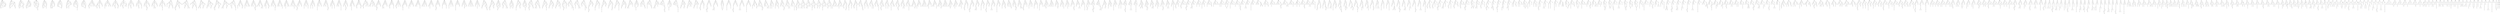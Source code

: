 graph
{
0 [shape="circle",height=0.25,label="",style="filled"];
1 [shape="circle",height=0.25,label=""];
2 [shape="circle",height=0.25,label=""];
3 [shape="circle",height=0.25,label=""];
4 [shape="circle",height=0.25,label=""];
5 [shape="circle",height=0.25,label=""];
6 [shape="circle",height=0.25,label=""];
7 [shape="circle",height=0.25,label=""];
8 [shape="circle",height=0.25,label=""];
0--1;0--2;0--3;0--4;0--5;0--6;1--2;1--3;1--7;1--8;2--4;2--7;3--5;3--8;4--6;5--6;
9 [shape="circle",height=0.25,label=""];
10 [shape="circle",height=0.25,label=""];
11 [shape="circle",height=0.25,label=""];
12 [shape="circle",height=0.25,label=""];
13 [shape="circle",height=0.25,label=""];
14 [shape="circle",height=0.25,label=""];
15 [shape="circle",height=0.25,label=""];
16 [shape="circle",height=0.25,label=""];
17 [shape="circle",height=0.25,label=""];
9--10;9--11;9--12;9--13;9--14;9--15;10--11;10--12;10--16;10--17;11--13;11--16;12--14;13--15;14--15;16--17;
18 [shape="circle",height=0.25,label=""];
19 [shape="circle",height=0.25,label=""];
20 [shape="circle",height=0.25,label=""];
21 [shape="circle",height=0.25,label=""];
22 [shape="circle",height=0.25,label=""];
23 [shape="circle",height=0.25,label=""];
24 [shape="circle",height=0.25,label=""];
25 [shape="circle",height=0.25,label=""];
26 [shape="circle",height=0.25,label=""];
18--19;18--20;18--21;18--22;18--23;18--24;19--20;19--21;19--25;20--22;20--25;21--23;21--26;22--24;23--24;23--26;
27 [shape="circle",height=0.25,label=""];
28 [shape="circle",height=0.25,label=""];
29 [shape="circle",height=0.25,label=""];
30 [shape="circle",height=0.25,label=""];
31 [shape="circle",height=0.25,label=""];
32 [shape="circle",height=0.25,label=""];
33 [shape="circle",height=0.25,label=""];
34 [shape="circle",height=0.25,label=""];
35 [shape="circle",height=0.25,label=""];
27--28;27--29;27--30;27--31;27--32;27--33;28--29;28--30;28--34;29--31;29--34;30--32;30--35;31--33;32--33;
36 [shape="circle",height=0.25,label="",style="filled"];
37 [shape="circle",height=0.25,label=""];
38 [shape="circle",height=0.25,label=""];
39 [shape="circle",height=0.25,label=""];
40 [shape="circle",height=0.25,label=""];
41 [shape="circle",height=0.25,label=""];
42 [shape="circle",height=0.25,label=""];
43 [shape="circle",height=0.25,label=""];
44 [shape="circle",height=0.25,label=""];
36--37;36--38;36--39;36--40;36--41;36--42;37--38;37--39;37--43;38--40;38--43;39--41;40--42;41--42;41--44;42--44;
45 [shape="circle",height=0.25,label=""];
46 [shape="circle",height=0.25,label=""];
47 [shape="circle",height=0.25,label=""];
48 [shape="circle",height=0.25,label=""];
49 [shape="circle",height=0.25,label=""];
50 [shape="circle",height=0.25,label=""];
51 [shape="circle",height=0.25,label=""];
52 [shape="circle",height=0.25,label=""];
53 [shape="circle",height=0.25,label=""];
45--46;45--47;45--48;45--49;45--50;45--51;46--47;46--48;46--52;47--49;47--52;48--50;49--51;50--51;50--53;
54 [shape="circle",height=0.25,label=""];
55 [shape="circle",height=0.25,label=""];
56 [shape="circle",height=0.25,label=""];
57 [shape="circle",height=0.25,label=""];
58 [shape="circle",height=0.25,label=""];
59 [shape="circle",height=0.25,label=""];
60 [shape="circle",height=0.25,label=""];
61 [shape="circle",height=0.25,label=""];
62 [shape="circle",height=0.25,label=""];
54--55;54--56;54--57;54--58;54--59;54--60;55--56;55--57;55--61;56--58;56--61;57--59;58--60;59--60;61--62;
63 [shape="circle",height=0.25,label=""];
64 [shape="circle",height=0.25,label=""];
65 [shape="circle",height=0.25,label=""];
66 [shape="circle",height=0.25,label=""];
67 [shape="circle",height=0.25,label=""];
68 [shape="circle",height=0.25,label=""];
69 [shape="circle",height=0.25,label=""];
70 [shape="circle",height=0.25,label=""];
71 [shape="circle",height=0.25,label=""];
63--64;63--65;63--66;63--67;63--68;63--69;64--65;64--66;64--70;65--67;65--71;66--68;67--69;68--69;
72 [shape="circle",height=0.25,label=""];
73 [shape="circle",height=0.25,label=""];
74 [shape="circle",height=0.25,label=""];
75 [shape="circle",height=0.25,label=""];
76 [shape="circle",height=0.25,label=""];
77 [shape="circle",height=0.25,label=""];
78 [shape="circle",height=0.25,label=""];
79 [shape="circle",height=0.25,label=""];
80 [shape="circle",height=0.25,label=""];
72--73;72--74;72--75;72--76;72--77;72--78;73--74;73--75;73--79;74--76;75--77;76--78;76--80;77--78;
81 [shape="circle",height=0.25,label=""];
82 [shape="circle",height=0.25,label=""];
83 [shape="circle",height=0.25,label=""];
84 [shape="circle",height=0.25,label=""];
85 [shape="circle",height=0.25,label=""];
86 [shape="circle",height=0.25,label=""];
87 [shape="circle",height=0.25,label=""];
88 [shape="circle",height=0.25,label=""];
89 [shape="circle",height=0.25,label=""];
81--82;81--83;81--84;81--85;81--86;81--87;82--83;82--84;82--88;83--85;84--86;85--87;86--87;87--89;
90 [shape="circle",height=0.25,label=""];
91 [shape="circle",height=0.25,label=""];
92 [shape="circle",height=0.25,label=""];
93 [shape="circle",height=0.25,label=""];
94 [shape="circle",height=0.25,label=""];
95 [shape="circle",height=0.25,label=""];
96 [shape="circle",height=0.25,label=""];
97 [shape="circle",height=0.25,label=""];
98 [shape="circle",height=0.25,label=""];
90--91;90--92;90--93;90--94;90--95;90--96;91--92;91--93;91--97;92--94;93--95;94--96;95--96;97--98;
99 [shape="circle",height=0.25,label=""];
100 [shape="circle",height=0.25,label=""];
101 [shape="circle",height=0.25,label=""];
102 [shape="circle",height=0.25,label=""];
103 [shape="circle",height=0.25,label=""];
104 [shape="circle",height=0.25,label=""];
105 [shape="circle",height=0.25,label=""];
106 [shape="circle",height=0.25,label=""];
107 [shape="circle",height=0.25,label=""];
99--100;99--101;99--102;99--103;99--104;100--101;100--102;100--105;100--106;101--103;101--105;101--107;102--104;102--106;103--107;
108 [shape="circle",height=0.25,label=""];
109 [shape="circle",height=0.25,label=""];
110 [shape="circle",height=0.25,label=""];
111 [shape="circle",height=0.25,label=""];
112 [shape="circle",height=0.25,label=""];
113 [shape="circle",height=0.25,label=""];
114 [shape="circle",height=0.25,label=""];
115 [shape="circle",height=0.25,label=""];
116 [shape="circle",height=0.25,label=""];
108--109;108--110;108--111;108--112;108--113;109--110;109--111;109--114;109--115;110--112;110--114;110--116;111--113;112--116;114--115;
117 [shape="circle",height=0.25,label=""];
118 [shape="circle",height=0.25,label=""];
119 [shape="circle",height=0.25,label=""];
120 [shape="circle",height=0.25,label=""];
121 [shape="circle",height=0.25,label=""];
122 [shape="circle",height=0.25,label=""];
123 [shape="circle",height=0.25,label=""];
124 [shape="circle",height=0.25,label=""];
125 [shape="circle",height=0.25,label=""];
117--118;117--119;117--120;117--121;117--122;118--119;118--120;118--123;118--124;119--121;119--123;120--122;120--124;121--125;
126 [shape="circle",height=0.25,label=""];
127 [shape="circle",height=0.25,label=""];
128 [shape="circle",height=0.25,label=""];
129 [shape="circle",height=0.25,label=""];
130 [shape="circle",height=0.25,label=""];
131 [shape="circle",height=0.25,label=""];
132 [shape="circle",height=0.25,label=""];
133 [shape="circle",height=0.25,label=""];
134 [shape="circle",height=0.25,label=""];
126--127;126--128;126--129;126--130;126--131;127--128;127--129;127--132;127--133;128--130;128--132;129--131;129--134;131--134;132--133;
135 [shape="circle",height=0.25,label=""];
136 [shape="circle",height=0.25,label=""];
137 [shape="circle",height=0.25,label=""];
138 [shape="circle",height=0.25,label=""];
139 [shape="circle",height=0.25,label=""];
140 [shape="circle",height=0.25,label=""];
141 [shape="circle",height=0.25,label=""];
142 [shape="circle",height=0.25,label=""];
143 [shape="circle",height=0.25,label=""];
135--136;135--137;135--138;135--139;135--140;136--137;136--138;136--141;136--142;137--139;137--141;138--140;138--143;141--142;
144 [shape="circle",height=0.25,label=""];
145 [shape="circle",height=0.25,label=""];
146 [shape="circle",height=0.25,label=""];
147 [shape="circle",height=0.25,label=""];
148 [shape="circle",height=0.25,label=""];
149 [shape="circle",height=0.25,label=""];
150 [shape="circle",height=0.25,label=""];
151 [shape="circle",height=0.25,label=""];
152 [shape="circle",height=0.25,label=""];
144--145;144--146;144--147;144--148;144--149;145--146;145--147;145--150;145--151;146--148;146--150;147--149;148--152;150--151;
153 [shape="circle",height=0.25,label=""];
154 [shape="circle",height=0.25,label=""];
155 [shape="circle",height=0.25,label=""];
156 [shape="circle",height=0.25,label=""];
157 [shape="circle",height=0.25,label=""];
158 [shape="circle",height=0.25,label=""];
159 [shape="circle",height=0.25,label=""];
160 [shape="circle",height=0.25,label=""];
161 [shape="circle",height=0.25,label=""];
153--154;153--155;153--156;153--157;153--158;154--155;154--156;154--159;154--160;155--157;155--159;156--158;158--161;159--160;
162 [shape="circle",height=0.25,label=""];
163 [shape="circle",height=0.25,label=""];
164 [shape="circle",height=0.25,label=""];
165 [shape="circle",height=0.25,label=""];
166 [shape="circle",height=0.25,label=""];
167 [shape="circle",height=0.25,label=""];
168 [shape="circle",height=0.25,label=""];
169 [shape="circle",height=0.25,label=""];
170 [shape="circle",height=0.25,label=""];
162--163;162--164;162--165;162--166;162--167;163--164;163--165;163--168;163--169;164--166;164--168;165--167;168--169;168--170;169--170;
171 [shape="circle",height=0.25,label=""];
172 [shape="circle",height=0.25,label=""];
173 [shape="circle",height=0.25,label=""];
174 [shape="circle",height=0.25,label=""];
175 [shape="circle",height=0.25,label=""];
176 [shape="circle",height=0.25,label=""];
177 [shape="circle",height=0.25,label=""];
178 [shape="circle",height=0.25,label=""];
179 [shape="circle",height=0.25,label=""];
171--172;171--173;171--174;171--175;171--176;172--173;172--174;172--177;172--178;173--175;173--177;174--176;177--178;177--179;
180 [shape="circle",height=0.25,label=""];
181 [shape="circle",height=0.25,label=""];
182 [shape="circle",height=0.25,label=""];
183 [shape="circle",height=0.25,label=""];
184 [shape="circle",height=0.25,label=""];
185 [shape="circle",height=0.25,label=""];
186 [shape="circle",height=0.25,label=""];
187 [shape="circle",height=0.25,label=""];
188 [shape="circle",height=0.25,label=""];
180--181;180--182;180--183;180--184;180--185;181--182;181--183;181--186;181--187;182--184;182--186;183--185;186--187;187--188;
189 [shape="circle",height=0.25,label=""];
190 [shape="circle",height=0.25,label=""];
191 [shape="circle",height=0.25,label=""];
192 [shape="circle",height=0.25,label=""];
193 [shape="circle",height=0.25,label=""];
194 [shape="circle",height=0.25,label=""];
195 [shape="circle",height=0.25,label=""];
196 [shape="circle",height=0.25,label=""];
197 [shape="circle",height=0.25,label=""];
189--190;189--191;189--192;189--193;189--194;190--191;190--192;190--195;190--196;191--193;191--195;192--197;193--194;195--196;
198 [shape="circle",height=0.25,label=""];
199 [shape="circle",height=0.25,label=""];
200 [shape="circle",height=0.25,label=""];
201 [shape="circle",height=0.25,label=""];
202 [shape="circle",height=0.25,label=""];
203 [shape="circle",height=0.25,label=""];
204 [shape="circle",height=0.25,label=""];
205 [shape="circle",height=0.25,label=""];
206 [shape="circle",height=0.25,label=""];
198--199;198--200;198--201;198--202;198--203;199--200;199--201;199--204;199--205;200--202;200--204;202--203;202--206;203--206;204--205;
207 [shape="circle",height=0.25,label=""];
208 [shape="circle",height=0.25,label=""];
209 [shape="circle",height=0.25,label=""];
210 [shape="circle",height=0.25,label=""];
211 [shape="circle",height=0.25,label=""];
212 [shape="circle",height=0.25,label=""];
213 [shape="circle",height=0.25,label=""];
214 [shape="circle",height=0.25,label=""];
215 [shape="circle",height=0.25,label=""];
207--208;207--209;207--210;207--211;207--212;208--209;208--210;208--213;208--214;209--211;209--213;211--212;211--215;213--214;
216 [shape="circle",height=0.25,label=""];
217 [shape="circle",height=0.25,label=""];
218 [shape="circle",height=0.25,label=""];
219 [shape="circle",height=0.25,label=""];
220 [shape="circle",height=0.25,label=""];
221 [shape="circle",height=0.25,label=""];
222 [shape="circle",height=0.25,label=""];
223 [shape="circle",height=0.25,label=""];
224 [shape="circle",height=0.25,label=""];
216--217;216--218;216--219;216--220;216--221;217--218;217--219;217--222;217--223;218--220;218--222;220--221;221--224;222--223;
225 [shape="circle",height=0.25,label=""];
226 [shape="circle",height=0.25,label=""];
227 [shape="circle",height=0.25,label=""];
228 [shape="circle",height=0.25,label=""];
229 [shape="circle",height=0.25,label=""];
230 [shape="circle",height=0.25,label=""];
231 [shape="circle",height=0.25,label=""];
232 [shape="circle",height=0.25,label=""];
233 [shape="circle",height=0.25,label=""];
225--226;225--227;225--228;225--229;225--230;226--227;226--228;226--231;226--232;227--229;227--233;228--231;229--230;229--233;231--232;
234 [shape="circle",height=0.25,label=""];
235 [shape="circle",height=0.25,label=""];
236 [shape="circle",height=0.25,label=""];
237 [shape="circle",height=0.25,label=""];
238 [shape="circle",height=0.25,label=""];
239 [shape="circle",height=0.25,label=""];
240 [shape="circle",height=0.25,label=""];
241 [shape="circle",height=0.25,label=""];
242 [shape="circle",height=0.25,label=""];
234--235;234--236;234--237;234--238;234--239;235--236;235--237;235--240;235--241;236--238;236--242;237--240;238--239;240--241;
243 [shape="circle",height=0.25,label=""];
244 [shape="circle",height=0.25,label=""];
245 [shape="circle",height=0.25,label=""];
246 [shape="circle",height=0.25,label=""];
247 [shape="circle",height=0.25,label=""];
248 [shape="circle",height=0.25,label=""];
249 [shape="circle",height=0.25,label=""];
250 [shape="circle",height=0.25,label=""];
251 [shape="circle",height=0.25,label=""];
243--244;243--245;243--246;243--247;243--248;244--245;244--246;244--249;244--250;245--247;246--249;247--248;247--251;248--251;249--250;
252 [shape="circle",height=0.25,label=""];
253 [shape="circle",height=0.25,label=""];
254 [shape="circle",height=0.25,label=""];
255 [shape="circle",height=0.25,label=""];
256 [shape="circle",height=0.25,label=""];
257 [shape="circle",height=0.25,label=""];
258 [shape="circle",height=0.25,label=""];
259 [shape="circle",height=0.25,label=""];
260 [shape="circle",height=0.25,label=""];
252--253;252--254;252--255;252--256;252--257;253--254;253--255;253--258;253--259;254--256;255--258;256--257;256--260;258--259;
261 [shape="circle",height=0.25,label=""];
262 [shape="circle",height=0.25,label=""];
263 [shape="circle",height=0.25,label=""];
264 [shape="circle",height=0.25,label=""];
265 [shape="circle",height=0.25,label=""];
266 [shape="circle",height=0.25,label=""];
267 [shape="circle",height=0.25,label=""];
268 [shape="circle",height=0.25,label=""];
269 [shape="circle",height=0.25,label=""];
261--262;261--263;261--264;261--265;261--266;262--263;262--264;262--267;262--268;263--265;264--267;265--266;266--269;267--268;
270 [shape="circle",height=0.25,label=""];
271 [shape="circle",height=0.25,label=""];
272 [shape="circle",height=0.25,label=""];
273 [shape="circle",height=0.25,label=""];
274 [shape="circle",height=0.25,label=""];
275 [shape="circle",height=0.25,label=""];
276 [shape="circle",height=0.25,label=""];
277 [shape="circle",height=0.25,label=""];
278 [shape="circle",height=0.25,label=""];
270--271;270--272;270--273;270--274;270--275;271--272;271--273;271--276;272--274;272--276;273--275;273--277;274--278;275--277;
279 [shape="circle",height=0.25,label=""];
280 [shape="circle",height=0.25,label=""];
281 [shape="circle",height=0.25,label=""];
282 [shape="circle",height=0.25,label=""];
283 [shape="circle",height=0.25,label=""];
284 [shape="circle",height=0.25,label=""];
285 [shape="circle",height=0.25,label=""];
286 [shape="circle",height=0.25,label=""];
287 [shape="circle",height=0.25,label=""];
279--280;279--281;279--282;279--283;279--284;280--281;280--282;280--285;281--283;281--285;282--284;282--286;283--287;
288 [shape="circle",height=0.25,label=""];
289 [shape="circle",height=0.25,label=""];
290 [shape="circle",height=0.25,label=""];
291 [shape="circle",height=0.25,label=""];
292 [shape="circle",height=0.25,label=""];
293 [shape="circle",height=0.25,label=""];
294 [shape="circle",height=0.25,label=""];
295 [shape="circle",height=0.25,label=""];
296 [shape="circle",height=0.25,label=""];
288--289;288--290;288--291;288--292;288--293;289--290;289--291;289--294;290--292;290--294;291--293;291--295;293--295;293--296;295--296;
297 [shape="circle",height=0.25,label=""];
298 [shape="circle",height=0.25,label=""];
299 [shape="circle",height=0.25,label=""];
300 [shape="circle",height=0.25,label=""];
301 [shape="circle",height=0.25,label=""];
302 [shape="circle",height=0.25,label=""];
303 [shape="circle",height=0.25,label=""];
304 [shape="circle",height=0.25,label=""];
305 [shape="circle",height=0.25,label=""];
297--298;297--299;297--300;297--301;297--302;298--299;298--300;298--303;299--301;299--303;300--302;300--304;302--304;302--305;
306 [shape="circle",height=0.25,label=""];
307 [shape="circle",height=0.25,label=""];
308 [shape="circle",height=0.25,label=""];
309 [shape="circle",height=0.25,label=""];
310 [shape="circle",height=0.25,label=""];
311 [shape="circle",height=0.25,label=""];
312 [shape="circle",height=0.25,label=""];
313 [shape="circle",height=0.25,label=""];
314 [shape="circle",height=0.25,label=""];
306--307;306--308;306--309;306--310;306--311;307--308;307--309;307--312;308--310;308--312;309--311;309--313;311--313;312--314;
315 [shape="circle",height=0.25,label=""];
316 [shape="circle",height=0.25,label=""];
317 [shape="circle",height=0.25,label=""];
318 [shape="circle",height=0.25,label=""];
319 [shape="circle",height=0.25,label=""];
320 [shape="circle",height=0.25,label=""];
321 [shape="circle",height=0.25,label=""];
322 [shape="circle",height=0.25,label=""];
323 [shape="circle",height=0.25,label=""];
315--316;315--317;315--318;315--319;315--320;316--317;316--318;316--321;317--319;317--321;318--320;318--322;320--322;322--323;
324 [shape="circle",height=0.25,label=""];
325 [shape="circle",height=0.25,label=""];
326 [shape="circle",height=0.25,label=""];
327 [shape="circle",height=0.25,label=""];
328 [shape="circle",height=0.25,label=""];
329 [shape="circle",height=0.25,label=""];
330 [shape="circle",height=0.25,label=""];
331 [shape="circle",height=0.25,label=""];
332 [shape="circle",height=0.25,label=""];
324--325;324--326;324--327;324--328;324--329;325--326;325--327;325--330;326--328;326--330;327--329;327--331;329--332;
333 [shape="circle",height=0.25,label=""];
334 [shape="circle",height=0.25,label=""];
335 [shape="circle",height=0.25,label=""];
336 [shape="circle",height=0.25,label=""];
337 [shape="circle",height=0.25,label=""];
338 [shape="circle",height=0.25,label=""];
339 [shape="circle",height=0.25,label=""];
340 [shape="circle",height=0.25,label=""];
341 [shape="circle",height=0.25,label=""];
333--334;333--335;333--336;333--337;333--338;334--335;334--336;334--339;335--337;335--339;336--338;336--340;339--341;
342 [shape="circle",height=0.25,label=""];
343 [shape="circle",height=0.25,label=""];
344 [shape="circle",height=0.25,label=""];
345 [shape="circle",height=0.25,label=""];
346 [shape="circle",height=0.25,label=""];
347 [shape="circle",height=0.25,label=""];
348 [shape="circle",height=0.25,label=""];
349 [shape="circle",height=0.25,label=""];
350 [shape="circle",height=0.25,label=""];
342--343;342--344;342--345;342--346;342--347;343--344;343--345;343--348;344--346;344--348;345--347;345--349;349--350;
351 [shape="circle",height=0.25,label=""];
352 [shape="circle",height=0.25,label=""];
353 [shape="circle",height=0.25,label=""];
354 [shape="circle",height=0.25,label=""];
355 [shape="circle",height=0.25,label=""];
356 [shape="circle",height=0.25,label=""];
357 [shape="circle",height=0.25,label=""];
358 [shape="circle",height=0.25,label=""];
359 [shape="circle",height=0.25,label=""];
351--352;351--353;351--354;351--355;351--356;352--353;352--354;352--357;353--355;353--357;354--356;355--358;355--359;358--359;
360 [shape="circle",height=0.25,label=""];
361 [shape="circle",height=0.25,label=""];
362 [shape="circle",height=0.25,label=""];
363 [shape="circle",height=0.25,label=""];
364 [shape="circle",height=0.25,label=""];
365 [shape="circle",height=0.25,label=""];
366 [shape="circle",height=0.25,label=""];
367 [shape="circle",height=0.25,label=""];
368 [shape="circle",height=0.25,label=""];
360--361;360--362;360--363;360--364;360--365;361--362;361--363;361--366;362--364;362--366;363--365;364--367;365--368;
369 [shape="circle",height=0.25,label=""];
370 [shape="circle",height=0.25,label=""];
371 [shape="circle",height=0.25,label=""];
372 [shape="circle",height=0.25,label=""];
373 [shape="circle",height=0.25,label=""];
374 [shape="circle",height=0.25,label=""];
375 [shape="circle",height=0.25,label=""];
376 [shape="circle",height=0.25,label=""];
377 [shape="circle",height=0.25,label=""];
369--370;369--371;369--372;369--373;369--374;370--371;370--372;370--375;371--373;371--375;372--374;373--376;375--377;
378 [shape="circle",height=0.25,label="",style="filled"];
379 [shape="circle",height=0.25,label=""];
380 [shape="circle",height=0.25,label=""];
381 [shape="circle",height=0.25,label=""];
382 [shape="circle",height=0.25,label=""];
383 [shape="circle",height=0.25,label=""];
384 [shape="circle",height=0.25,label=""];
385 [shape="circle",height=0.25,label=""];
386 [shape="circle",height=0.25,label=""];
378--379;378--380;378--381;378--382;378--383;379--380;379--381;379--384;380--382;380--384;381--383;382--385;385--386;
387 [shape="circle",height=0.25,label=""];
388 [shape="circle",height=0.25,label=""];
389 [shape="circle",height=0.25,label=""];
390 [shape="circle",height=0.25,label=""];
391 [shape="circle",height=0.25,label=""];
392 [shape="circle",height=0.25,label=""];
393 [shape="circle",height=0.25,label=""];
394 [shape="circle",height=0.25,label=""];
395 [shape="circle",height=0.25,label=""];
387--388;387--389;387--390;387--391;387--392;388--389;388--390;388--393;389--391;389--393;390--392;392--394;392--395;394--395;
396 [shape="circle",height=0.25,label=""];
397 [shape="circle",height=0.25,label=""];
398 [shape="circle",height=0.25,label=""];
399 [shape="circle",height=0.25,label=""];
400 [shape="circle",height=0.25,label=""];
401 [shape="circle",height=0.25,label=""];
402 [shape="circle",height=0.25,label=""];
403 [shape="circle",height=0.25,label=""];
404 [shape="circle",height=0.25,label=""];
396--397;396--398;396--399;396--400;396--401;397--398;397--399;397--402;398--400;398--402;399--401;401--403;402--404;
405 [shape="circle",height=0.25,label=""];
406 [shape="circle",height=0.25,label=""];
407 [shape="circle",height=0.25,label=""];
408 [shape="circle",height=0.25,label=""];
409 [shape="circle",height=0.25,label=""];
410 [shape="circle",height=0.25,label=""];
411 [shape="circle",height=0.25,label=""];
412 [shape="circle",height=0.25,label=""];
413 [shape="circle",height=0.25,label=""];
405--406;405--407;405--408;405--409;405--410;406--407;406--408;406--411;407--409;407--411;408--410;410--412;412--413;
414 [shape="circle",height=0.25,label=""];
415 [shape="circle",height=0.25,label=""];
416 [shape="circle",height=0.25,label=""];
417 [shape="circle",height=0.25,label=""];
418 [shape="circle",height=0.25,label=""];
419 [shape="circle",height=0.25,label=""];
420 [shape="circle",height=0.25,label=""];
421 [shape="circle",height=0.25,label=""];
422 [shape="circle",height=0.25,label=""];
414--415;414--416;414--417;414--418;414--419;415--416;415--417;415--420;416--418;416--420;417--419;420--421;420--422;421--422;
423 [shape="circle",height=0.25,label=""];
424 [shape="circle",height=0.25,label=""];
425 [shape="circle",height=0.25,label=""];
426 [shape="circle",height=0.25,label=""];
427 [shape="circle",height=0.25,label=""];
428 [shape="circle",height=0.25,label=""];
429 [shape="circle",height=0.25,label=""];
430 [shape="circle",height=0.25,label=""];
431 [shape="circle",height=0.25,label=""];
423--424;423--425;423--426;423--427;423--428;424--425;424--426;424--429;425--427;425--429;426--428;429--430;430--431;
432 [shape="circle",height=0.25,label="",style="filled"];
433 [shape="circle",height=0.25,label=""];
434 [shape="circle",height=0.25,label=""];
435 [shape="circle",height=0.25,label=""];
436 [shape="circle",height=0.25,label=""];
437 [shape="circle",height=0.25,label=""];
438 [shape="circle",height=0.25,label=""];
439 [shape="circle",height=0.25,label=""];
440 [shape="circle",height=0.25,label=""];
432--433;432--434;432--435;432--436;432--437;433--434;433--435;433--438;434--436;434--439;435--437;435--440;436--439;437--440;
441 [shape="circle",height=0.25,label=""];
442 [shape="circle",height=0.25,label=""];
443 [shape="circle",height=0.25,label=""];
444 [shape="circle",height=0.25,label=""];
445 [shape="circle",height=0.25,label=""];
446 [shape="circle",height=0.25,label=""];
447 [shape="circle",height=0.25,label=""];
448 [shape="circle",height=0.25,label=""];
449 [shape="circle",height=0.25,label=""];
441--442;441--443;441--444;441--445;441--446;442--443;442--444;442--447;443--445;443--448;444--446;444--449;445--448;
450 [shape="circle",height=0.25,label=""];
451 [shape="circle",height=0.25,label=""];
452 [shape="circle",height=0.25,label=""];
453 [shape="circle",height=0.25,label=""];
454 [shape="circle",height=0.25,label=""];
455 [shape="circle",height=0.25,label=""];
456 [shape="circle",height=0.25,label=""];
457 [shape="circle",height=0.25,label=""];
458 [shape="circle",height=0.25,label=""];
450--451;450--452;450--453;450--454;450--455;451--452;451--453;451--456;452--454;452--457;453--455;453--458;
459 [shape="circle",height=0.25,label=""];
460 [shape="circle",height=0.25,label=""];
461 [shape="circle",height=0.25,label=""];
462 [shape="circle",height=0.25,label=""];
463 [shape="circle",height=0.25,label=""];
464 [shape="circle",height=0.25,label=""];
465 [shape="circle",height=0.25,label=""];
466 [shape="circle",height=0.25,label=""];
467 [shape="circle",height=0.25,label=""];
459--460;459--461;459--462;459--463;459--464;460--461;460--462;460--465;461--463;461--466;462--464;463--466;463--467;466--467;
468 [shape="circle",height=0.25,label=""];
469 [shape="circle",height=0.25,label=""];
470 [shape="circle",height=0.25,label=""];
471 [shape="circle",height=0.25,label=""];
472 [shape="circle",height=0.25,label=""];
473 [shape="circle",height=0.25,label=""];
474 [shape="circle",height=0.25,label=""];
475 [shape="circle",height=0.25,label=""];
476 [shape="circle",height=0.25,label=""];
468--469;468--470;468--471;468--472;468--473;469--470;469--471;469--474;470--472;470--475;471--473;472--475;472--476;
477 [shape="circle",height=0.25,label="",style="filled"];
478 [shape="circle",height=0.25,label=""];
479 [shape="circle",height=0.25,label=""];
480 [shape="circle",height=0.25,label=""];
481 [shape="circle",height=0.25,label=""];
482 [shape="circle",height=0.25,label=""];
483 [shape="circle",height=0.25,label=""];
484 [shape="circle",height=0.25,label=""];
485 [shape="circle",height=0.25,label=""];
477--478;477--479;477--480;477--481;477--482;478--479;478--480;478--483;479--481;479--484;480--482;481--484;482--485;
486 [shape="circle",height=0.25,label=""];
487 [shape="circle",height=0.25,label=""];
488 [shape="circle",height=0.25,label=""];
489 [shape="circle",height=0.25,label=""];
490 [shape="circle",height=0.25,label=""];
491 [shape="circle",height=0.25,label=""];
492 [shape="circle",height=0.25,label=""];
493 [shape="circle",height=0.25,label=""];
494 [shape="circle",height=0.25,label=""];
486--487;486--488;486--489;486--490;486--491;487--488;487--489;487--492;488--490;488--493;489--491;490--493;492--494;
495 [shape="circle",height=0.25,label=""];
496 [shape="circle",height=0.25,label=""];
497 [shape="circle",height=0.25,label=""];
498 [shape="circle",height=0.25,label=""];
499 [shape="circle",height=0.25,label=""];
500 [shape="circle",height=0.25,label=""];
501 [shape="circle",height=0.25,label=""];
502 [shape="circle",height=0.25,label=""];
503 [shape="circle",height=0.25,label=""];
495--496;495--497;495--498;495--499;495--500;496--497;496--498;496--501;497--499;497--502;498--500;499--502;502--503;
504 [shape="circle",height=0.25,label=""];
505 [shape="circle",height=0.25,label=""];
506 [shape="circle",height=0.25,label=""];
507 [shape="circle",height=0.25,label=""];
508 [shape="circle",height=0.25,label=""];
509 [shape="circle",height=0.25,label=""];
510 [shape="circle",height=0.25,label=""];
511 [shape="circle",height=0.25,label=""];
512 [shape="circle",height=0.25,label=""];
504--505;504--506;504--507;504--508;504--509;505--506;505--507;505--510;506--508;506--511;507--509;508--512;
513 [shape="circle",height=0.25,label=""];
514 [shape="circle",height=0.25,label=""];
515 [shape="circle",height=0.25,label=""];
516 [shape="circle",height=0.25,label=""];
517 [shape="circle",height=0.25,label=""];
518 [shape="circle",height=0.25,label=""];
519 [shape="circle",height=0.25,label=""];
520 [shape="circle",height=0.25,label=""];
521 [shape="circle",height=0.25,label=""];
513--514;513--515;513--516;513--517;513--518;514--515;514--516;514--519;515--517;515--520;516--518;518--521;
522 [shape="circle",height=0.25,label=""];
523 [shape="circle",height=0.25,label=""];
524 [shape="circle",height=0.25,label=""];
525 [shape="circle",height=0.25,label=""];
526 [shape="circle",height=0.25,label=""];
527 [shape="circle",height=0.25,label=""];
528 [shape="circle",height=0.25,label=""];
529 [shape="circle",height=0.25,label=""];
530 [shape="circle",height=0.25,label=""];
522--523;522--524;522--525;522--526;522--527;523--524;523--525;523--528;524--526;524--529;525--527;528--530;
531 [shape="circle",height=0.25,label=""];
532 [shape="circle",height=0.25,label=""];
533 [shape="circle",height=0.25,label=""];
534 [shape="circle",height=0.25,label=""];
535 [shape="circle",height=0.25,label=""];
536 [shape="circle",height=0.25,label=""];
537 [shape="circle",height=0.25,label=""];
538 [shape="circle",height=0.25,label=""];
539 [shape="circle",height=0.25,label=""];
531--532;531--533;531--534;531--535;531--536;532--533;532--534;532--537;533--535;533--538;534--536;538--539;
540 [shape="circle",height=0.25,label=""];
541 [shape="circle",height=0.25,label=""];
542 [shape="circle",height=0.25,label=""];
543 [shape="circle",height=0.25,label=""];
544 [shape="circle",height=0.25,label=""];
545 [shape="circle",height=0.25,label=""];
546 [shape="circle",height=0.25,label=""];
547 [shape="circle",height=0.25,label=""];
548 [shape="circle",height=0.25,label=""];
540--541;540--542;540--543;540--544;540--545;541--542;541--543;541--546;542--544;543--545;544--547;544--548;547--548;
549 [shape="circle",height=0.25,label="",style="filled"];
550 [shape="circle",height=0.25,label=""];
551 [shape="circle",height=0.25,label=""];
552 [shape="circle",height=0.25,label=""];
553 [shape="circle",height=0.25,label=""];
554 [shape="circle",height=0.25,label=""];
555 [shape="circle",height=0.25,label=""];
556 [shape="circle",height=0.25,label=""];
557 [shape="circle",height=0.25,label=""];
549--550;549--551;549--552;549--553;549--554;550--551;550--552;550--555;551--553;552--554;553--556;554--557;
558 [shape="circle",height=0.25,label=""];
559 [shape="circle",height=0.25,label=""];
560 [shape="circle",height=0.25,label=""];
561 [shape="circle",height=0.25,label=""];
562 [shape="circle",height=0.25,label=""];
563 [shape="circle",height=0.25,label=""];
564 [shape="circle",height=0.25,label=""];
565 [shape="circle",height=0.25,label=""];
566 [shape="circle",height=0.25,label=""];
558--559;558--560;558--561;558--562;558--563;559--560;559--561;559--564;560--562;561--563;562--565;564--566;
567 [shape="circle",height=0.25,label=""];
568 [shape="circle",height=0.25,label=""];
569 [shape="circle",height=0.25,label=""];
570 [shape="circle",height=0.25,label=""];
571 [shape="circle",height=0.25,label=""];
572 [shape="circle",height=0.25,label=""];
573 [shape="circle",height=0.25,label=""];
574 [shape="circle",height=0.25,label=""];
575 [shape="circle",height=0.25,label=""];
567--568;567--569;567--570;567--571;567--572;568--569;568--570;568--573;569--571;570--572;571--574;574--575;
576 [shape="circle",height=0.25,label=""];
577 [shape="circle",height=0.25,label=""];
578 [shape="circle",height=0.25,label=""];
579 [shape="circle",height=0.25,label=""];
580 [shape="circle",height=0.25,label=""];
581 [shape="circle",height=0.25,label=""];
582 [shape="circle",height=0.25,label=""];
583 [shape="circle",height=0.25,label=""];
584 [shape="circle",height=0.25,label=""];
576--577;576--578;576--579;576--580;576--581;577--578;577--579;577--582;578--580;579--581;582--583;582--584;583--584;
585 [shape="circle",height=0.25,label=""];
586 [shape="circle",height=0.25,label=""];
587 [shape="circle",height=0.25,label=""];
588 [shape="circle",height=0.25,label=""];
589 [shape="circle",height=0.25,label=""];
590 [shape="circle",height=0.25,label=""];
591 [shape="circle",height=0.25,label=""];
592 [shape="circle",height=0.25,label=""];
593 [shape="circle",height=0.25,label=""];
585--586;585--587;585--588;585--589;585--590;586--587;586--588;586--591;587--589;588--590;591--592;591--593;
594 [shape="circle",height=0.25,label=""];
595 [shape="circle",height=0.25,label=""];
596 [shape="circle",height=0.25,label=""];
597 [shape="circle",height=0.25,label=""];
598 [shape="circle",height=0.25,label=""];
599 [shape="circle",height=0.25,label=""];
600 [shape="circle",height=0.25,label=""];
601 [shape="circle",height=0.25,label=""];
602 [shape="circle",height=0.25,label=""];
594--595;594--596;594--597;594--598;594--599;595--596;595--597;595--600;596--598;597--599;600--601;601--602;
603 [shape="circle",height=0.25,label=""];
604 [shape="circle",height=0.25,label=""];
605 [shape="circle",height=0.25,label=""];
606 [shape="circle",height=0.25,label=""];
607 [shape="circle",height=0.25,label=""];
608 [shape="circle",height=0.25,label=""];
609 [shape="circle",height=0.25,label=""];
610 [shape="circle",height=0.25,label=""];
611 [shape="circle",height=0.25,label=""];
603--604;603--605;603--606;603--607;603--608;604--605;604--606;604--609;605--607;606--609;606--610;606--611;607--608;609--610;610--611;
612 [shape="circle",height=0.25,label=""];
613 [shape="circle",height=0.25,label=""];
614 [shape="circle",height=0.25,label=""];
615 [shape="circle",height=0.25,label=""];
616 [shape="circle",height=0.25,label=""];
617 [shape="circle",height=0.25,label=""];
618 [shape="circle",height=0.25,label=""];
619 [shape="circle",height=0.25,label=""];
620 [shape="circle",height=0.25,label=""];
612--613;612--614;612--615;612--616;612--617;613--614;613--615;613--618;614--616;615--618;615--619;616--617;616--620;617--620;618--619;
621 [shape="circle",height=0.25,label=""];
622 [shape="circle",height=0.25,label=""];
623 [shape="circle",height=0.25,label=""];
624 [shape="circle",height=0.25,label=""];
625 [shape="circle",height=0.25,label=""];
626 [shape="circle",height=0.25,label=""];
627 [shape="circle",height=0.25,label=""];
628 [shape="circle",height=0.25,label=""];
629 [shape="circle",height=0.25,label=""];
621--622;621--623;621--624;621--625;621--626;622--623;622--624;622--627;623--625;624--627;624--628;625--626;625--629;626--629;
630 [shape="circle",height=0.25,label=""];
631 [shape="circle",height=0.25,label=""];
632 [shape="circle",height=0.25,label=""];
633 [shape="circle",height=0.25,label=""];
634 [shape="circle",height=0.25,label=""];
635 [shape="circle",height=0.25,label=""];
636 [shape="circle",height=0.25,label=""];
637 [shape="circle",height=0.25,label=""];
638 [shape="circle",height=0.25,label=""];
630--631;630--632;630--633;630--634;630--635;631--632;631--633;631--636;632--634;633--636;633--637;634--635;634--638;636--637;
639 [shape="circle",height=0.25,label=""];
640 [shape="circle",height=0.25,label=""];
641 [shape="circle",height=0.25,label=""];
642 [shape="circle",height=0.25,label=""];
643 [shape="circle",height=0.25,label=""];
644 [shape="circle",height=0.25,label=""];
645 [shape="circle",height=0.25,label=""];
646 [shape="circle",height=0.25,label=""];
647 [shape="circle",height=0.25,label=""];
639--640;639--641;639--642;639--643;639--644;640--641;640--642;640--645;641--643;642--645;642--646;643--644;643--647;
648 [shape="circle",height=0.25,label=""];
649 [shape="circle",height=0.25,label=""];
650 [shape="circle",height=0.25,label=""];
651 [shape="circle",height=0.25,label=""];
652 [shape="circle",height=0.25,label=""];
653 [shape="circle",height=0.25,label=""];
654 [shape="circle",height=0.25,label=""];
655 [shape="circle",height=0.25,label=""];
656 [shape="circle",height=0.25,label=""];
648--649;648--650;648--651;648--652;648--653;649--650;649--651;649--654;650--652;651--654;651--655;652--653;653--656;654--655;
657 [shape="circle",height=0.25,label=""];
658 [shape="circle",height=0.25,label=""];
659 [shape="circle",height=0.25,label=""];
660 [shape="circle",height=0.25,label=""];
661 [shape="circle",height=0.25,label=""];
662 [shape="circle",height=0.25,label=""];
663 [shape="circle",height=0.25,label=""];
664 [shape="circle",height=0.25,label=""];
665 [shape="circle",height=0.25,label=""];
657--658;657--659;657--660;657--661;657--662;658--659;658--660;658--663;659--661;660--663;660--664;661--662;662--665;
666 [shape="circle",height=0.25,label=""];
667 [shape="circle",height=0.25,label=""];
668 [shape="circle",height=0.25,label=""];
669 [shape="circle",height=0.25,label=""];
670 [shape="circle",height=0.25,label=""];
671 [shape="circle",height=0.25,label=""];
672 [shape="circle",height=0.25,label=""];
673 [shape="circle",height=0.25,label=""];
674 [shape="circle",height=0.25,label=""];
666--667;666--668;666--669;666--670;666--671;667--668;667--669;667--672;668--670;669--672;669--673;670--671;672--673;672--674;673--674;
675 [shape="circle",height=0.25,label=""];
676 [shape="circle",height=0.25,label=""];
677 [shape="circle",height=0.25,label=""];
678 [shape="circle",height=0.25,label=""];
679 [shape="circle",height=0.25,label=""];
680 [shape="circle",height=0.25,label=""];
681 [shape="circle",height=0.25,label=""];
682 [shape="circle",height=0.25,label=""];
683 [shape="circle",height=0.25,label=""];
675--676;675--677;675--678;675--679;675--680;676--677;676--678;676--681;677--679;678--681;678--682;679--680;681--682;681--683;
684 [shape="circle",height=0.25,label=""];
685 [shape="circle",height=0.25,label=""];
686 [shape="circle",height=0.25,label=""];
687 [shape="circle",height=0.25,label=""];
688 [shape="circle",height=0.25,label=""];
689 [shape="circle",height=0.25,label=""];
690 [shape="circle",height=0.25,label=""];
691 [shape="circle",height=0.25,label=""];
692 [shape="circle",height=0.25,label=""];
684--685;684--686;684--687;684--688;684--689;685--686;685--687;685--690;686--688;687--690;687--691;688--689;690--691;691--692;
693 [shape="circle",height=0.25,label=""];
694 [shape="circle",height=0.25,label=""];
695 [shape="circle",height=0.25,label=""];
696 [shape="circle",height=0.25,label=""];
697 [shape="circle",height=0.25,label=""];
698 [shape="circle",height=0.25,label=""];
699 [shape="circle",height=0.25,label=""];
700 [shape="circle",height=0.25,label=""];
701 [shape="circle",height=0.25,label=""];
693--694;693--695;693--696;693--697;693--698;694--695;694--696;694--699;695--697;696--699;696--700;697--698;699--701;
702 [shape="circle",height=0.25,label=""];
703 [shape="circle",height=0.25,label=""];
704 [shape="circle",height=0.25,label=""];
705 [shape="circle",height=0.25,label=""];
706 [shape="circle",height=0.25,label=""];
707 [shape="circle",height=0.25,label=""];
708 [shape="circle",height=0.25,label=""];
709 [shape="circle",height=0.25,label=""];
710 [shape="circle",height=0.25,label=""];
702--703;702--704;702--705;702--706;702--707;703--704;703--705;703--708;704--706;705--708;705--709;706--707;709--710;
711 [shape="circle",height=0.25,label=""];
712 [shape="circle",height=0.25,label=""];
713 [shape="circle",height=0.25,label=""];
714 [shape="circle",height=0.25,label=""];
715 [shape="circle",height=0.25,label=""];
716 [shape="circle",height=0.25,label=""];
717 [shape="circle",height=0.25,label=""];
718 [shape="circle",height=0.25,label=""];
719 [shape="circle",height=0.25,label=""];
711--712;711--713;711--714;711--715;711--716;712--713;712--714;712--717;713--715;714--717;715--716;715--718;716--718;717--719;
720 [shape="circle",height=0.25,label=""];
721 [shape="circle",height=0.25,label=""];
722 [shape="circle",height=0.25,label=""];
723 [shape="circle",height=0.25,label=""];
724 [shape="circle",height=0.25,label=""];
725 [shape="circle",height=0.25,label=""];
726 [shape="circle",height=0.25,label=""];
727 [shape="circle",height=0.25,label=""];
728 [shape="circle",height=0.25,label=""];
720--721;720--722;720--723;720--724;720--725;721--722;721--723;721--726;722--724;723--726;724--725;724--727;725--728;
729 [shape="circle",height=0.25,label=""];
730 [shape="circle",height=0.25,label=""];
731 [shape="circle",height=0.25,label=""];
732 [shape="circle",height=0.25,label=""];
733 [shape="circle",height=0.25,label=""];
734 [shape="circle",height=0.25,label=""];
735 [shape="circle",height=0.25,label=""];
736 [shape="circle",height=0.25,label=""];
737 [shape="circle",height=0.25,label=""];
729--730;729--731;729--732;729--733;729--734;730--731;730--732;730--735;731--733;732--735;733--734;733--736;735--737;
738 [shape="circle",height=0.25,label=""];
739 [shape="circle",height=0.25,label=""];
740 [shape="circle",height=0.25,label=""];
741 [shape="circle",height=0.25,label=""];
742 [shape="circle",height=0.25,label=""];
743 [shape="circle",height=0.25,label=""];
744 [shape="circle",height=0.25,label=""];
745 [shape="circle",height=0.25,label=""];
746 [shape="circle",height=0.25,label=""];
738--739;738--740;738--741;738--742;738--743;739--740;739--741;739--744;740--742;741--744;742--743;742--745;745--746;
747 [shape="circle",height=0.25,label=""];
748 [shape="circle",height=0.25,label=""];
749 [shape="circle",height=0.25,label=""];
750 [shape="circle",height=0.25,label=""];
751 [shape="circle",height=0.25,label=""];
752 [shape="circle",height=0.25,label=""];
753 [shape="circle",height=0.25,label=""];
754 [shape="circle",height=0.25,label=""];
755 [shape="circle",height=0.25,label=""];
747--748;747--749;747--750;747--751;747--752;748--749;748--750;748--753;749--751;750--753;751--752;752--754;752--755;754--755;
756 [shape="circle",height=0.25,label=""];
757 [shape="circle",height=0.25,label=""];
758 [shape="circle",height=0.25,label=""];
759 [shape="circle",height=0.25,label=""];
760 [shape="circle",height=0.25,label=""];
761 [shape="circle",height=0.25,label=""];
762 [shape="circle",height=0.25,label=""];
763 [shape="circle",height=0.25,label=""];
764 [shape="circle",height=0.25,label=""];
756--757;756--758;756--759;756--760;756--761;757--758;757--759;757--762;758--760;759--762;760--761;761--763;762--764;
765 [shape="circle",height=0.25,label=""];
766 [shape="circle",height=0.25,label=""];
767 [shape="circle",height=0.25,label=""];
768 [shape="circle",height=0.25,label=""];
769 [shape="circle",height=0.25,label=""];
770 [shape="circle",height=0.25,label=""];
771 [shape="circle",height=0.25,label=""];
772 [shape="circle",height=0.25,label=""];
773 [shape="circle",height=0.25,label=""];
765--766;765--767;765--768;765--769;765--770;766--767;766--768;766--771;767--769;768--771;769--770;770--772;772--773;
774 [shape="circle",height=0.25,label=""];
775 [shape="circle",height=0.25,label=""];
776 [shape="circle",height=0.25,label=""];
777 [shape="circle",height=0.25,label=""];
778 [shape="circle",height=0.25,label=""];
779 [shape="circle",height=0.25,label=""];
780 [shape="circle",height=0.25,label=""];
781 [shape="circle",height=0.25,label=""];
782 [shape="circle",height=0.25,label=""];
774--775;774--776;774--777;774--778;774--779;775--776;775--777;775--780;776--778;777--780;778--779;780--781;780--782;781--782;
783 [shape="circle",height=0.25,label=""];
784 [shape="circle",height=0.25,label=""];
785 [shape="circle",height=0.25,label=""];
786 [shape="circle",height=0.25,label=""];
787 [shape="circle",height=0.25,label=""];
788 [shape="circle",height=0.25,label=""];
789 [shape="circle",height=0.25,label=""];
790 [shape="circle",height=0.25,label=""];
791 [shape="circle",height=0.25,label=""];
783--784;783--785;783--786;783--787;783--788;784--785;784--786;784--789;785--787;786--789;787--788;789--790;790--791;
792 [shape="circle",height=0.25,label=""];
793 [shape="circle",height=0.25,label=""];
794 [shape="circle",height=0.25,label=""];
795 [shape="circle",height=0.25,label=""];
796 [shape="circle",height=0.25,label=""];
797 [shape="circle",height=0.25,label=""];
798 [shape="circle",height=0.25,label=""];
799 [shape="circle",height=0.25,label=""];
800 [shape="circle",height=0.25,label=""];
792--793;792--794;792--795;792--796;792--797;793--794;793--795;793--798;794--796;795--799;795--800;796--797;799--800;
801 [shape="circle",height=0.25,label=""];
802 [shape="circle",height=0.25,label=""];
803 [shape="circle",height=0.25,label=""];
804 [shape="circle",height=0.25,label=""];
805 [shape="circle",height=0.25,label=""];
806 [shape="circle",height=0.25,label=""];
807 [shape="circle",height=0.25,label=""];
808 [shape="circle",height=0.25,label=""];
809 [shape="circle",height=0.25,label=""];
801--802;801--803;801--804;801--805;801--806;802--803;802--804;802--807;803--805;804--808;805--806;805--809;
810 [shape="circle",height=0.25,label=""];
811 [shape="circle",height=0.25,label=""];
812 [shape="circle",height=0.25,label=""];
813 [shape="circle",height=0.25,label=""];
814 [shape="circle",height=0.25,label=""];
815 [shape="circle",height=0.25,label=""];
816 [shape="circle",height=0.25,label=""];
817 [shape="circle",height=0.25,label=""];
818 [shape="circle",height=0.25,label=""];
810--811;810--812;810--813;810--814;810--815;811--812;811--813;811--816;812--814;813--817;814--815;815--818;
819 [shape="circle",height=0.25,label=""];
820 [shape="circle",height=0.25,label=""];
821 [shape="circle",height=0.25,label=""];
822 [shape="circle",height=0.25,label=""];
823 [shape="circle",height=0.25,label=""];
824 [shape="circle",height=0.25,label=""];
825 [shape="circle",height=0.25,label=""];
826 [shape="circle",height=0.25,label=""];
827 [shape="circle",height=0.25,label=""];
819--820;819--821;819--822;819--823;819--824;820--821;820--822;820--825;821--823;822--826;823--824;825--827;
828 [shape="circle",height=0.25,label=""];
829 [shape="circle",height=0.25,label=""];
830 [shape="circle",height=0.25,label=""];
831 [shape="circle",height=0.25,label=""];
832 [shape="circle",height=0.25,label=""];
833 [shape="circle",height=0.25,label=""];
834 [shape="circle",height=0.25,label=""];
835 [shape="circle",height=0.25,label=""];
836 [shape="circle",height=0.25,label=""];
828--829;828--830;828--831;828--832;828--833;829--830;829--831;829--834;830--832;831--835;832--833;835--836;
837 [shape="circle",height=0.25,label=""];
838 [shape="circle",height=0.25,label=""];
839 [shape="circle",height=0.25,label=""];
840 [shape="circle",height=0.25,label=""];
841 [shape="circle",height=0.25,label=""];
842 [shape="circle",height=0.25,label=""];
843 [shape="circle",height=0.25,label=""];
844 [shape="circle",height=0.25,label=""];
845 [shape="circle",height=0.25,label=""];
837--838;837--839;837--840;837--841;837--842;838--839;838--840;838--843;839--841;841--842;841--844;843--845;
846 [shape="circle",height=0.25,label=""];
847 [shape="circle",height=0.25,label=""];
848 [shape="circle",height=0.25,label=""];
849 [shape="circle",height=0.25,label=""];
850 [shape="circle",height=0.25,label=""];
851 [shape="circle",height=0.25,label=""];
852 [shape="circle",height=0.25,label=""];
853 [shape="circle",height=0.25,label=""];
854 [shape="circle",height=0.25,label=""];
846--847;846--848;846--849;846--850;846--851;847--848;847--849;847--852;848--850;850--851;851--853;851--854;853--854;
855 [shape="circle",height=0.25,label=""];
856 [shape="circle",height=0.25,label=""];
857 [shape="circle",height=0.25,label=""];
858 [shape="circle",height=0.25,label=""];
859 [shape="circle",height=0.25,label=""];
860 [shape="circle",height=0.25,label=""];
861 [shape="circle",height=0.25,label=""];
862 [shape="circle",height=0.25,label=""];
863 [shape="circle",height=0.25,label=""];
855--856;855--857;855--858;855--859;855--860;856--857;856--858;856--861;857--859;859--860;860--862;861--863;
864 [shape="circle",height=0.25,label=""];
865 [shape="circle",height=0.25,label=""];
866 [shape="circle",height=0.25,label=""];
867 [shape="circle",height=0.25,label=""];
868 [shape="circle",height=0.25,label=""];
869 [shape="circle",height=0.25,label=""];
870 [shape="circle",height=0.25,label=""];
871 [shape="circle",height=0.25,label=""];
872 [shape="circle",height=0.25,label=""];
864--865;864--866;864--867;864--868;864--869;865--866;865--867;865--870;866--868;868--869;869--871;871--872;
873 [shape="circle",height=0.25,label=""];
874 [shape="circle",height=0.25,label=""];
875 [shape="circle",height=0.25,label=""];
876 [shape="circle",height=0.25,label=""];
877 [shape="circle",height=0.25,label=""];
878 [shape="circle",height=0.25,label=""];
879 [shape="circle",height=0.25,label=""];
880 [shape="circle",height=0.25,label=""];
881 [shape="circle",height=0.25,label=""];
873--874;873--875;873--876;873--877;873--878;874--875;874--876;874--879;875--877;877--878;879--880;879--881;880--881;
882 [shape="circle",height=0.25,label=""];
883 [shape="circle",height=0.25,label=""];
884 [shape="circle",height=0.25,label=""];
885 [shape="circle",height=0.25,label=""];
886 [shape="circle",height=0.25,label=""];
887 [shape="circle",height=0.25,label=""];
888 [shape="circle",height=0.25,label=""];
889 [shape="circle",height=0.25,label=""];
890 [shape="circle",height=0.25,label=""];
882--883;882--884;882--885;882--886;882--887;883--884;883--885;883--888;884--886;886--887;888--889;888--890;
891 [shape="circle",height=0.25,label=""];
892 [shape="circle",height=0.25,label=""];
893 [shape="circle",height=0.25,label=""];
894 [shape="circle",height=0.25,label=""];
895 [shape="circle",height=0.25,label=""];
896 [shape="circle",height=0.25,label=""];
897 [shape="circle",height=0.25,label=""];
898 [shape="circle",height=0.25,label=""];
899 [shape="circle",height=0.25,label=""];
891--892;891--893;891--894;891--895;891--896;892--893;892--894;892--897;893--895;895--896;897--898;898--899;
900 [shape="circle",height=0.25,label=""];
901 [shape="circle",height=0.25,label=""];
902 [shape="circle",height=0.25,label=""];
903 [shape="circle",height=0.25,label=""];
904 [shape="circle",height=0.25,label=""];
905 [shape="circle",height=0.25,label=""];
906 [shape="circle",height=0.25,label=""];
907 [shape="circle",height=0.25,label=""];
908 [shape="circle",height=0.25,label=""];
900--901;900--902;900--903;900--904;900--905;901--902;901--903;902--904;903--905;904--906;904--907;905--908;906--907;
909 [shape="circle",height=0.25,label=""];
910 [shape="circle",height=0.25,label=""];
911 [shape="circle",height=0.25,label=""];
912 [shape="circle",height=0.25,label=""];
913 [shape="circle",height=0.25,label=""];
914 [shape="circle",height=0.25,label=""];
915 [shape="circle",height=0.25,label=""];
916 [shape="circle",height=0.25,label=""];
917 [shape="circle",height=0.25,label=""];
909--910;909--911;909--912;909--913;909--914;910--911;910--912;911--913;912--914;913--915;913--916;915--916;915--917;916--917;
918 [shape="circle",height=0.25,label=""];
919 [shape="circle",height=0.25,label=""];
920 [shape="circle",height=0.25,label=""];
921 [shape="circle",height=0.25,label=""];
922 [shape="circle",height=0.25,label=""];
923 [shape="circle",height=0.25,label=""];
924 [shape="circle",height=0.25,label=""];
925 [shape="circle",height=0.25,label=""];
926 [shape="circle",height=0.25,label=""];
918--919;918--920;918--921;918--922;918--923;919--920;919--921;920--922;921--923;922--924;922--925;924--925;924--926;
927 [shape="circle",height=0.25,label=""];
928 [shape="circle",height=0.25,label=""];
929 [shape="circle",height=0.25,label=""];
930 [shape="circle",height=0.25,label=""];
931 [shape="circle",height=0.25,label=""];
932 [shape="circle",height=0.25,label=""];
933 [shape="circle",height=0.25,label=""];
934 [shape="circle",height=0.25,label=""];
935 [shape="circle",height=0.25,label=""];
927--928;927--929;927--930;927--931;927--932;928--929;928--930;929--931;930--932;931--933;932--934;933--935;934--935;
936 [shape="circle",height=0.25,label=""];
937 [shape="circle",height=0.25,label=""];
938 [shape="circle",height=0.25,label=""];
939 [shape="circle",height=0.25,label=""];
940 [shape="circle",height=0.25,label=""];
941 [shape="circle",height=0.25,label=""];
942 [shape="circle",height=0.25,label=""];
943 [shape="circle",height=0.25,label=""];
944 [shape="circle",height=0.25,label=""];
936--937;936--938;936--939;936--940;936--941;937--938;937--939;938--940;939--941;940--942;941--943;942--944;
945 [shape="circle",height=0.25,label=""];
946 [shape="circle",height=0.25,label=""];
947 [shape="circle",height=0.25,label=""];
948 [shape="circle",height=0.25,label=""];
949 [shape="circle",height=0.25,label=""];
950 [shape="circle",height=0.25,label=""];
951 [shape="circle",height=0.25,label=""];
952 [shape="circle",height=0.25,label=""];
953 [shape="circle",height=0.25,label=""];
945--946;945--947;945--948;945--949;945--950;946--947;946--948;947--949;948--950;949--951;951--952;951--953;952--953;
954 [shape="circle",height=0.25,label=""];
955 [shape="circle",height=0.25,label=""];
956 [shape="circle",height=0.25,label=""];
957 [shape="circle",height=0.25,label=""];
958 [shape="circle",height=0.25,label=""];
959 [shape="circle",height=0.25,label=""];
960 [shape="circle",height=0.25,label=""];
961 [shape="circle",height=0.25,label=""];
962 [shape="circle",height=0.25,label=""];
954--955;954--956;954--957;954--958;954--959;955--956;955--957;956--958;957--959;958--960;960--961;960--962;
963 [shape="circle",height=0.25,label=""];
964 [shape="circle",height=0.25,label=""];
965 [shape="circle",height=0.25,label=""];
966 [shape="circle",height=0.25,label=""];
967 [shape="circle",height=0.25,label=""];
968 [shape="circle",height=0.25,label=""];
969 [shape="circle",height=0.25,label=""];
970 [shape="circle",height=0.25,label=""];
971 [shape="circle",height=0.25,label=""];
963--964;963--965;963--966;963--967;963--968;964--965;964--966;965--967;966--968;967--969;969--970;970--971;
972 [shape="circle",height=0.25,label=""];
973 [shape="circle",height=0.25,label=""];
974 [shape="circle",height=0.25,label=""];
975 [shape="circle",height=0.25,label="",style="filled"];
976 [shape="circle",height=0.25,label=""];
977 [shape="circle",height=0.25,label=""];
978 [shape="circle",height=0.25,label=""];
979 [shape="circle",height=0.25,label=""];
980 [shape="circle",height=0.25,label=""];
972--973;972--974;972--975;972--976;973--974;973--975;973--977;974--976;974--977;975--978;975--979;976--980;978--979;
981 [shape="circle",height=0.25,label=""];
982 [shape="circle",height=0.25,label=""];
983 [shape="circle",height=0.25,label=""];
984 [shape="circle",height=0.25,label=""];
985 [shape="circle",height=0.25,label=""];
986 [shape="circle",height=0.25,label=""];
987 [shape="circle",height=0.25,label=""];
988 [shape="circle",height=0.25,label=""];
989 [shape="circle",height=0.25,label=""];
981--982;981--983;981--984;981--985;982--983;982--984;982--986;983--985;983--986;984--987;984--988;987--988;987--989;988--989;
990 [shape="circle",height=0.25,label=""];
991 [shape="circle",height=0.25,label=""];
992 [shape="circle",height=0.25,label=""];
993 [shape="circle",height=0.25,label=""];
994 [shape="circle",height=0.25,label=""];
995 [shape="circle",height=0.25,label=""];
996 [shape="circle",height=0.25,label=""];
997 [shape="circle",height=0.25,label=""];
998 [shape="circle",height=0.25,label=""];
990--991;990--992;990--993;990--994;991--992;991--993;991--995;992--994;992--995;993--996;993--997;996--997;996--998;
999 [shape="circle",height=0.25,label=""];
1000 [shape="circle",height=0.25,label=""];
1001 [shape="circle",height=0.25,label=""];
1002 [shape="circle",height=0.25,label=""];
1003 [shape="circle",height=0.25,label=""];
1004 [shape="circle",height=0.25,label=""];
1005 [shape="circle",height=0.25,label=""];
1006 [shape="circle",height=0.25,label=""];
1007 [shape="circle",height=0.25,label=""];
999--1000;999--1001;999--1002;999--1003;1000--1001;1000--1002;1000--1004;1001--1003;1001--1004;1002--1005;1003--1006;1004--1007;
1008 [shape="circle",height=0.25,label=""];
1009 [shape="circle",height=0.25,label=""];
1010 [shape="circle",height=0.25,label=""];
1011 [shape="circle",height=0.25,label=""];
1012 [shape="circle",height=0.25,label=""];
1013 [shape="circle",height=0.25,label=""];
1014 [shape="circle",height=0.25,label=""];
1015 [shape="circle",height=0.25,label=""];
1016 [shape="circle",height=0.25,label=""];
1008--1009;1008--1010;1008--1011;1008--1012;1009--1010;1009--1011;1009--1013;1010--1012;1010--1013;1011--1014;1012--1015;1014--1016;
1017 [shape="circle",height=0.25,label=""];
1018 [shape="circle",height=0.25,label=""];
1019 [shape="circle",height=0.25,label=""];
1020 [shape="circle",height=0.25,label=""];
1021 [shape="circle",height=0.25,label=""];
1022 [shape="circle",height=0.25,label=""];
1023 [shape="circle",height=0.25,label=""];
1024 [shape="circle",height=0.25,label=""];
1025 [shape="circle",height=0.25,label=""];
1017--1018;1017--1019;1017--1020;1017--1021;1018--1019;1018--1020;1018--1022;1019--1021;1019--1022;1020--1023;1023--1024;1023--1025;1024--1025;
1026 [shape="circle",height=0.25,label=""];
1027 [shape="circle",height=0.25,label=""];
1028 [shape="circle",height=0.25,label=""];
1029 [shape="circle",height=0.25,label=""];
1030 [shape="circle",height=0.25,label=""];
1031 [shape="circle",height=0.25,label=""];
1032 [shape="circle",height=0.25,label=""];
1033 [shape="circle",height=0.25,label=""];
1034 [shape="circle",height=0.25,label=""];
1026--1027;1026--1028;1026--1029;1026--1030;1027--1028;1027--1029;1027--1031;1028--1030;1028--1031;1029--1032;1032--1033;1032--1034;
1035 [shape="circle",height=0.25,label=""];
1036 [shape="circle",height=0.25,label=""];
1037 [shape="circle",height=0.25,label=""];
1038 [shape="circle",height=0.25,label=""];
1039 [shape="circle",height=0.25,label=""];
1040 [shape="circle",height=0.25,label=""];
1041 [shape="circle",height=0.25,label=""];
1042 [shape="circle",height=0.25,label=""];
1043 [shape="circle",height=0.25,label=""];
1035--1036;1035--1037;1035--1038;1035--1039;1036--1037;1036--1038;1036--1040;1037--1039;1037--1040;1038--1041;1041--1042;1042--1043;
1044 [shape="circle",height=0.25,label=""];
1045 [shape="circle",height=0.25,label=""];
1046 [shape="circle",height=0.25,label=""];
1047 [shape="circle",height=0.25,label=""];
1048 [shape="circle",height=0.25,label=""];
1049 [shape="circle",height=0.25,label=""];
1050 [shape="circle",height=0.25,label=""];
1051 [shape="circle",height=0.25,label=""];
1052 [shape="circle",height=0.25,label=""];
1044--1045;1044--1046;1044--1047;1044--1048;1045--1046;1045--1047;1045--1049;1046--1048;1046--1050;1047--1049;1047--1051;1048--1050;1048--1052;1049--1051;1050--1052;
1053 [shape="circle",height=0.25,label=""];
1054 [shape="circle",height=0.25,label=""];
1055 [shape="circle",height=0.25,label=""];
1056 [shape="circle",height=0.25,label=""];
1057 [shape="circle",height=0.25,label=""];
1058 [shape="circle",height=0.25,label=""];
1059 [shape="circle",height=0.25,label=""];
1060 [shape="circle",height=0.25,label=""];
1061 [shape="circle",height=0.25,label=""];
1053--1054;1053--1055;1053--1056;1053--1057;1054--1055;1054--1056;1054--1058;1055--1057;1055--1059;1056--1058;1056--1060;1057--1059;1057--1061;1058--1060;
1062 [shape="circle",height=0.25,label=""];
1063 [shape="circle",height=0.25,label=""];
1064 [shape="circle",height=0.25,label=""];
1065 [shape="circle",height=0.25,label=""];
1066 [shape="circle",height=0.25,label=""];
1067 [shape="circle",height=0.25,label=""];
1068 [shape="circle",height=0.25,label=""];
1069 [shape="circle",height=0.25,label=""];
1070 [shape="circle",height=0.25,label=""];
1062--1063;1062--1064;1062--1065;1062--1066;1063--1064;1063--1065;1063--1067;1064--1066;1064--1068;1065--1067;1065--1069;1066--1068;1066--1070;
1071 [shape="circle",height=0.25,label=""];
1072 [shape="circle",height=0.25,label=""];
1073 [shape="circle",height=0.25,label=""];
1074 [shape="circle",height=0.25,label=""];
1075 [shape="circle",height=0.25,label=""];
1076 [shape="circle",height=0.25,label=""];
1077 [shape="circle",height=0.25,label=""];
1078 [shape="circle",height=0.25,label=""];
1079 [shape="circle",height=0.25,label=""];
1071--1072;1071--1073;1071--1074;1071--1075;1072--1073;1072--1074;1072--1076;1073--1075;1073--1077;1074--1076;1074--1078;1075--1077;1076--1078;1077--1079;
1080 [shape="circle",height=0.25,label=""];
1081 [shape="circle",height=0.25,label=""];
1082 [shape="circle",height=0.25,label=""];
1083 [shape="circle",height=0.25,label=""];
1084 [shape="circle",height=0.25,label=""];
1085 [shape="circle",height=0.25,label=""];
1086 [shape="circle",height=0.25,label=""];
1087 [shape="circle",height=0.25,label=""];
1088 [shape="circle",height=0.25,label=""];
1080--1081;1080--1082;1080--1083;1080--1084;1081--1082;1081--1083;1081--1085;1082--1084;1082--1086;1083--1085;1083--1087;1084--1086;1085--1088;
1089 [shape="circle",height=0.25,label=""];
1090 [shape="circle",height=0.25,label=""];
1091 [shape="circle",height=0.25,label=""];
1092 [shape="circle",height=0.25,label=""];
1093 [shape="circle",height=0.25,label=""];
1094 [shape="circle",height=0.25,label=""];
1095 [shape="circle",height=0.25,label=""];
1096 [shape="circle",height=0.25,label=""];
1097 [shape="circle",height=0.25,label=""];
1089--1090;1089--1091;1089--1092;1089--1093;1090--1091;1090--1092;1090--1094;1091--1093;1091--1095;1092--1094;1092--1096;1093--1095;1095--1097;
1098 [shape="circle",height=0.25,label=""];
1099 [shape="circle",height=0.25,label=""];
1100 [shape="circle",height=0.25,label=""];
1101 [shape="circle",height=0.25,label=""];
1102 [shape="circle",height=0.25,label=""];
1103 [shape="circle",height=0.25,label=""];
1104 [shape="circle",height=0.25,label=""];
1105 [shape="circle",height=0.25,label=""];
1106 [shape="circle",height=0.25,label=""];
1098--1099;1098--1100;1098--1101;1098--1102;1099--1100;1099--1101;1099--1103;1100--1102;1100--1104;1101--1103;1101--1105;1102--1104;1105--1106;
1107 [shape="circle",height=0.25,label=""];
1108 [shape="circle",height=0.25,label=""];
1109 [shape="circle",height=0.25,label=""];
1110 [shape="circle",height=0.25,label=""];
1111 [shape="circle",height=0.25,label=""];
1112 [shape="circle",height=0.25,label=""];
1113 [shape="circle",height=0.25,label=""];
1114 [shape="circle",height=0.25,label=""];
1115 [shape="circle",height=0.25,label=""];
1107--1108;1107--1109;1107--1110;1107--1111;1108--1109;1108--1110;1108--1112;1109--1111;1109--1113;1110--1112;1110--1114;1111--1115;
1116 [shape="circle",height=0.25,label=""];
1117 [shape="circle",height=0.25,label=""];
1118 [shape="circle",height=0.25,label=""];
1119 [shape="circle",height=0.25,label=""];
1120 [shape="circle",height=0.25,label=""];
1121 [shape="circle",height=0.25,label=""];
1122 [shape="circle",height=0.25,label=""];
1123 [shape="circle",height=0.25,label=""];
1124 [shape="circle",height=0.25,label=""];
1116--1117;1116--1118;1116--1119;1116--1120;1117--1118;1117--1119;1117--1121;1118--1120;1118--1122;1119--1121;1119--1123;1122--1124;
1125 [shape="circle",height=0.25,label=""];
1126 [shape="circle",height=0.25,label=""];
1127 [shape="circle",height=0.25,label=""];
1128 [shape="circle",height=0.25,label=""];
1129 [shape="circle",height=0.25,label=""];
1130 [shape="circle",height=0.25,label=""];
1131 [shape="circle",height=0.25,label=""];
1132 [shape="circle",height=0.25,label=""];
1133 [shape="circle",height=0.25,label=""];
1125--1126;1125--1127;1125--1128;1125--1129;1126--1127;1126--1128;1126--1130;1127--1129;1127--1131;1128--1130;1129--1131;1130--1132;1130--1133;1132--1133;
1134 [shape="circle",height=0.25,label=""];
1135 [shape="circle",height=0.25,label=""];
1136 [shape="circle",height=0.25,label=""];
1137 [shape="circle",height=0.25,label=""];
1138 [shape="circle",height=0.25,label=""];
1139 [shape="circle",height=0.25,label=""];
1140 [shape="circle",height=0.25,label=""];
1141 [shape="circle",height=0.25,label=""];
1142 [shape="circle",height=0.25,label=""];
1134--1135;1134--1136;1134--1137;1134--1138;1135--1136;1135--1137;1135--1139;1136--1138;1136--1140;1137--1139;1138--1140;1139--1141;1140--1142;
1143 [shape="circle",height=0.25,label=""];
1144 [shape="circle",height=0.25,label=""];
1145 [shape="circle",height=0.25,label=""];
1146 [shape="circle",height=0.25,label=""];
1147 [shape="circle",height=0.25,label=""];
1148 [shape="circle",height=0.25,label=""];
1149 [shape="circle",height=0.25,label=""];
1150 [shape="circle",height=0.25,label=""];
1151 [shape="circle",height=0.25,label=""];
1143--1144;1143--1145;1143--1146;1143--1147;1144--1145;1144--1146;1144--1148;1145--1147;1145--1149;1146--1148;1147--1149;1148--1150;1150--1151;
1152 [shape="circle",height=0.25,label=""];
1153 [shape="circle",height=0.25,label=""];
1154 [shape="circle",height=0.25,label=""];
1155 [shape="circle",height=0.25,label=""];
1156 [shape="circle",height=0.25,label=""];
1157 [shape="circle",height=0.25,label=""];
1158 [shape="circle",height=0.25,label=""];
1159 [shape="circle",height=0.25,label=""];
1160 [shape="circle",height=0.25,label=""];
1152--1153;1152--1154;1152--1155;1152--1156;1153--1154;1153--1155;1153--1157;1154--1156;1154--1158;1155--1157;1156--1159;1156--1160;1159--1160;
1161 [shape="circle",height=0.25,label=""];
1162 [shape="circle",height=0.25,label=""];
1163 [shape="circle",height=0.25,label=""];
1164 [shape="circle",height=0.25,label=""];
1165 [shape="circle",height=0.25,label=""];
1166 [shape="circle",height=0.25,label=""];
1167 [shape="circle",height=0.25,label=""];
1168 [shape="circle",height=0.25,label=""];
1169 [shape="circle",height=0.25,label=""];
1161--1162;1161--1163;1161--1164;1161--1165;1162--1163;1162--1164;1162--1166;1163--1165;1163--1167;1164--1166;1165--1168;1166--1169;
1170 [shape="circle",height=0.25,label=""];
1171 [shape="circle",height=0.25,label=""];
1172 [shape="circle",height=0.25,label=""];
1173 [shape="circle",height=0.25,label=""];
1174 [shape="circle",height=0.25,label=""];
1175 [shape="circle",height=0.25,label=""];
1176 [shape="circle",height=0.25,label=""];
1177 [shape="circle",height=0.25,label=""];
1178 [shape="circle",height=0.25,label=""];
1170--1171;1170--1172;1170--1173;1170--1174;1171--1172;1171--1173;1171--1175;1172--1174;1172--1176;1173--1175;1174--1177;1176--1178;
1179 [shape="circle",height=0.25,label=""];
1180 [shape="circle",height=0.25,label=""];
1181 [shape="circle",height=0.25,label=""];
1182 [shape="circle",height=0.25,label=""];
1183 [shape="circle",height=0.25,label=""];
1184 [shape="circle",height=0.25,label=""];
1185 [shape="circle",height=0.25,label=""];
1186 [shape="circle",height=0.25,label=""];
1187 [shape="circle",height=0.25,label=""];
1179--1180;1179--1181;1179--1182;1179--1183;1180--1181;1180--1182;1180--1184;1181--1183;1181--1185;1182--1184;1183--1186;1186--1187;
1188 [shape="circle",height=0.25,label=""];
1189 [shape="circle",height=0.25,label=""];
1190 [shape="circle",height=0.25,label=""];
1191 [shape="circle",height=0.25,label=""];
1192 [shape="circle",height=0.25,label=""];
1193 [shape="circle",height=0.25,label=""];
1194 [shape="circle",height=0.25,label=""];
1195 [shape="circle",height=0.25,label=""];
1196 [shape="circle",height=0.25,label=""];
1188--1189;1188--1190;1188--1191;1188--1192;1189--1190;1189--1191;1189--1193;1190--1192;1190--1194;1191--1193;1193--1195;1193--1196;1195--1196;
1197 [shape="circle",height=0.25,label=""];
1198 [shape="circle",height=0.25,label=""];
1199 [shape="circle",height=0.25,label=""];
1200 [shape="circle",height=0.25,label=""];
1201 [shape="circle",height=0.25,label=""];
1202 [shape="circle",height=0.25,label=""];
1203 [shape="circle",height=0.25,label=""];
1204 [shape="circle",height=0.25,label=""];
1205 [shape="circle",height=0.25,label=""];
1197--1198;1197--1199;1197--1200;1197--1201;1198--1199;1198--1200;1198--1202;1199--1201;1199--1203;1200--1202;1202--1204;1203--1205;
1206 [shape="circle",height=0.25,label=""];
1207 [shape="circle",height=0.25,label=""];
1208 [shape="circle",height=0.25,label=""];
1209 [shape="circle",height=0.25,label=""];
1210 [shape="circle",height=0.25,label=""];
1211 [shape="circle",height=0.25,label=""];
1212 [shape="circle",height=0.25,label=""];
1213 [shape="circle",height=0.25,label=""];
1214 [shape="circle",height=0.25,label=""];
1206--1207;1206--1208;1206--1209;1206--1210;1207--1208;1207--1209;1207--1211;1208--1210;1208--1212;1209--1211;1211--1213;1213--1214;
1215 [shape="circle",height=0.25,label=""];
1216 [shape="circle",height=0.25,label=""];
1217 [shape="circle",height=0.25,label=""];
1218 [shape="circle",height=0.25,label=""];
1219 [shape="circle",height=0.25,label=""];
1220 [shape="circle",height=0.25,label=""];
1221 [shape="circle",height=0.25,label=""];
1222 [shape="circle",height=0.25,label=""];
1223 [shape="circle",height=0.25,label=""];
1215--1216;1215--1217;1215--1218;1215--1219;1216--1217;1216--1218;1216--1220;1217--1219;1217--1221;1218--1220;1221--1222;1221--1223;1222--1223;
1224 [shape="circle",height=0.25,label=""];
1225 [shape="circle",height=0.25,label=""];
1226 [shape="circle",height=0.25,label=""];
1227 [shape="circle",height=0.25,label=""];
1228 [shape="circle",height=0.25,label=""];
1229 [shape="circle",height=0.25,label=""];
1230 [shape="circle",height=0.25,label=""];
1231 [shape="circle",height=0.25,label=""];
1232 [shape="circle",height=0.25,label=""];
1224--1225;1224--1226;1224--1227;1224--1228;1225--1226;1225--1227;1225--1229;1226--1228;1226--1230;1227--1229;1230--1231;1230--1232;
1233 [shape="circle",height=0.25,label=""];
1234 [shape="circle",height=0.25,label=""];
1235 [shape="circle",height=0.25,label=""];
1236 [shape="circle",height=0.25,label=""];
1237 [shape="circle",height=0.25,label=""];
1238 [shape="circle",height=0.25,label=""];
1239 [shape="circle",height=0.25,label=""];
1240 [shape="circle",height=0.25,label=""];
1241 [shape="circle",height=0.25,label=""];
1233--1234;1233--1235;1233--1236;1233--1237;1234--1235;1234--1236;1234--1238;1235--1237;1235--1239;1236--1238;1239--1240;1240--1241;
1242 [shape="circle",height=0.25,label=""];
1243 [shape="circle",height=0.25,label=""];
1244 [shape="circle",height=0.25,label=""];
1245 [shape="circle",height=0.25,label=""];
1246 [shape="circle",height=0.25,label=""];
1247 [shape="circle",height=0.25,label=""];
1248 [shape="circle",height=0.25,label=""];
1249 [shape="circle",height=0.25,label=""];
1250 [shape="circle",height=0.25,label=""];
1242--1243;1242--1244;1242--1245;1242--1246;1243--1244;1243--1245;1243--1247;1244--1246;1244--1248;1245--1249;1245--1250;1249--1250;
1251 [shape="circle",height=0.25,label=""];
1252 [shape="circle",height=0.25,label=""];
1253 [shape="circle",height=0.25,label=""];
1254 [shape="circle",height=0.25,label=""];
1255 [shape="circle",height=0.25,label=""];
1256 [shape="circle",height=0.25,label=""];
1257 [shape="circle",height=0.25,label=""];
1258 [shape="circle",height=0.25,label=""];
1259 [shape="circle",height=0.25,label=""];
1251--1252;1251--1253;1251--1254;1251--1255;1252--1253;1252--1254;1252--1256;1253--1255;1253--1257;1254--1258;1255--1259;
1260 [shape="circle",height=0.25,label=""];
1261 [shape="circle",height=0.25,label=""];
1262 [shape="circle",height=0.25,label=""];
1263 [shape="circle",height=0.25,label=""];
1264 [shape="circle",height=0.25,label=""];
1265 [shape="circle",height=0.25,label=""];
1266 [shape="circle",height=0.25,label=""];
1267 [shape="circle",height=0.25,label=""];
1268 [shape="circle",height=0.25,label=""];
1260--1261;1260--1262;1260--1263;1260--1264;1261--1262;1261--1263;1261--1265;1262--1264;1262--1266;1263--1267;1265--1268;
1269 [shape="circle",height=0.25,label=""];
1270 [shape="circle",height=0.25,label=""];
1271 [shape="circle",height=0.25,label=""];
1272 [shape="circle",height=0.25,label=""];
1273 [shape="circle",height=0.25,label=""];
1274 [shape="circle",height=0.25,label=""];
1275 [shape="circle",height=0.25,label=""];
1276 [shape="circle",height=0.25,label=""];
1277 [shape="circle",height=0.25,label=""];
1269--1270;1269--1271;1269--1272;1269--1273;1270--1271;1270--1272;1270--1274;1271--1273;1271--1275;1272--1276;1275--1277;
1278 [shape="circle",height=0.25,label=""];
1279 [shape="circle",height=0.25,label=""];
1280 [shape="circle",height=0.25,label=""];
1281 [shape="circle",height=0.25,label=""];
1282 [shape="circle",height=0.25,label=""];
1283 [shape="circle",height=0.25,label=""];
1284 [shape="circle",height=0.25,label=""];
1285 [shape="circle",height=0.25,label=""];
1286 [shape="circle",height=0.25,label=""];
1278--1279;1278--1280;1278--1281;1278--1282;1279--1280;1279--1281;1279--1283;1280--1282;1280--1284;1281--1285;1285--1286;
1287 [shape="circle",height=0.25,label=""];
1288 [shape="circle",height=0.25,label=""];
1289 [shape="circle",height=0.25,label=""];
1290 [shape="circle",height=0.25,label=""];
1291 [shape="circle",height=0.25,label=""];
1292 [shape="circle",height=0.25,label=""];
1293 [shape="circle",height=0.25,label=""];
1294 [shape="circle",height=0.25,label=""];
1295 [shape="circle",height=0.25,label=""];
1287--1288;1287--1289;1287--1290;1287--1291;1288--1289;1288--1290;1288--1292;1289--1291;1289--1293;1292--1294;1292--1295;1294--1295;
1296 [shape="circle",height=0.25,label=""];
1297 [shape="circle",height=0.25,label=""];
1298 [shape="circle",height=0.25,label=""];
1299 [shape="circle",height=0.25,label=""];
1300 [shape="circle",height=0.25,label=""];
1301 [shape="circle",height=0.25,label=""];
1302 [shape="circle",height=0.25,label=""];
1303 [shape="circle",height=0.25,label=""];
1304 [shape="circle",height=0.25,label=""];
1296--1297;1296--1298;1296--1299;1296--1300;1297--1298;1297--1299;1297--1301;1298--1300;1298--1302;1301--1303;1301--1304;
1305 [shape="circle",height=0.25,label=""];
1306 [shape="circle",height=0.25,label=""];
1307 [shape="circle",height=0.25,label=""];
1308 [shape="circle",height=0.25,label=""];
1309 [shape="circle",height=0.25,label=""];
1310 [shape="circle",height=0.25,label=""];
1311 [shape="circle",height=0.25,label=""];
1312 [shape="circle",height=0.25,label=""];
1313 [shape="circle",height=0.25,label=""];
1305--1306;1305--1307;1305--1308;1305--1309;1306--1307;1306--1308;1306--1310;1307--1309;1307--1311;1310--1312;1311--1313;1312--1313;
1314 [shape="circle",height=0.25,label=""];
1315 [shape="circle",height=0.25,label=""];
1316 [shape="circle",height=0.25,label=""];
1317 [shape="circle",height=0.25,label=""];
1318 [shape="circle",height=0.25,label=""];
1319 [shape="circle",height=0.25,label=""];
1320 [shape="circle",height=0.25,label=""];
1321 [shape="circle",height=0.25,label=""];
1322 [shape="circle",height=0.25,label=""];
1314--1315;1314--1316;1314--1317;1314--1318;1315--1316;1315--1317;1315--1319;1316--1318;1316--1320;1319--1321;1320--1322;
1323 [shape="circle",height=0.25,label=""];
1324 [shape="circle",height=0.25,label=""];
1325 [shape="circle",height=0.25,label=""];
1326 [shape="circle",height=0.25,label=""];
1327 [shape="circle",height=0.25,label=""];
1328 [shape="circle",height=0.25,label=""];
1329 [shape="circle",height=0.25,label=""];
1330 [shape="circle",height=0.25,label=""];
1331 [shape="circle",height=0.25,label=""];
1323--1324;1323--1325;1323--1326;1323--1327;1324--1325;1324--1326;1324--1328;1325--1327;1325--1329;1328--1330;1330--1331;
1332 [shape="circle",height=0.25,label=""];
1333 [shape="circle",height=0.25,label=""];
1334 [shape="circle",height=0.25,label=""];
1335 [shape="circle",height=0.25,label=""];
1336 [shape="circle",height=0.25,label=""];
1337 [shape="circle",height=0.25,label=""];
1338 [shape="circle",height=0.25,label=""];
1339 [shape="circle",height=0.25,label=""];
1340 [shape="circle",height=0.25,label=""];
1332--1333;1332--1334;1332--1335;1332--1336;1333--1334;1333--1335;1333--1337;1334--1336;1335--1337;1336--1338;1336--1339;1337--1340;1338--1339;
1341 [shape="circle",height=0.25,label=""];
1342 [shape="circle",height=0.25,label=""];
1343 [shape="circle",height=0.25,label=""];
1344 [shape="circle",height=0.25,label=""];
1345 [shape="circle",height=0.25,label=""];
1346 [shape="circle",height=0.25,label=""];
1347 [shape="circle",height=0.25,label=""];
1348 [shape="circle",height=0.25,label=""];
1349 [shape="circle",height=0.25,label=""];
1341--1342;1341--1343;1341--1344;1341--1345;1342--1343;1342--1344;1342--1346;1343--1345;1344--1346;1345--1347;1345--1348;1347--1348;1347--1349;1348--1349;
1350 [shape="circle",height=0.25,label=""];
1351 [shape="circle",height=0.25,label=""];
1352 [shape="circle",height=0.25,label=""];
1353 [shape="circle",height=0.25,label=""];
1354 [shape="circle",height=0.25,label=""];
1355 [shape="circle",height=0.25,label=""];
1356 [shape="circle",height=0.25,label=""];
1357 [shape="circle",height=0.25,label=""];
1358 [shape="circle",height=0.25,label=""];
1350--1351;1350--1352;1350--1353;1350--1354;1351--1352;1351--1353;1351--1355;1352--1354;1353--1355;1354--1356;1354--1357;1356--1357;1356--1358;
1359 [shape="circle",height=0.25,label=""];
1360 [shape="circle",height=0.25,label=""];
1361 [shape="circle",height=0.25,label=""];
1362 [shape="circle",height=0.25,label=""];
1363 [shape="circle",height=0.25,label=""];
1364 [shape="circle",height=0.25,label=""];
1365 [shape="circle",height=0.25,label=""];
1366 [shape="circle",height=0.25,label=""];
1367 [shape="circle",height=0.25,label=""];
1359--1360;1359--1361;1359--1362;1359--1363;1360--1361;1360--1362;1360--1364;1361--1363;1362--1364;1363--1365;1364--1366;1365--1367;
1368 [shape="circle",height=0.25,label=""];
1369 [shape="circle",height=0.25,label=""];
1370 [shape="circle",height=0.25,label=""];
1371 [shape="circle",height=0.25,label=""];
1372 [shape="circle",height=0.25,label=""];
1373 [shape="circle",height=0.25,label=""];
1374 [shape="circle",height=0.25,label=""];
1375 [shape="circle",height=0.25,label=""];
1376 [shape="circle",height=0.25,label=""];
1368--1369;1368--1370;1368--1371;1368--1372;1369--1370;1369--1371;1369--1373;1370--1372;1371--1373;1372--1374;1374--1375;1374--1376;1375--1376;
1377 [shape="circle",height=0.25,label=""];
1378 [shape="circle",height=0.25,label=""];
1379 [shape="circle",height=0.25,label=""];
1380 [shape="circle",height=0.25,label=""];
1381 [shape="circle",height=0.25,label=""];
1382 [shape="circle",height=0.25,label=""];
1383 [shape="circle",height=0.25,label=""];
1384 [shape="circle",height=0.25,label=""];
1385 [shape="circle",height=0.25,label=""];
1377--1378;1377--1379;1377--1380;1377--1381;1378--1379;1378--1380;1378--1382;1379--1381;1380--1382;1381--1383;1383--1384;1383--1385;
1386 [shape="circle",height=0.25,label=""];
1387 [shape="circle",height=0.25,label=""];
1388 [shape="circle",height=0.25,label=""];
1389 [shape="circle",height=0.25,label=""];
1390 [shape="circle",height=0.25,label=""];
1391 [shape="circle",height=0.25,label=""];
1392 [shape="circle",height=0.25,label=""];
1393 [shape="circle",height=0.25,label=""];
1394 [shape="circle",height=0.25,label=""];
1386--1387;1386--1388;1386--1389;1386--1390;1387--1388;1387--1389;1387--1391;1388--1390;1389--1391;1390--1392;1392--1393;1393--1394;
1395 [shape="circle",height=0.25,label=""];
1396 [shape="circle",height=0.25,label=""];
1397 [shape="circle",height=0.25,label=""];
1398 [shape="circle",height=0.25,label=""];
1399 [shape="circle",height=0.25,label=""];
1400 [shape="circle",height=0.25,label=""];
1401 [shape="circle",height=0.25,label=""];
1402 [shape="circle",height=0.25,label=""];
1403 [shape="circle",height=0.25,label=""];
1395--1396;1395--1397;1395--1398;1395--1399;1396--1397;1396--1398;1396--1400;1397--1399;1398--1401;1398--1402;1399--1403;1401--1402;
1404 [shape="circle",height=0.25,label=""];
1405 [shape="circle",height=0.25,label=""];
1406 [shape="circle",height=0.25,label=""];
1407 [shape="circle",height=0.25,label=""];
1408 [shape="circle",height=0.25,label=""];
1409 [shape="circle",height=0.25,label=""];
1410 [shape="circle",height=0.25,label=""];
1411 [shape="circle",height=0.25,label=""];
1412 [shape="circle",height=0.25,label=""];
1404--1405;1404--1406;1404--1407;1404--1408;1405--1406;1405--1407;1405--1409;1406--1408;1407--1410;1407--1411;1409--1412;1410--1411;
1413 [shape="circle",height=0.25,label=""];
1414 [shape="circle",height=0.25,label=""];
1415 [shape="circle",height=0.25,label=""];
1416 [shape="circle",height=0.25,label=""];
1417 [shape="circle",height=0.25,label=""];
1418 [shape="circle",height=0.25,label=""];
1419 [shape="circle",height=0.25,label=""];
1420 [shape="circle",height=0.25,label=""];
1421 [shape="circle",height=0.25,label=""];
1413--1414;1413--1415;1413--1416;1413--1417;1414--1415;1414--1416;1414--1418;1415--1417;1416--1419;1416--1420;1419--1420;1419--1421;1420--1421;
1422 [shape="circle",height=0.25,label=""];
1423 [shape="circle",height=0.25,label=""];
1424 [shape="circle",height=0.25,label=""];
1425 [shape="circle",height=0.25,label=""];
1426 [shape="circle",height=0.25,label=""];
1427 [shape="circle",height=0.25,label=""];
1428 [shape="circle",height=0.25,label=""];
1429 [shape="circle",height=0.25,label=""];
1430 [shape="circle",height=0.25,label=""];
1422--1423;1422--1424;1422--1425;1422--1426;1423--1424;1423--1425;1423--1427;1424--1426;1425--1428;1425--1429;1428--1429;1428--1430;
1431 [shape="circle",height=0.25,label=""];
1432 [shape="circle",height=0.25,label=""];
1433 [shape="circle",height=0.25,label=""];
1434 [shape="circle",height=0.25,label=""];
1435 [shape="circle",height=0.25,label=""];
1436 [shape="circle",height=0.25,label=""];
1437 [shape="circle",height=0.25,label=""];
1438 [shape="circle",height=0.25,label=""];
1439 [shape="circle",height=0.25,label=""];
1431--1432;1431--1433;1431--1434;1431--1435;1432--1433;1432--1434;1432--1436;1433--1435;1434--1437;1435--1438;1435--1439;1438--1439;
1440 [shape="circle",height=0.25,label=""];
1441 [shape="circle",height=0.25,label=""];
1442 [shape="circle",height=0.25,label=""];
1443 [shape="circle",height=0.25,label=""];
1444 [shape="circle",height=0.25,label=""];
1445 [shape="circle",height=0.25,label=""];
1446 [shape="circle",height=0.25,label=""];
1447 [shape="circle",height=0.25,label=""];
1448 [shape="circle",height=0.25,label=""];
1440--1441;1440--1442;1440--1443;1440--1444;1441--1442;1441--1443;1441--1445;1442--1444;1443--1446;1444--1447;1445--1448;
1449 [shape="circle",height=0.25,label=""];
1450 [shape="circle",height=0.25,label=""];
1451 [shape="circle",height=0.25,label=""];
1452 [shape="circle",height=0.25,label=""];
1453 [shape="circle",height=0.25,label=""];
1454 [shape="circle",height=0.25,label=""];
1455 [shape="circle",height=0.25,label=""];
1456 [shape="circle",height=0.25,label=""];
1457 [shape="circle",height=0.25,label=""];
1449--1450;1449--1451;1449--1452;1449--1453;1450--1451;1450--1452;1450--1454;1451--1453;1452--1455;1453--1456;1455--1457;
1458 [shape="circle",height=0.25,label=""];
1459 [shape="circle",height=0.25,label=""];
1460 [shape="circle",height=0.25,label=""];
1461 [shape="circle",height=0.25,label=""];
1462 [shape="circle",height=0.25,label=""];
1463 [shape="circle",height=0.25,label=""];
1464 [shape="circle",height=0.25,label=""];
1465 [shape="circle",height=0.25,label=""];
1466 [shape="circle",height=0.25,label=""];
1458--1459;1458--1460;1458--1461;1458--1462;1459--1460;1459--1461;1459--1463;1460--1462;1461--1464;1462--1465;1465--1466;
1467 [shape="circle",height=0.25,label=""];
1468 [shape="circle",height=0.25,label=""];
1469 [shape="circle",height=0.25,label=""];
1470 [shape="circle",height=0.25,label=""];
1471 [shape="circle",height=0.25,label=""];
1472 [shape="circle",height=0.25,label=""];
1473 [shape="circle",height=0.25,label=""];
1474 [shape="circle",height=0.25,label=""];
1475 [shape="circle",height=0.25,label=""];
1467--1468;1467--1469;1467--1470;1467--1471;1468--1469;1468--1470;1468--1472;1469--1471;1470--1473;1472--1474;1472--1475;1474--1475;
1476 [shape="circle",height=0.25,label=""];
1477 [shape="circle",height=0.25,label=""];
1478 [shape="circle",height=0.25,label=""];
1479 [shape="circle",height=0.25,label=""];
1480 [shape="circle",height=0.25,label=""];
1481 [shape="circle",height=0.25,label=""];
1482 [shape="circle",height=0.25,label=""];
1483 [shape="circle",height=0.25,label=""];
1484 [shape="circle",height=0.25,label=""];
1476--1477;1476--1478;1476--1479;1476--1480;1477--1478;1477--1479;1477--1481;1478--1480;1479--1482;1481--1483;1481--1484;
1485 [shape="circle",height=0.25,label=""];
1486 [shape="circle",height=0.25,label=""];
1487 [shape="circle",height=0.25,label=""];
1488 [shape="circle",height=0.25,label=""];
1489 [shape="circle",height=0.25,label=""];
1490 [shape="circle",height=0.25,label=""];
1491 [shape="circle",height=0.25,label=""];
1492 [shape="circle",height=0.25,label=""];
1493 [shape="circle",height=0.25,label=""];
1485--1486;1485--1487;1485--1488;1485--1489;1486--1487;1486--1488;1486--1490;1487--1489;1488--1491;1490--1492;1491--1493;1492--1493;
1494 [shape="circle",height=0.25,label=""];
1495 [shape="circle",height=0.25,label=""];
1496 [shape="circle",height=0.25,label=""];
1497 [shape="circle",height=0.25,label=""];
1498 [shape="circle",height=0.25,label=""];
1499 [shape="circle",height=0.25,label=""];
1500 [shape="circle",height=0.25,label=""];
1501 [shape="circle",height=0.25,label=""];
1502 [shape="circle",height=0.25,label=""];
1494--1495;1494--1496;1494--1497;1494--1498;1495--1496;1495--1497;1495--1499;1496--1498;1497--1500;1499--1501;1500--1502;
1503 [shape="circle",height=0.25,label=""];
1504 [shape="circle",height=0.25,label=""];
1505 [shape="circle",height=0.25,label=""];
1506 [shape="circle",height=0.25,label=""];
1507 [shape="circle",height=0.25,label=""];
1508 [shape="circle",height=0.25,label=""];
1509 [shape="circle",height=0.25,label=""];
1510 [shape="circle",height=0.25,label=""];
1511 [shape="circle",height=0.25,label=""];
1503--1504;1503--1505;1503--1506;1503--1507;1504--1505;1504--1506;1504--1508;1505--1507;1506--1509;1508--1510;1510--1511;
1512 [shape="circle",height=0.25,label=""];
1513 [shape="circle",height=0.25,label=""];
1514 [shape="circle",height=0.25,label=""];
1515 [shape="circle",height=0.25,label=""];
1516 [shape="circle",height=0.25,label=""];
1517 [shape="circle",height=0.25,label=""];
1518 [shape="circle",height=0.25,label=""];
1519 [shape="circle",height=0.25,label=""];
1520 [shape="circle",height=0.25,label=""];
1512--1513;1512--1514;1512--1515;1512--1516;1513--1514;1513--1515;1513--1517;1514--1516;1515--1518;1518--1519;1518--1520;1519--1520;
1521 [shape="circle",height=0.25,label=""];
1522 [shape="circle",height=0.25,label=""];
1523 [shape="circle",height=0.25,label=""];
1524 [shape="circle",height=0.25,label=""];
1525 [shape="circle",height=0.25,label=""];
1526 [shape="circle",height=0.25,label=""];
1527 [shape="circle",height=0.25,label=""];
1528 [shape="circle",height=0.25,label=""];
1529 [shape="circle",height=0.25,label=""];
1521--1522;1521--1523;1521--1524;1521--1525;1522--1523;1522--1524;1522--1526;1523--1525;1524--1527;1527--1528;1527--1529;
1530 [shape="circle",height=0.25,label=""];
1531 [shape="circle",height=0.25,label=""];
1532 [shape="circle",height=0.25,label=""];
1533 [shape="circle",height=0.25,label=""];
1534 [shape="circle",height=0.25,label=""];
1535 [shape="circle",height=0.25,label=""];
1536 [shape="circle",height=0.25,label=""];
1537 [shape="circle",height=0.25,label=""];
1538 [shape="circle",height=0.25,label=""];
1530--1531;1530--1532;1530--1533;1530--1534;1531--1532;1531--1533;1531--1535;1532--1534;1533--1536;1536--1537;1537--1538;
1539 [shape="circle",height=0.25,label=""];
1540 [shape="circle",height=0.25,label=""];
1541 [shape="circle",height=0.25,label=""];
1542 [shape="circle",height=0.25,label=""];
1543 [shape="circle",height=0.25,label=""];
1544 [shape="circle",height=0.25,label=""];
1545 [shape="circle",height=0.25,label=""];
1546 [shape="circle",height=0.25,label=""];
1547 [shape="circle",height=0.25,label=""];
1539--1540;1539--1541;1539--1542;1539--1543;1540--1541;1540--1542;1540--1544;1541--1543;1543--1545;1543--1546;1544--1547;1545--1546;
1548 [shape="circle",height=0.25,label=""];
1549 [shape="circle",height=0.25,label=""];
1550 [shape="circle",height=0.25,label=""];
1551 [shape="circle",height=0.25,label=""];
1552 [shape="circle",height=0.25,label=""];
1553 [shape="circle",height=0.25,label=""];
1554 [shape="circle",height=0.25,label=""];
1555 [shape="circle",height=0.25,label=""];
1556 [shape="circle",height=0.25,label=""];
1548--1549;1548--1550;1548--1551;1548--1552;1549--1550;1549--1551;1549--1553;1550--1552;1552--1554;1552--1555;1554--1555;1554--1556;1555--1556;
1557 [shape="circle",height=0.25,label=""];
1558 [shape="circle",height=0.25,label=""];
1559 [shape="circle",height=0.25,label=""];
1560 [shape="circle",height=0.25,label=""];
1561 [shape="circle",height=0.25,label=""];
1562 [shape="circle",height=0.25,label=""];
1563 [shape="circle",height=0.25,label=""];
1564 [shape="circle",height=0.25,label=""];
1565 [shape="circle",height=0.25,label=""];
1557--1558;1557--1559;1557--1560;1557--1561;1558--1559;1558--1560;1558--1562;1559--1561;1561--1563;1561--1564;1563--1564;1563--1565;
1566 [shape="circle",height=0.25,label=""];
1567 [shape="circle",height=0.25,label=""];
1568 [shape="circle",height=0.25,label=""];
1569 [shape="circle",height=0.25,label=""];
1570 [shape="circle",height=0.25,label=""];
1571 [shape="circle",height=0.25,label=""];
1572 [shape="circle",height=0.25,label=""];
1573 [shape="circle",height=0.25,label=""];
1574 [shape="circle",height=0.25,label=""];
1566--1567;1566--1568;1566--1569;1566--1570;1567--1568;1567--1569;1567--1571;1568--1570;1570--1572;1571--1573;1571--1574;1573--1574;
1575 [shape="circle",height=0.25,label=""];
1576 [shape="circle",height=0.25,label=""];
1577 [shape="circle",height=0.25,label=""];
1578 [shape="circle",height=0.25,label=""];
1579 [shape="circle",height=0.25,label=""];
1580 [shape="circle",height=0.25,label=""];
1581 [shape="circle",height=0.25,label=""];
1582 [shape="circle",height=0.25,label=""];
1583 [shape="circle",height=0.25,label=""];
1575--1576;1575--1577;1575--1578;1575--1579;1576--1577;1576--1578;1576--1580;1577--1579;1579--1581;1580--1582;1580--1583;
1584 [shape="circle",height=0.25,label=""];
1585 [shape="circle",height=0.25,label=""];
1586 [shape="circle",height=0.25,label=""];
1587 [shape="circle",height=0.25,label=""];
1588 [shape="circle",height=0.25,label=""];
1589 [shape="circle",height=0.25,label=""];
1590 [shape="circle",height=0.25,label=""];
1591 [shape="circle",height=0.25,label=""];
1592 [shape="circle",height=0.25,label=""];
1584--1585;1584--1586;1584--1587;1584--1588;1585--1586;1585--1587;1585--1589;1586--1588;1588--1590;1589--1591;1590--1592;
1593 [shape="circle",height=0.25,label=""];
1594 [shape="circle",height=0.25,label=""];
1595 [shape="circle",height=0.25,label=""];
1596 [shape="circle",height=0.25,label=""];
1597 [shape="circle",height=0.25,label=""];
1598 [shape="circle",height=0.25,label=""];
1599 [shape="circle",height=0.25,label=""];
1600 [shape="circle",height=0.25,label=""];
1601 [shape="circle",height=0.25,label=""];
1593--1594;1593--1595;1593--1596;1593--1597;1594--1595;1594--1596;1594--1598;1595--1597;1597--1599;1598--1600;1600--1601;
1602 [shape="circle",height=0.25,label=""];
1603 [shape="circle",height=0.25,label=""];
1604 [shape="circle",height=0.25,label=""];
1605 [shape="circle",height=0.25,label=""];
1606 [shape="circle",height=0.25,label=""];
1607 [shape="circle",height=0.25,label=""];
1608 [shape="circle",height=0.25,label=""];
1609 [shape="circle",height=0.25,label=""];
1610 [shape="circle",height=0.25,label=""];
1602--1603;1602--1604;1602--1605;1602--1606;1603--1604;1603--1605;1603--1607;1604--1606;1606--1608;1608--1609;1608--1610;1609--1610;
1611 [shape="circle",height=0.25,label=""];
1612 [shape="circle",height=0.25,label=""];
1613 [shape="circle",height=0.25,label=""];
1614 [shape="circle",height=0.25,label=""];
1615 [shape="circle",height=0.25,label=""];
1616 [shape="circle",height=0.25,label=""];
1617 [shape="circle",height=0.25,label=""];
1618 [shape="circle",height=0.25,label=""];
1619 [shape="circle",height=0.25,label=""];
1611--1612;1611--1613;1611--1614;1611--1615;1612--1613;1612--1614;1612--1616;1613--1615;1615--1617;1617--1618;1617--1619;
1620 [shape="circle",height=0.25,label=""];
1621 [shape="circle",height=0.25,label=""];
1622 [shape="circle",height=0.25,label=""];
1623 [shape="circle",height=0.25,label=""];
1624 [shape="circle",height=0.25,label=""];
1625 [shape="circle",height=0.25,label=""];
1626 [shape="circle",height=0.25,label=""];
1627 [shape="circle",height=0.25,label=""];
1628 [shape="circle",height=0.25,label=""];
1620--1621;1620--1622;1620--1623;1620--1624;1621--1622;1621--1623;1621--1625;1622--1624;1624--1626;1626--1627;1627--1628;
1629 [shape="circle",height=0.25,label=""];
1630 [shape="circle",height=0.25,label=""];
1631 [shape="circle",height=0.25,label=""];
1632 [shape="circle",height=0.25,label=""];
1633 [shape="circle",height=0.25,label=""];
1634 [shape="circle",height=0.25,label=""];
1635 [shape="circle",height=0.25,label=""];
1636 [shape="circle",height=0.25,label=""];
1637 [shape="circle",height=0.25,label=""];
1629--1630;1629--1631;1629--1632;1629--1633;1630--1631;1630--1632;1630--1634;1631--1633;1634--1635;1634--1636;1634--1637;1635--1636;1635--1637;
1638 [shape="circle",height=0.25,label=""];
1639 [shape="circle",height=0.25,label=""];
1640 [shape="circle",height=0.25,label=""];
1641 [shape="circle",height=0.25,label=""];
1642 [shape="circle",height=0.25,label=""];
1643 [shape="circle",height=0.25,label=""];
1644 [shape="circle",height=0.25,label=""];
1645 [shape="circle",height=0.25,label=""];
1646 [shape="circle",height=0.25,label=""];
1638--1639;1638--1640;1638--1641;1638--1642;1639--1640;1639--1641;1639--1643;1640--1642;1643--1644;1643--1645;1644--1645;1644--1646;1645--1646;
1647 [shape="circle",height=0.25,label=""];
1648 [shape="circle",height=0.25,label=""];
1649 [shape="circle",height=0.25,label=""];
1650 [shape="circle",height=0.25,label=""];
1651 [shape="circle",height=0.25,label=""];
1652 [shape="circle",height=0.25,label=""];
1653 [shape="circle",height=0.25,label=""];
1654 [shape="circle",height=0.25,label=""];
1655 [shape="circle",height=0.25,label=""];
1647--1648;1647--1649;1647--1650;1647--1651;1648--1649;1648--1650;1648--1652;1649--1651;1652--1653;1652--1654;1653--1654;1653--1655;
1656 [shape="circle",height=0.25,label=""];
1657 [shape="circle",height=0.25,label=""];
1658 [shape="circle",height=0.25,label=""];
1659 [shape="circle",height=0.25,label=""];
1660 [shape="circle",height=0.25,label=""];
1661 [shape="circle",height=0.25,label=""];
1662 [shape="circle",height=0.25,label=""];
1663 [shape="circle",height=0.25,label=""];
1664 [shape="circle",height=0.25,label=""];
1656--1657;1656--1658;1656--1659;1656--1660;1657--1658;1657--1659;1657--1661;1658--1660;1661--1662;1661--1663;1662--1664;
1665 [shape="circle",height=0.25,label=""];
1666 [shape="circle",height=0.25,label=""];
1667 [shape="circle",height=0.25,label=""];
1668 [shape="circle",height=0.25,label=""];
1669 [shape="circle",height=0.25,label=""];
1670 [shape="circle",height=0.25,label=""];
1671 [shape="circle",height=0.25,label=""];
1672 [shape="circle",height=0.25,label=""];
1673 [shape="circle",height=0.25,label=""];
1665--1666;1665--1667;1665--1668;1665--1669;1666--1667;1666--1668;1666--1670;1667--1669;1670--1671;1671--1672;1671--1673;1672--1673;
1674 [shape="circle",height=0.25,label=""];
1675 [shape="circle",height=0.25,label=""];
1676 [shape="circle",height=0.25,label=""];
1677 [shape="circle",height=0.25,label=""];
1678 [shape="circle",height=0.25,label=""];
1679 [shape="circle",height=0.25,label=""];
1680 [shape="circle",height=0.25,label=""];
1681 [shape="circle",height=0.25,label=""];
1682 [shape="circle",height=0.25,label=""];
1674--1675;1674--1676;1674--1677;1674--1678;1675--1676;1675--1677;1675--1679;1676--1678;1679--1680;1680--1681;1680--1682;
1683 [shape="circle",height=0.25,label=""];
1684 [shape="circle",height=0.25,label=""];
1685 [shape="circle",height=0.25,label=""];
1686 [shape="circle",height=0.25,label=""];
1687 [shape="circle",height=0.25,label=""];
1688 [shape="circle",height=0.25,label=""];
1689 [shape="circle",height=0.25,label=""];
1690 [shape="circle",height=0.25,label=""];
1691 [shape="circle",height=0.25,label=""];
1683--1684;1683--1685;1683--1686;1683--1687;1684--1685;1684--1686;1684--1688;1685--1687;1688--1689;1689--1690;1690--1691;
1692 [shape="circle",height=0.25,label=""];
1693 [shape="circle",height=0.25,label=""];
1694 [shape="circle",height=0.25,label=""];
1695 [shape="circle",height=0.25,label=""];
1696 [shape="circle",height=0.25,label=""];
1697 [shape="circle",height=0.25,label=""];
1698 [shape="circle",height=0.25,label=""];
1699 [shape="circle",height=0.25,label=""];
1700 [shape="circle",height=0.25,label=""];
1692--1693;1692--1694;1692--1695;1692--1696;1693--1694;1693--1695;1693--1697;1694--1698;1694--1699;1695--1700;1698--1699;
1701 [shape="circle",height=0.25,label=""];
1702 [shape="circle",height=0.25,label=""];
1703 [shape="circle",height=0.25,label=""];
1704 [shape="circle",height=0.25,label=""];
1705 [shape="circle",height=0.25,label=""];
1706 [shape="circle",height=0.25,label=""];
1707 [shape="circle",height=0.25,label=""];
1708 [shape="circle",height=0.25,label=""];
1709 [shape="circle",height=0.25,label=""];
1701--1702;1701--1703;1701--1704;1701--1705;1702--1703;1702--1704;1702--1706;1703--1707;1703--1708;1705--1709;1707--1708;
1710 [shape="circle",height=0.25,label=""];
1711 [shape="circle",height=0.25,label=""];
1712 [shape="circle",height=0.25,label=""];
1713 [shape="circle",height=0.25,label=""];
1714 [shape="circle",height=0.25,label=""];
1715 [shape="circle",height=0.25,label=""];
1716 [shape="circle",height=0.25,label=""];
1717 [shape="circle",height=0.25,label=""];
1718 [shape="circle",height=0.25,label=""];
1710--1711;1710--1712;1710--1713;1710--1714;1711--1712;1711--1713;1711--1715;1712--1716;1712--1717;1716--1717;1716--1718;1717--1718;
1719 [shape="circle",height=0.25,label=""];
1720 [shape="circle",height=0.25,label=""];
1721 [shape="circle",height=0.25,label=""];
1722 [shape="circle",height=0.25,label=""];
1723 [shape="circle",height=0.25,label=""];
1724 [shape="circle",height=0.25,label=""];
1725 [shape="circle",height=0.25,label=""];
1726 [shape="circle",height=0.25,label=""];
1727 [shape="circle",height=0.25,label=""];
1719--1720;1719--1721;1719--1722;1719--1723;1720--1721;1720--1722;1720--1724;1721--1725;1721--1726;1725--1726;1725--1727;
1728 [shape="circle",height=0.25,label=""];
1729 [shape="circle",height=0.25,label=""];
1730 [shape="circle",height=0.25,label=""];
1731 [shape="circle",height=0.25,label=""];
1732 [shape="circle",height=0.25,label=""];
1733 [shape="circle",height=0.25,label=""];
1734 [shape="circle",height=0.25,label=""];
1735 [shape="circle",height=0.25,label=""];
1736 [shape="circle",height=0.25,label=""];
1728--1729;1728--1730;1728--1731;1728--1732;1729--1730;1729--1731;1729--1733;1730--1734;1731--1735;1732--1736;
1737 [shape="circle",height=0.25,label=""];
1738 [shape="circle",height=0.25,label=""];
1739 [shape="circle",height=0.25,label=""];
1740 [shape="circle",height=0.25,label=""];
1741 [shape="circle",height=0.25,label=""];
1742 [shape="circle",height=0.25,label=""];
1743 [shape="circle",height=0.25,label=""];
1744 [shape="circle",height=0.25,label=""];
1745 [shape="circle",height=0.25,label=""];
1737--1738;1737--1739;1737--1740;1737--1741;1738--1739;1738--1740;1738--1742;1739--1743;1740--1744;1743--1745;
1746 [shape="circle",height=0.25,label=""];
1747 [shape="circle",height=0.25,label=""];
1748 [shape="circle",height=0.25,label=""];
1749 [shape="circle",height=0.25,label=""];
1750 [shape="circle",height=0.25,label=""];
1751 [shape="circle",height=0.25,label=""];
1752 [shape="circle",height=0.25,label=""];
1753 [shape="circle",height=0.25,label=""];
1754 [shape="circle",height=0.25,label=""];
1746--1747;1746--1748;1746--1749;1746--1750;1747--1748;1747--1749;1747--1751;1748--1752;1750--1753;1750--1754;1753--1754;
1755 [shape="circle",height=0.25,label=""];
1756 [shape="circle",height=0.25,label=""];
1757 [shape="circle",height=0.25,label=""];
1758 [shape="circle",height=0.25,label=""];
1759 [shape="circle",height=0.25,label=""];
1760 [shape="circle",height=0.25,label=""];
1761 [shape="circle",height=0.25,label=""];
1762 [shape="circle",height=0.25,label=""];
1763 [shape="circle",height=0.25,label=""];
1755--1756;1755--1757;1755--1758;1755--1759;1756--1757;1756--1758;1756--1760;1757--1761;1759--1762;1759--1763;
1764 [shape="circle",height=0.25,label=""];
1765 [shape="circle",height=0.25,label=""];
1766 [shape="circle",height=0.25,label=""];
1767 [shape="circle",height=0.25,label=""];
1768 [shape="circle",height=0.25,label=""];
1769 [shape="circle",height=0.25,label=""];
1770 [shape="circle",height=0.25,label=""];
1771 [shape="circle",height=0.25,label=""];
1772 [shape="circle",height=0.25,label=""];
1764--1765;1764--1766;1764--1767;1764--1768;1765--1766;1765--1767;1765--1769;1766--1770;1768--1771;1769--1772;
1773 [shape="circle",height=0.25,label=""];
1774 [shape="circle",height=0.25,label=""];
1775 [shape="circle",height=0.25,label=""];
1776 [shape="circle",height=0.25,label=""];
1777 [shape="circle",height=0.25,label=""];
1778 [shape="circle",height=0.25,label=""];
1779 [shape="circle",height=0.25,label=""];
1780 [shape="circle",height=0.25,label=""];
1781 [shape="circle",height=0.25,label=""];
1773--1774;1773--1775;1773--1776;1773--1777;1774--1775;1774--1776;1774--1778;1775--1779;1777--1780;1779--1781;1780--1781;
1782 [shape="circle",height=0.25,label=""];
1783 [shape="circle",height=0.25,label=""];
1784 [shape="circle",height=0.25,label=""];
1785 [shape="circle",height=0.25,label=""];
1786 [shape="circle",height=0.25,label=""];
1787 [shape="circle",height=0.25,label=""];
1788 [shape="circle",height=0.25,label=""];
1789 [shape="circle",height=0.25,label=""];
1790 [shape="circle",height=0.25,label=""];
1782--1783;1782--1784;1782--1785;1782--1786;1783--1784;1783--1785;1783--1787;1784--1788;1786--1789;1788--1790;
1791 [shape="circle",height=0.25,label=""];
1792 [shape="circle",height=0.25,label=""];
1793 [shape="circle",height=0.25,label=""];
1794 [shape="circle",height=0.25,label=""];
1795 [shape="circle",height=0.25,label=""];
1796 [shape="circle",height=0.25,label=""];
1797 [shape="circle",height=0.25,label=""];
1798 [shape="circle",height=0.25,label=""];
1799 [shape="circle",height=0.25,label=""];
1791--1792;1791--1793;1791--1794;1791--1795;1792--1793;1792--1794;1792--1796;1793--1797;1795--1798;1798--1799;
1800 [shape="circle",height=0.25,label=""];
1801 [shape="circle",height=0.25,label=""];
1802 [shape="circle",height=0.25,label=""];
1803 [shape="circle",height=0.25,label=""];
1804 [shape="circle",height=0.25,label=""];
1805 [shape="circle",height=0.25,label=""];
1806 [shape="circle",height=0.25,label=""];
1807 [shape="circle",height=0.25,label=""];
1808 [shape="circle",height=0.25,label=""];
1800--1801;1800--1802;1800--1803;1800--1804;1801--1802;1801--1803;1801--1805;1802--1806;1806--1807;1806--1808;1807--1808;
1809 [shape="circle",height=0.25,label=""];
1810 [shape="circle",height=0.25,label=""];
1811 [shape="circle",height=0.25,label=""];
1812 [shape="circle",height=0.25,label=""];
1813 [shape="circle",height=0.25,label=""];
1814 [shape="circle",height=0.25,label=""];
1815 [shape="circle",height=0.25,label=""];
1816 [shape="circle",height=0.25,label=""];
1817 [shape="circle",height=0.25,label=""];
1809--1810;1809--1811;1809--1812;1809--1813;1810--1811;1810--1812;1810--1814;1811--1815;1815--1816;1815--1817;
1818 [shape="circle",height=0.25,label=""];
1819 [shape="circle",height=0.25,label=""];
1820 [shape="circle",height=0.25,label=""];
1821 [shape="circle",height=0.25,label=""];
1822 [shape="circle",height=0.25,label=""];
1823 [shape="circle",height=0.25,label=""];
1824 [shape="circle",height=0.25,label=""];
1825 [shape="circle",height=0.25,label=""];
1826 [shape="circle",height=0.25,label=""];
1818--1819;1818--1820;1818--1821;1818--1822;1819--1820;1819--1821;1819--1823;1820--1824;1824--1825;1825--1826;
1827 [shape="circle",height=0.25,label=""];
1828 [shape="circle",height=0.25,label=""];
1829 [shape="circle",height=0.25,label=""];
1830 [shape="circle",height=0.25,label=""];
1831 [shape="circle",height=0.25,label=""];
1832 [shape="circle",height=0.25,label=""];
1833 [shape="circle",height=0.25,label=""];
1834 [shape="circle",height=0.25,label=""];
1835 [shape="circle",height=0.25,label=""];
1827--1828;1827--1829;1827--1830;1827--1831;1828--1829;1828--1830;1828--1832;1831--1833;1831--1834;1831--1835;1833--1834;1833--1835;
1836 [shape="circle",height=0.25,label=""];
1837 [shape="circle",height=0.25,label=""];
1838 [shape="circle",height=0.25,label=""];
1839 [shape="circle",height=0.25,label=""];
1840 [shape="circle",height=0.25,label=""];
1841 [shape="circle",height=0.25,label=""];
1842 [shape="circle",height=0.25,label=""];
1843 [shape="circle",height=0.25,label=""];
1844 [shape="circle",height=0.25,label=""];
1836--1837;1836--1838;1836--1839;1836--1840;1837--1838;1837--1839;1837--1841;1840--1842;1840--1843;1841--1844;1842--1843;
1845 [shape="circle",height=0.25,label=""];
1846 [shape="circle",height=0.25,label=""];
1847 [shape="circle",height=0.25,label=""];
1848 [shape="circle",height=0.25,label=""];
1849 [shape="circle",height=0.25,label=""];
1850 [shape="circle",height=0.25,label=""];
1851 [shape="circle",height=0.25,label=""];
1852 [shape="circle",height=0.25,label=""];
1853 [shape="circle",height=0.25,label=""];
1845--1846;1845--1847;1845--1848;1845--1849;1846--1847;1846--1848;1846--1850;1849--1851;1849--1852;1850--1853;
1854 [shape="circle",height=0.25,label="",style="filled"];
1855 [shape="circle",height=0.25,label=""];
1856 [shape="circle",height=0.25,label=""];
1857 [shape="circle",height=0.25,label=""];
1858 [shape="circle",height=0.25,label=""];
1859 [shape="circle",height=0.25,label=""];
1860 [shape="circle",height=0.25,label=""];
1861 [shape="circle",height=0.25,label=""];
1862 [shape="circle",height=0.25,label=""];
1854--1855;1854--1856;1854--1857;1854--1858;1855--1856;1855--1857;1855--1859;1858--1860;1858--1861;1860--1861;1860--1862;1861--1862;
1863 [shape="circle",height=0.25,label=""];
1864 [shape="circle",height=0.25,label=""];
1865 [shape="circle",height=0.25,label=""];
1866 [shape="circle",height=0.25,label=""];
1867 [shape="circle",height=0.25,label=""];
1868 [shape="circle",height=0.25,label=""];
1869 [shape="circle",height=0.25,label=""];
1870 [shape="circle",height=0.25,label=""];
1871 [shape="circle",height=0.25,label=""];
1863--1864;1863--1865;1863--1866;1863--1867;1864--1865;1864--1866;1864--1868;1867--1869;1867--1870;1869--1870;1869--1871;
1872 [shape="circle",height=0.25,label=""];
1873 [shape="circle",height=0.25,label=""];
1874 [shape="circle",height=0.25,label=""];
1875 [shape="circle",height=0.25,label=""];
1876 [shape="circle",height=0.25,label=""];
1877 [shape="circle",height=0.25,label=""];
1878 [shape="circle",height=0.25,label=""];
1879 [shape="circle",height=0.25,label=""];
1880 [shape="circle",height=0.25,label=""];
1872--1873;1872--1874;1872--1875;1872--1876;1873--1874;1873--1875;1873--1877;1876--1878;1876--1879;1878--1880;
1881 [shape="circle",height=0.25,label=""];
1882 [shape="circle",height=0.25,label="",style="filled"];
1883 [shape="circle",height=0.25,label=""];
1884 [shape="circle",height=0.25,label=""];
1885 [shape="circle",height=0.25,label=""];
1886 [shape="circle",height=0.25,label=""];
1887 [shape="circle",height=0.25,label=""];
1888 [shape="circle",height=0.25,label=""];
1889 [shape="circle",height=0.25,label=""];
1881--1882;1881--1883;1881--1884;1881--1885;1882--1883;1882--1884;1882--1886;1885--1887;1886--1888;1887--1889;
1890 [shape="circle",height=0.25,label=""];
1891 [shape="circle",height=0.25,label=""];
1892 [shape="circle",height=0.25,label=""];
1893 [shape="circle",height=0.25,label=""];
1894 [shape="circle",height=0.25,label=""];
1895 [shape="circle",height=0.25,label=""];
1896 [shape="circle",height=0.25,label=""];
1897 [shape="circle",height=0.25,label=""];
1898 [shape="circle",height=0.25,label=""];
1890--1891;1890--1892;1890--1893;1890--1894;1891--1892;1891--1893;1891--1895;1894--1896;1896--1897;1896--1898;1897--1898;
1899 [shape="circle",height=0.25,label=""];
1900 [shape="circle",height=0.25,label=""];
1901 [shape="circle",height=0.25,label=""];
1902 [shape="circle",height=0.25,label=""];
1903 [shape="circle",height=0.25,label=""];
1904 [shape="circle",height=0.25,label=""];
1905 [shape="circle",height=0.25,label=""];
1906 [shape="circle",height=0.25,label=""];
1907 [shape="circle",height=0.25,label=""];
1899--1900;1899--1901;1899--1902;1899--1903;1900--1901;1900--1902;1900--1904;1903--1905;1905--1906;1905--1907;
1908 [shape="circle",height=0.25,label=""];
1909 [shape="circle",height=0.25,label=""];
1910 [shape="circle",height=0.25,label=""];
1911 [shape="circle",height=0.25,label=""];
1912 [shape="circle",height=0.25,label=""];
1913 [shape="circle",height=0.25,label=""];
1914 [shape="circle",height=0.25,label=""];
1915 [shape="circle",height=0.25,label=""];
1916 [shape="circle",height=0.25,label=""];
1908--1909;1908--1910;1908--1911;1908--1912;1909--1910;1909--1911;1909--1913;1912--1914;1914--1915;1915--1916;
1917 [shape="circle",height=0.25,label=""];
1918 [shape="circle",height=0.25,label=""];
1919 [shape="circle",height=0.25,label=""];
1920 [shape="circle",height=0.25,label=""];
1921 [shape="circle",height=0.25,label=""];
1922 [shape="circle",height=0.25,label=""];
1923 [shape="circle",height=0.25,label=""];
1924 [shape="circle",height=0.25,label=""];
1925 [shape="circle",height=0.25,label=""];
1917--1918;1917--1919;1917--1920;1917--1921;1918--1919;1918--1920;1919--1921;1920--1922;1920--1923;1921--1924;1921--1925;1922--1923;1924--1925;
1926 [shape="circle",height=0.25,label=""];
1927 [shape="circle",height=0.25,label=""];
1928 [shape="circle",height=0.25,label=""];
1929 [shape="circle",height=0.25,label=""];
1930 [shape="circle",height=0.25,label=""];
1931 [shape="circle",height=0.25,label=""];
1932 [shape="circle",height=0.25,label=""];
1933 [shape="circle",height=0.25,label=""];
1934 [shape="circle",height=0.25,label=""];
1926--1927;1926--1928;1926--1929;1926--1930;1927--1928;1927--1929;1928--1930;1929--1931;1929--1932;1930--1933;1931--1932;1931--1934;1932--1934;
1935 [shape="circle",height=0.25,label=""];
1936 [shape="circle",height=0.25,label=""];
1937 [shape="circle",height=0.25,label=""];
1938 [shape="circle",height=0.25,label=""];
1939 [shape="circle",height=0.25,label=""];
1940 [shape="circle",height=0.25,label=""];
1941 [shape="circle",height=0.25,label=""];
1942 [shape="circle",height=0.25,label=""];
1943 [shape="circle",height=0.25,label=""];
1935--1936;1935--1937;1935--1938;1935--1939;1936--1937;1936--1938;1937--1939;1938--1940;1938--1941;1939--1942;1940--1941;1940--1943;
1944 [shape="circle",height=0.25,label=""];
1945 [shape="circle",height=0.25,label=""];
1946 [shape="circle",height=0.25,label=""];
1947 [shape="circle",height=0.25,label="",style="filled"];
1948 [shape="circle",height=0.25,label=""];
1949 [shape="circle",height=0.25,label=""];
1950 [shape="circle",height=0.25,label=""];
1951 [shape="circle",height=0.25,label=""];
1952 [shape="circle",height=0.25,label=""];
1944--1945;1944--1946;1944--1947;1944--1948;1945--1946;1945--1947;1946--1948;1947--1949;1947--1950;1948--1951;1949--1950;1951--1952;
1953 [shape="circle",height=0.25,label=""];
1954 [shape="circle",height=0.25,label=""];
1955 [shape="circle",height=0.25,label=""];
1956 [shape="circle",height=0.25,label=""];
1957 [shape="circle",height=0.25,label=""];
1958 [shape="circle",height=0.25,label=""];
1959 [shape="circle",height=0.25,label=""];
1960 [shape="circle",height=0.25,label=""];
1961 [shape="circle",height=0.25,label=""];
1953--1954;1953--1955;1953--1956;1953--1957;1954--1955;1954--1956;1955--1957;1956--1958;1956--1959;1958--1959;1958--1960;1958--1961;1959--1960;1960--1961;
1962 [shape="circle",height=0.25,label=""];
1963 [shape="circle",height=0.25,label=""];
1964 [shape="circle",height=0.25,label=""];
1965 [shape="circle",height=0.25,label=""];
1966 [shape="circle",height=0.25,label=""];
1967 [shape="circle",height=0.25,label=""];
1968 [shape="circle",height=0.25,label=""];
1969 [shape="circle",height=0.25,label=""];
1970 [shape="circle",height=0.25,label=""];
1962--1963;1962--1964;1962--1965;1962--1966;1963--1964;1963--1965;1964--1966;1965--1967;1965--1968;1967--1968;1967--1969;1967--1970;1968--1969;
1971 [shape="circle",height=0.25,label=""];
1972 [shape="circle",height=0.25,label=""];
1973 [shape="circle",height=0.25,label=""];
1974 [shape="circle",height=0.25,label=""];
1975 [shape="circle",height=0.25,label=""];
1976 [shape="circle",height=0.25,label=""];
1977 [shape="circle",height=0.25,label=""];
1978 [shape="circle",height=0.25,label=""];
1979 [shape="circle",height=0.25,label=""];
1971--1972;1971--1973;1971--1974;1971--1975;1972--1973;1972--1974;1973--1975;1974--1976;1974--1977;1976--1977;1976--1978;1976--1979;1978--1979;
1980 [shape="circle",height=0.25,label=""];
1981 [shape="circle",height=0.25,label=""];
1982 [shape="circle",height=0.25,label=""];
1983 [shape="circle",height=0.25,label=""];
1984 [shape="circle",height=0.25,label=""];
1985 [shape="circle",height=0.25,label=""];
1986 [shape="circle",height=0.25,label=""];
1987 [shape="circle",height=0.25,label=""];
1988 [shape="circle",height=0.25,label=""];
1980--1981;1980--1982;1980--1983;1980--1984;1981--1982;1981--1983;1982--1984;1983--1985;1983--1986;1985--1986;1985--1987;1986--1987;1987--1988;
1989 [shape="circle",height=0.25,label=""];
1990 [shape="circle",height=0.25,label=""];
1991 [shape="circle",height=0.25,label=""];
1992 [shape="circle",height=0.25,label=""];
1993 [shape="circle",height=0.25,label=""];
1994 [shape="circle",height=0.25,label=""];
1995 [shape="circle",height=0.25,label=""];
1996 [shape="circle",height=0.25,label=""];
1997 [shape="circle",height=0.25,label=""];
1989--1990;1989--1991;1989--1992;1989--1993;1990--1991;1990--1992;1991--1993;1992--1994;1992--1995;1994--1995;1994--1996;1995--1997;
1998 [shape="circle",height=0.25,label=""];
1999 [shape="circle",height=0.25,label=""];
2000 [shape="circle",height=0.25,label=""];
2001 [shape="circle",height=0.25,label=""];
2002 [shape="circle",height=0.25,label=""];
2003 [shape="circle",height=0.25,label=""];
2004 [shape="circle",height=0.25,label=""];
2005 [shape="circle",height=0.25,label=""];
2006 [shape="circle",height=0.25,label=""];
1998--1999;1998--2000;1998--2001;1998--2002;1999--2000;1999--2001;2000--2002;2001--2003;2001--2004;2003--2004;2003--2005;2005--2006;
2007 [shape="circle",height=0.25,label=""];
2008 [shape="circle",height=0.25,label=""];
2009 [shape="circle",height=0.25,label=""];
2010 [shape="circle",height=0.25,label=""];
2011 [shape="circle",height=0.25,label=""];
2012 [shape="circle",height=0.25,label=""];
2013 [shape="circle",height=0.25,label=""];
2014 [shape="circle",height=0.25,label=""];
2015 [shape="circle",height=0.25,label=""];
2007--2008;2007--2009;2007--2010;2007--2011;2008--2009;2008--2010;2009--2011;2010--2012;2011--2013;2012--2014;2012--2015;2014--2015;
2016 [shape="circle",height=0.25,label=""];
2017 [shape="circle",height=0.25,label=""];
2018 [shape="circle",height=0.25,label=""];
2019 [shape="circle",height=0.25,label=""];
2020 [shape="circle",height=0.25,label=""];
2021 [shape="circle",height=0.25,label=""];
2022 [shape="circle",height=0.25,label=""];
2023 [shape="circle",height=0.25,label=""];
2024 [shape="circle",height=0.25,label=""];
2016--2017;2016--2018;2016--2019;2016--2020;2017--2018;2017--2019;2018--2020;2019--2021;2020--2022;2021--2023;2021--2024;
2025 [shape="circle",height=0.25,label=""];
2026 [shape="circle",height=0.25,label=""];
2027 [shape="circle",height=0.25,label=""];
2028 [shape="circle",height=0.25,label=""];
2029 [shape="circle",height=0.25,label=""];
2030 [shape="circle",height=0.25,label=""];
2031 [shape="circle",height=0.25,label=""];
2032 [shape="circle",height=0.25,label=""];
2033 [shape="circle",height=0.25,label=""];
2025--2026;2025--2027;2025--2028;2025--2029;2026--2027;2026--2028;2027--2029;2028--2030;2029--2031;2030--2032;2031--2033;
2034 [shape="circle",height=0.25,label=""];
2035 [shape="circle",height=0.25,label=""];
2036 [shape="circle",height=0.25,label=""];
2037 [shape="circle",height=0.25,label=""];
2038 [shape="circle",height=0.25,label=""];
2039 [shape="circle",height=0.25,label=""];
2040 [shape="circle",height=0.25,label=""];
2041 [shape="circle",height=0.25,label=""];
2042 [shape="circle",height=0.25,label=""];
2034--2035;2034--2036;2034--2037;2034--2038;2035--2036;2035--2037;2036--2038;2037--2039;2038--2040;2039--2041;2041--2042;
2043 [shape="circle",height=0.25,label=""];
2044 [shape="circle",height=0.25,label=""];
2045 [shape="circle",height=0.25,label=""];
2046 [shape="circle",height=0.25,label=""];
2047 [shape="circle",height=0.25,label=""];
2048 [shape="circle",height=0.25,label=""];
2049 [shape="circle",height=0.25,label=""];
2050 [shape="circle",height=0.25,label=""];
2051 [shape="circle",height=0.25,label=""];
2043--2044;2043--2045;2043--2046;2043--2047;2044--2045;2044--2046;2045--2047;2046--2048;2048--2049;2048--2050;2048--2051;2049--2050;2049--2051;
2052 [shape="circle",height=0.25,label=""];
2053 [shape="circle",height=0.25,label=""];
2054 [shape="circle",height=0.25,label=""];
2055 [shape="circle",height=0.25,label=""];
2056 [shape="circle",height=0.25,label=""];
2057 [shape="circle",height=0.25,label=""];
2058 [shape="circle",height=0.25,label=""];
2059 [shape="circle",height=0.25,label=""];
2060 [shape="circle",height=0.25,label=""];
2052--2053;2052--2054;2052--2055;2052--2056;2053--2054;2053--2055;2054--2056;2055--2057;2057--2058;2057--2059;2058--2059;2058--2060;2059--2060;
2061 [shape="circle",height=0.25,label=""];
2062 [shape="circle",height=0.25,label=""];
2063 [shape="circle",height=0.25,label=""];
2064 [shape="circle",height=0.25,label=""];
2065 [shape="circle",height=0.25,label=""];
2066 [shape="circle",height=0.25,label=""];
2067 [shape="circle",height=0.25,label=""];
2068 [shape="circle",height=0.25,label=""];
2069 [shape="circle",height=0.25,label=""];
2061--2062;2061--2063;2061--2064;2061--2065;2062--2063;2062--2064;2063--2065;2064--2066;2066--2067;2066--2068;2067--2068;2067--2069;
2070 [shape="circle",height=0.25,label=""];
2071 [shape="circle",height=0.25,label=""];
2072 [shape="circle",height=0.25,label=""];
2073 [shape="circle",height=0.25,label=""];
2074 [shape="circle",height=0.25,label=""];
2075 [shape="circle",height=0.25,label=""];
2076 [shape="circle",height=0.25,label=""];
2077 [shape="circle",height=0.25,label=""];
2078 [shape="circle",height=0.25,label=""];
2070--2071;2070--2072;2070--2073;2070--2074;2071--2072;2071--2073;2072--2074;2073--2075;2075--2076;2075--2077;2076--2078;
2079 [shape="circle",height=0.25,label=""];
2080 [shape="circle",height=0.25,label=""];
2081 [shape="circle",height=0.25,label=""];
2082 [shape="circle",height=0.25,label=""];
2083 [shape="circle",height=0.25,label=""];
2084 [shape="circle",height=0.25,label=""];
2085 [shape="circle",height=0.25,label=""];
2086 [shape="circle",height=0.25,label=""];
2087 [shape="circle",height=0.25,label=""];
2079--2080;2079--2081;2079--2082;2079--2083;2080--2081;2080--2082;2081--2083;2082--2084;2084--2085;2085--2086;2085--2087;2086--2087;
2088 [shape="circle",height=0.25,label=""];
2089 [shape="circle",height=0.25,label=""];
2090 [shape="circle",height=0.25,label=""];
2091 [shape="circle",height=0.25,label=""];
2092 [shape="circle",height=0.25,label=""];
2093 [shape="circle",height=0.25,label=""];
2094 [shape="circle",height=0.25,label=""];
2095 [shape="circle",height=0.25,label=""];
2096 [shape="circle",height=0.25,label=""];
2088--2089;2088--2090;2088--2091;2088--2092;2089--2090;2089--2091;2090--2092;2091--2093;2093--2094;2094--2095;2094--2096;
2097 [shape="circle",height=0.25,label=""];
2098 [shape="circle",height=0.25,label=""];
2099 [shape="circle",height=0.25,label=""];
2100 [shape="circle",height=0.25,label=""];
2101 [shape="circle",height=0.25,label=""];
2102 [shape="circle",height=0.25,label=""];
2103 [shape="circle",height=0.25,label=""];
2104 [shape="circle",height=0.25,label=""];
2105 [shape="circle",height=0.25,label=""];
2097--2098;2097--2099;2097--2100;2097--2101;2098--2099;2098--2100;2099--2101;2100--2102;2102--2103;2103--2104;2104--2105;
2106 [shape="circle",height=0.25,label=""];
2107 [shape="circle",height=0.25,label=""];
2108 [shape="circle",height=0.25,label=""];
2109 [shape="circle",height=0.25,label=""];
2110 [shape="circle",height=0.25,label=""];
2111 [shape="circle",height=0.25,label=""];
2112 [shape="circle",height=0.25,label=""];
2113 [shape="circle",height=0.25,label=""];
2114 [shape="circle",height=0.25,label=""];
2106--2107;2106--2108;2106--2109;2106--2110;2107--2108;2107--2109;2108--2111;2108--2112;2109--2113;2109--2114;2111--2112;2113--2114;
2115 [shape="circle",height=0.25,label=""];
2116 [shape="circle",height=0.25,label=""];
2117 [shape="circle",height=0.25,label=""];
2118 [shape="circle",height=0.25,label=""];
2119 [shape="circle",height=0.25,label=""];
2120 [shape="circle",height=0.25,label=""];
2121 [shape="circle",height=0.25,label=""];
2122 [shape="circle",height=0.25,label=""];
2123 [shape="circle",height=0.25,label=""];
2115--2116;2115--2117;2115--2118;2115--2119;2116--2117;2116--2118;2117--2120;2117--2121;2118--2122;2119--2123;2120--2121;
2124 [shape="circle",height=0.25,label=""];
2125 [shape="circle",height=0.25,label=""];
2126 [shape="circle",height=0.25,label=""];
2127 [shape="circle",height=0.25,label=""];
2128 [shape="circle",height=0.25,label=""];
2129 [shape="circle",height=0.25,label=""];
2130 [shape="circle",height=0.25,label=""];
2131 [shape="circle",height=0.25,label=""];
2132 [shape="circle",height=0.25,label=""];
2124--2125;2124--2126;2124--2127;2124--2128;2125--2126;2125--2127;2126--2129;2126--2130;2127--2131;2129--2130;2129--2132;2130--2132;
2133 [shape="circle",height=0.25,label=""];
2134 [shape="circle",height=0.25,label=""];
2135 [shape="circle",height=0.25,label=""];
2136 [shape="circle",height=0.25,label=""];
2137 [shape="circle",height=0.25,label=""];
2138 [shape="circle",height=0.25,label=""];
2139 [shape="circle",height=0.25,label=""];
2140 [shape="circle",height=0.25,label=""];
2141 [shape="circle",height=0.25,label=""];
2133--2134;2133--2135;2133--2136;2133--2137;2134--2135;2134--2136;2135--2138;2135--2139;2136--2140;2138--2139;2138--2141;
2142 [shape="circle",height=0.25,label=""];
2143 [shape="circle",height=0.25,label=""];
2144 [shape="circle",height=0.25,label=""];
2145 [shape="circle",height=0.25,label=""];
2146 [shape="circle",height=0.25,label=""];
2147 [shape="circle",height=0.25,label=""];
2148 [shape="circle",height=0.25,label=""];
2149 [shape="circle",height=0.25,label=""];
2150 [shape="circle",height=0.25,label=""];
2142--2143;2142--2144;2142--2145;2142--2146;2143--2144;2143--2145;2144--2147;2144--2148;2145--2149;2147--2148;2149--2150;
2151 [shape="circle",height=0.25,label=""];
2152 [shape="circle",height=0.25,label=""];
2153 [shape="circle",height=0.25,label=""];
2154 [shape="circle",height=0.25,label=""];
2155 [shape="circle",height=0.25,label=""];
2156 [shape="circle",height=0.25,label=""];
2157 [shape="circle",height=0.25,label=""];
2158 [shape="circle",height=0.25,label=""];
2159 [shape="circle",height=0.25,label=""];
2151--2152;2151--2153;2151--2154;2151--2155;2152--2153;2152--2154;2153--2156;2153--2157;2155--2158;2155--2159;2156--2157;2158--2159;
2160 [shape="circle",height=0.25,label=""];
2161 [shape="circle",height=0.25,label=""];
2162 [shape="circle",height=0.25,label=""];
2163 [shape="circle",height=0.25,label=""];
2164 [shape="circle",height=0.25,label=""];
2165 [shape="circle",height=0.25,label=""];
2166 [shape="circle",height=0.25,label=""];
2167 [shape="circle",height=0.25,label=""];
2168 [shape="circle",height=0.25,label=""];
2160--2161;2160--2162;2160--2163;2160--2164;2161--2162;2161--2163;2162--2165;2162--2166;2164--2167;2164--2168;2165--2166;
2169 [shape="circle",height=0.25,label=""];
2170 [shape="circle",height=0.25,label=""];
2171 [shape="circle",height=0.25,label=""];
2172 [shape="circle",height=0.25,label=""];
2173 [shape="circle",height=0.25,label=""];
2174 [shape="circle",height=0.25,label=""];
2175 [shape="circle",height=0.25,label=""];
2176 [shape="circle",height=0.25,label=""];
2177 [shape="circle",height=0.25,label=""];
2169--2170;2169--2171;2169--2172;2169--2173;2170--2171;2170--2172;2171--2174;2171--2175;2173--2176;2174--2175;2174--2177;2175--2177;
2178 [shape="circle",height=0.25,label=""];
2179 [shape="circle",height=0.25,label=""];
2180 [shape="circle",height=0.25,label=""];
2181 [shape="circle",height=0.25,label=""];
2182 [shape="circle",height=0.25,label=""];
2183 [shape="circle",height=0.25,label=""];
2184 [shape="circle",height=0.25,label=""];
2185 [shape="circle",height=0.25,label=""];
2186 [shape="circle",height=0.25,label=""];
2178--2179;2178--2180;2178--2181;2178--2182;2179--2180;2179--2181;2180--2183;2180--2184;2182--2185;2183--2184;2183--2186;2185--2186;
2187 [shape="circle",height=0.25,label=""];
2188 [shape="circle",height=0.25,label=""];
2189 [shape="circle",height=0.25,label=""];
2190 [shape="circle",height=0.25,label=""];
2191 [shape="circle",height=0.25,label=""];
2192 [shape="circle",height=0.25,label=""];
2193 [shape="circle",height=0.25,label=""];
2194 [shape="circle",height=0.25,label=""];
2195 [shape="circle",height=0.25,label=""];
2187--2188;2187--2189;2187--2190;2187--2191;2188--2189;2188--2190;2189--2192;2189--2193;2191--2194;2192--2193;2192--2195;
2196 [shape="circle",height=0.25,label=""];
2197 [shape="circle",height=0.25,label=""];
2198 [shape="circle",height=0.25,label=""];
2199 [shape="circle",height=0.25,label=""];
2200 [shape="circle",height=0.25,label=""];
2201 [shape="circle",height=0.25,label=""];
2202 [shape="circle",height=0.25,label=""];
2203 [shape="circle",height=0.25,label=""];
2204 [shape="circle",height=0.25,label=""];
2196--2197;2196--2198;2196--2199;2196--2200;2197--2198;2197--2199;2198--2201;2198--2202;2200--2203;2201--2202;2203--2204;
2205 [shape="circle",height=0.25,label=""];
2206 [shape="circle",height=0.25,label=""];
2207 [shape="circle",height=0.25,label=""];
2208 [shape="circle",height=0.25,label=""];
2209 [shape="circle",height=0.25,label=""];
2210 [shape="circle",height=0.25,label=""];
2211 [shape="circle",height=0.25,label=""];
2212 [shape="circle",height=0.25,label=""];
2213 [shape="circle",height=0.25,label=""];
2205--2206;2205--2207;2205--2208;2205--2209;2206--2207;2206--2208;2207--2210;2207--2211;2210--2211;2210--2212;2210--2213;2211--2212;
2214 [shape="circle",height=0.25,label=""];
2215 [shape="circle",height=0.25,label=""];
2216 [shape="circle",height=0.25,label=""];
2217 [shape="circle",height=0.25,label=""];
2218 [shape="circle",height=0.25,label=""];
2219 [shape="circle",height=0.25,label=""];
2220 [shape="circle",height=0.25,label=""];
2221 [shape="circle",height=0.25,label=""];
2222 [shape="circle",height=0.25,label=""];
2214--2215;2214--2216;2214--2217;2214--2218;2215--2216;2215--2217;2216--2219;2216--2220;2219--2220;2219--2221;2219--2222;2221--2222;
2223 [shape="circle",height=0.25,label=""];
2224 [shape="circle",height=0.25,label=""];
2225 [shape="circle",height=0.25,label=""];
2226 [shape="circle",height=0.25,label=""];
2227 [shape="circle",height=0.25,label=""];
2228 [shape="circle",height=0.25,label=""];
2229 [shape="circle",height=0.25,label=""];
2230 [shape="circle",height=0.25,label=""];
2231 [shape="circle",height=0.25,label=""];
2223--2224;2223--2225;2223--2226;2223--2227;2224--2225;2224--2226;2225--2228;2225--2229;2228--2229;2228--2230;2229--2230;2230--2231;
2232 [shape="circle",height=0.25,label=""];
2233 [shape="circle",height=0.25,label=""];
2234 [shape="circle",height=0.25,label=""];
2235 [shape="circle",height=0.25,label=""];
2236 [shape="circle",height=0.25,label=""];
2237 [shape="circle",height=0.25,label=""];
2238 [shape="circle",height=0.25,label=""];
2239 [shape="circle",height=0.25,label=""];
2240 [shape="circle",height=0.25,label=""];
2232--2233;2232--2234;2232--2235;2232--2236;2233--2234;2233--2235;2234--2237;2234--2238;2237--2238;2237--2239;2238--2240;
2241 [shape="circle",height=0.25,label=""];
2242 [shape="circle",height=0.25,label=""];
2243 [shape="circle",height=0.25,label=""];
2244 [shape="circle",height=0.25,label=""];
2245 [shape="circle",height=0.25,label=""];
2246 [shape="circle",height=0.25,label=""];
2247 [shape="circle",height=0.25,label=""];
2248 [shape="circle",height=0.25,label=""];
2249 [shape="circle",height=0.25,label=""];
2241--2242;2241--2243;2241--2244;2241--2245;2242--2243;2242--2244;2243--2246;2243--2247;2246--2247;2246--2248;2248--2249;
2250 [shape="circle",height=0.25,label=""];
2251 [shape="circle",height=0.25,label=""];
2252 [shape="circle",height=0.25,label=""];
2253 [shape="circle",height=0.25,label=""];
2254 [shape="circle",height=0.25,label=""];
2255 [shape="circle",height=0.25,label=""];
2256 [shape="circle",height=0.25,label=""];
2257 [shape="circle",height=0.25,label=""];
2258 [shape="circle",height=0.25,label=""];
2250--2251;2250--2252;2250--2253;2250--2254;2251--2252;2251--2253;2252--2255;2253--2256;2254--2257;2254--2258;2257--2258;
2259 [shape="circle",height=0.25,label=""];
2260 [shape="circle",height=0.25,label=""];
2261 [shape="circle",height=0.25,label=""];
2262 [shape="circle",height=0.25,label=""];
2263 [shape="circle",height=0.25,label=""];
2264 [shape="circle",height=0.25,label=""];
2265 [shape="circle",height=0.25,label=""];
2266 [shape="circle",height=0.25,label=""];
2267 [shape="circle",height=0.25,label=""];
2259--2260;2259--2261;2259--2262;2259--2263;2260--2261;2260--2262;2261--2264;2262--2265;2263--2266;2263--2267;
2268 [shape="circle",height=0.25,label=""];
2269 [shape="circle",height=0.25,label=""];
2270 [shape="circle",height=0.25,label=""];
2271 [shape="circle",height=0.25,label=""];
2272 [shape="circle",height=0.25,label=""];
2273 [shape="circle",height=0.25,label=""];
2274 [shape="circle",height=0.25,label=""];
2275 [shape="circle",height=0.25,label=""];
2276 [shape="circle",height=0.25,label=""];
2268--2269;2268--2270;2268--2271;2268--2272;2269--2270;2269--2271;2270--2273;2271--2274;2272--2275;2273--2276;2275--2276;
2277 [shape="circle",height=0.25,label=""];
2278 [shape="circle",height=0.25,label=""];
2279 [shape="circle",height=0.25,label=""];
2280 [shape="circle",height=0.25,label=""];
2281 [shape="circle",height=0.25,label=""];
2282 [shape="circle",height=0.25,label=""];
2283 [shape="circle",height=0.25,label=""];
2284 [shape="circle",height=0.25,label=""];
2285 [shape="circle",height=0.25,label=""];
2277--2278;2277--2279;2277--2280;2277--2281;2278--2279;2278--2280;2279--2282;2280--2283;2281--2284;2282--2285;
2286 [shape="circle",height=0.25,label=""];
2287 [shape="circle",height=0.25,label=""];
2288 [shape="circle",height=0.25,label=""];
2289 [shape="circle",height=0.25,label=""];
2290 [shape="circle",height=0.25,label=""];
2291 [shape="circle",height=0.25,label=""];
2292 [shape="circle",height=0.25,label=""];
2293 [shape="circle",height=0.25,label=""];
2294 [shape="circle",height=0.25,label=""];
2286--2287;2286--2288;2286--2289;2286--2290;2287--2288;2287--2289;2288--2291;2289--2292;2290--2293;2293--2294;
2295 [shape="circle",height=0.25,label=""];
2296 [shape="circle",height=0.25,label=""];
2297 [shape="circle",height=0.25,label=""];
2298 [shape="circle",height=0.25,label=""];
2299 [shape="circle",height=0.25,label=""];
2300 [shape="circle",height=0.25,label=""];
2301 [shape="circle",height=0.25,label=""];
2302 [shape="circle",height=0.25,label=""];
2303 [shape="circle",height=0.25,label=""];
2295--2296;2295--2297;2295--2298;2295--2299;2296--2297;2296--2298;2297--2300;2298--2301;2300--2302;2300--2303;2302--2303;
2304 [shape="circle",height=0.25,label=""];
2305 [shape="circle",height=0.25,label=""];
2306 [shape="circle",height=0.25,label=""];
2307 [shape="circle",height=0.25,label=""];
2308 [shape="circle",height=0.25,label=""];
2309 [shape="circle",height=0.25,label=""];
2310 [shape="circle",height=0.25,label=""];
2311 [shape="circle",height=0.25,label=""];
2312 [shape="circle",height=0.25,label=""];
2304--2305;2304--2306;2304--2307;2304--2308;2305--2306;2305--2307;2306--2309;2307--2310;2309--2311;2309--2312;
2313 [shape="circle",height=0.25,label=""];
2314 [shape="circle",height=0.25,label=""];
2315 [shape="circle",height=0.25,label=""];
2316 [shape="circle",height=0.25,label=""];
2317 [shape="circle",height=0.25,label=""];
2318 [shape="circle",height=0.25,label=""];
2319 [shape="circle",height=0.25,label=""];
2320 [shape="circle",height=0.25,label=""];
2321 [shape="circle",height=0.25,label=""];
2313--2314;2313--2315;2313--2316;2313--2317;2314--2315;2314--2316;2315--2318;2316--2319;2318--2320;2319--2321;
2322 [shape="circle",height=0.25,label=""];
2323 [shape="circle",height=0.25,label=""];
2324 [shape="circle",height=0.25,label=""];
2325 [shape="circle",height=0.25,label=""];
2326 [shape="circle",height=0.25,label=""];
2327 [shape="circle",height=0.25,label=""];
2328 [shape="circle",height=0.25,label=""];
2329 [shape="circle",height=0.25,label=""];
2330 [shape="circle",height=0.25,label=""];
2322--2323;2322--2324;2322--2325;2322--2326;2323--2324;2323--2325;2324--2327;2325--2328;2327--2329;2329--2330;
2331 [shape="circle",height=0.25,label=""];
2332 [shape="circle",height=0.25,label=""];
2333 [shape="circle",height=0.25,label=""];
2334 [shape="circle",height=0.25,label=""];
2335 [shape="circle",height=0.25,label=""];
2336 [shape="circle",height=0.25,label=""];
2337 [shape="circle",height=0.25,label=""];
2338 [shape="circle",height=0.25,label=""];
2339 [shape="circle",height=0.25,label=""];
2331--2332;2331--2333;2331--2334;2331--2335;2332--2333;2332--2334;2333--2336;2335--2337;2335--2338;2335--2339;2337--2338;2337--2339;
2340 [shape="circle",height=0.25,label=""];
2341 [shape="circle",height=0.25,label=""];
2342 [shape="circle",height=0.25,label=""];
2343 [shape="circle",height=0.25,label=""];
2344 [shape="circle",height=0.25,label=""];
2345 [shape="circle",height=0.25,label=""];
2346 [shape="circle",height=0.25,label=""];
2347 [shape="circle",height=0.25,label=""];
2348 [shape="circle",height=0.25,label=""];
2340--2341;2340--2342;2340--2343;2340--2344;2341--2342;2341--2343;2342--2345;2344--2346;2344--2347;2345--2348;2346--2347;2346--2348;
2349 [shape="circle",height=0.25,label=""];
2350 [shape="circle",height=0.25,label=""];
2351 [shape="circle",height=0.25,label=""];
2352 [shape="circle",height=0.25,label=""];
2353 [shape="circle",height=0.25,label=""];
2354 [shape="circle",height=0.25,label=""];
2355 [shape="circle",height=0.25,label=""];
2356 [shape="circle",height=0.25,label=""];
2357 [shape="circle",height=0.25,label=""];
2349--2350;2349--2351;2349--2352;2349--2353;2350--2351;2350--2352;2351--2354;2353--2355;2353--2356;2354--2357;2355--2356;
2358 [shape="circle",height=0.25,label=""];
2359 [shape="circle",height=0.25,label=""];
2360 [shape="circle",height=0.25,label=""];
2361 [shape="circle",height=0.25,label=""];
2362 [shape="circle",height=0.25,label=""];
2363 [shape="circle",height=0.25,label=""];
2364 [shape="circle",height=0.25,label=""];
2365 [shape="circle",height=0.25,label=""];
2366 [shape="circle",height=0.25,label=""];
2358--2359;2358--2360;2358--2361;2358--2362;2359--2360;2359--2361;2360--2363;2362--2364;2362--2365;2363--2366;2364--2366;
2367 [shape="circle",height=0.25,label=""];
2368 [shape="circle",height=0.25,label=""];
2369 [shape="circle",height=0.25,label=""];
2370 [shape="circle",height=0.25,label=""];
2371 [shape="circle",height=0.25,label=""];
2372 [shape="circle",height=0.25,label=""];
2373 [shape="circle",height=0.25,label=""];
2374 [shape="circle",height=0.25,label=""];
2375 [shape="circle",height=0.25,label=""];
2367--2368;2367--2369;2367--2370;2367--2371;2368--2369;2368--2370;2369--2372;2371--2373;2371--2374;2372--2375;
2376 [shape="circle",height=0.25,label=""];
2377 [shape="circle",height=0.25,label=""];
2378 [shape="circle",height=0.25,label=""];
2379 [shape="circle",height=0.25,label=""];
2380 [shape="circle",height=0.25,label=""];
2381 [shape="circle",height=0.25,label=""];
2382 [shape="circle",height=0.25,label=""];
2383 [shape="circle",height=0.25,label=""];
2384 [shape="circle",height=0.25,label=""];
2376--2377;2376--2378;2376--2379;2376--2380;2377--2378;2377--2379;2378--2381;2380--2382;2380--2383;2382--2383;2382--2384;2383--2384;
2385 [shape="circle",height=0.25,label=""];
2386 [shape="circle",height=0.25,label=""];
2387 [shape="circle",height=0.25,label=""];
2388 [shape="circle",height=0.25,label=""];
2389 [shape="circle",height=0.25,label=""];
2390 [shape="circle",height=0.25,label=""];
2391 [shape="circle",height=0.25,label=""];
2392 [shape="circle",height=0.25,label=""];
2393 [shape="circle",height=0.25,label=""];
2385--2386;2385--2387;2385--2388;2385--2389;2386--2387;2386--2388;2387--2390;2389--2391;2389--2392;2391--2392;2391--2393;
2394 [shape="circle",height=0.25,label=""];
2395 [shape="circle",height=0.25,label=""];
2396 [shape="circle",height=0.25,label=""];
2397 [shape="circle",height=0.25,label=""];
2398 [shape="circle",height=0.25,label=""];
2399 [shape="circle",height=0.25,label=""];
2400 [shape="circle",height=0.25,label=""];
2401 [shape="circle",height=0.25,label=""];
2402 [shape="circle",height=0.25,label=""];
2394--2395;2394--2396;2394--2397;2394--2398;2395--2396;2395--2397;2396--2399;2398--2400;2398--2401;2400--2402;
2403 [shape="circle",height=0.25,label=""];
2404 [shape="circle",height=0.25,label=""];
2405 [shape="circle",height=0.25,label=""];
2406 [shape="circle",height=0.25,label=""];
2407 [shape="circle",height=0.25,label=""];
2408 [shape="circle",height=0.25,label=""];
2409 [shape="circle",height=0.25,label=""];
2410 [shape="circle",height=0.25,label=""];
2411 [shape="circle",height=0.25,label=""];
2403--2404;2403--2405;2403--2406;2403--2407;2404--2405;2404--2406;2405--2408;2407--2409;2408--2410;2408--2411;2409--2410;2410--2411;
2412 [shape="circle",height=0.25,label=""];
2413 [shape="circle",height=0.25,label=""];
2414 [shape="circle",height=0.25,label=""];
2415 [shape="circle",height=0.25,label=""];
2416 [shape="circle",height=0.25,label=""];
2417 [shape="circle",height=0.25,label=""];
2418 [shape="circle",height=0.25,label=""];
2419 [shape="circle",height=0.25,label=""];
2420 [shape="circle",height=0.25,label=""];
2412--2413;2412--2414;2412--2415;2412--2416;2413--2414;2413--2415;2414--2417;2416--2418;2417--2419;2417--2420;2418--2419;
2421 [shape="circle",height=0.25,label=""];
2422 [shape="circle",height=0.25,label=""];
2423 [shape="circle",height=0.25,label=""];
2424 [shape="circle",height=0.25,label=""];
2425 [shape="circle",height=0.25,label=""];
2426 [shape="circle",height=0.25,label=""];
2427 [shape="circle",height=0.25,label=""];
2428 [shape="circle",height=0.25,label=""];
2429 [shape="circle",height=0.25,label=""];
2421--2422;2421--2423;2421--2424;2421--2425;2422--2423;2422--2424;2423--2426;2425--2427;2426--2428;2426--2429;2428--2429;
2430 [shape="circle",height=0.25,label=""];
2431 [shape="circle",height=0.25,label=""];
2432 [shape="circle",height=0.25,label=""];
2433 [shape="circle",height=0.25,label=""];
2434 [shape="circle",height=0.25,label=""];
2435 [shape="circle",height=0.25,label=""];
2436 [shape="circle",height=0.25,label=""];
2437 [shape="circle",height=0.25,label=""];
2438 [shape="circle",height=0.25,label=""];
2430--2431;2430--2432;2430--2433;2430--2434;2431--2432;2431--2433;2432--2435;2434--2436;2435--2437;2435--2438;
2439 [shape="circle",height=0.25,label=""];
2440 [shape="circle",height=0.25,label=""];
2441 [shape="circle",height=0.25,label=""];
2442 [shape="circle",height=0.25,label=""];
2443 [shape="circle",height=0.25,label=""];
2444 [shape="circle",height=0.25,label=""];
2445 [shape="circle",height=0.25,label=""];
2446 [shape="circle",height=0.25,label=""];
2447 [shape="circle",height=0.25,label=""];
2439--2440;2439--2441;2439--2442;2439--2443;2440--2441;2440--2442;2441--2444;2443--2445;2444--2446;2445--2446;2445--2447;2446--2447;
2448 [shape="circle",height=0.25,label=""];
2449 [shape="circle",height=0.25,label=""];
2450 [shape="circle",height=0.25,label=""];
2451 [shape="circle",height=0.25,label=""];
2452 [shape="circle",height=0.25,label=""];
2453 [shape="circle",height=0.25,label=""];
2454 [shape="circle",height=0.25,label=""];
2455 [shape="circle",height=0.25,label=""];
2456 [shape="circle",height=0.25,label=""];
2448--2449;2448--2450;2448--2451;2448--2452;2449--2450;2449--2451;2450--2453;2452--2454;2453--2455;2454--2455;2454--2456;
2457 [shape="circle",height=0.25,label=""];
2458 [shape="circle",height=0.25,label=""];
2459 [shape="circle",height=0.25,label=""];
2460 [shape="circle",height=0.25,label=""];
2461 [shape="circle",height=0.25,label=""];
2462 [shape="circle",height=0.25,label=""];
2463 [shape="circle",height=0.25,label=""];
2464 [shape="circle",height=0.25,label=""];
2465 [shape="circle",height=0.25,label=""];
2457--2458;2457--2459;2457--2460;2457--2461;2458--2459;2458--2460;2459--2462;2461--2463;2462--2464;2463--2464;2464--2465;
2466 [shape="circle",height=0.25,label=""];
2467 [shape="circle",height=0.25,label=""];
2468 [shape="circle",height=0.25,label=""];
2469 [shape="circle",height=0.25,label=""];
2470 [shape="circle",height=0.25,label=""];
2471 [shape="circle",height=0.25,label=""];
2472 [shape="circle",height=0.25,label=""];
2473 [shape="circle",height=0.25,label=""];
2474 [shape="circle",height=0.25,label=""];
2466--2467;2466--2468;2466--2469;2466--2470;2467--2468;2467--2469;2468--2471;2470--2472;2471--2473;2472--2474;
2475 [shape="circle",height=0.25,label=""];
2476 [shape="circle",height=0.25,label=""];
2477 [shape="circle",height=0.25,label=""];
2478 [shape="circle",height=0.25,label=""];
2479 [shape="circle",height=0.25,label=""];
2480 [shape="circle",height=0.25,label=""];
2481 [shape="circle",height=0.25,label=""];
2482 [shape="circle",height=0.25,label=""];
2483 [shape="circle",height=0.25,label=""];
2475--2476;2475--2477;2475--2478;2475--2479;2476--2477;2476--2478;2477--2480;2479--2481;2480--2482;2482--2483;
2484 [shape="circle",height=0.25,label=""];
2485 [shape="circle",height=0.25,label=""];
2486 [shape="circle",height=0.25,label=""];
2487 [shape="circle",height=0.25,label=""];
2488 [shape="circle",height=0.25,label=""];
2489 [shape="circle",height=0.25,label=""];
2490 [shape="circle",height=0.25,label=""];
2491 [shape="circle",height=0.25,label=""];
2492 [shape="circle",height=0.25,label=""];
2484--2485;2484--2486;2484--2487;2484--2488;2485--2486;2485--2487;2486--2489;2488--2490;2490--2491;2490--2492;2491--2492;
2493 [shape="circle",height=0.25,label=""];
2494 [shape="circle",height=0.25,label=""];
2495 [shape="circle",height=0.25,label=""];
2496 [shape="circle",height=0.25,label=""];
2497 [shape="circle",height=0.25,label=""];
2498 [shape="circle",height=0.25,label=""];
2499 [shape="circle",height=0.25,label=""];
2500 [shape="circle",height=0.25,label=""];
2501 [shape="circle",height=0.25,label=""];
2493--2494;2493--2495;2493--2496;2493--2497;2494--2495;2494--2496;2495--2498;2497--2499;2499--2500;2499--2501;
2502 [shape="circle",height=0.25,label=""];
2503 [shape="circle",height=0.25,label=""];
2504 [shape="circle",height=0.25,label=""];
2505 [shape="circle",height=0.25,label=""];
2506 [shape="circle",height=0.25,label=""];
2507 [shape="circle",height=0.25,label=""];
2508 [shape="circle",height=0.25,label=""];
2509 [shape="circle",height=0.25,label=""];
2510 [shape="circle",height=0.25,label=""];
2502--2503;2502--2504;2502--2505;2502--2506;2503--2504;2503--2505;2504--2507;2506--2508;2508--2509;2509--2510;
2511 [shape="circle",height=0.25,label=""];
2512 [shape="circle",height=0.25,label=""];
2513 [shape="circle",height=0.25,label=""];
2514 [shape="circle",height=0.25,label=""];
2515 [shape="circle",height=0.25,label=""];
2516 [shape="circle",height=0.25,label=""];
2517 [shape="circle",height=0.25,label=""];
2518 [shape="circle",height=0.25,label=""];
2519 [shape="circle",height=0.25,label=""];
2511--2512;2511--2513;2511--2514;2511--2515;2512--2513;2512--2514;2513--2516;2516--2517;2516--2518;2516--2519;2517--2518;2517--2519;
2520 [shape="circle",height=0.25,label=""];
2521 [shape="circle",height=0.25,label=""];
2522 [shape="circle",height=0.25,label=""];
2523 [shape="circle",height=0.25,label=""];
2524 [shape="circle",height=0.25,label=""];
2525 [shape="circle",height=0.25,label=""];
2526 [shape="circle",height=0.25,label=""];
2527 [shape="circle",height=0.25,label=""];
2528 [shape="circle",height=0.25,label=""];
2520--2521;2520--2522;2520--2523;2520--2524;2521--2522;2521--2523;2522--2525;2525--2526;2525--2527;2526--2527;2526--2528;2527--2528;
2529 [shape="circle",height=0.25,label=""];
2530 [shape="circle",height=0.25,label=""];
2531 [shape="circle",height=0.25,label=""];
2532 [shape="circle",height=0.25,label=""];
2533 [shape="circle",height=0.25,label=""];
2534 [shape="circle",height=0.25,label=""];
2535 [shape="circle",height=0.25,label=""];
2536 [shape="circle",height=0.25,label=""];
2537 [shape="circle",height=0.25,label=""];
2529--2530;2529--2531;2529--2532;2529--2533;2530--2531;2530--2532;2531--2534;2534--2535;2534--2536;2535--2536;2535--2537;
2538 [shape="circle",height=0.25,label=""];
2539 [shape="circle",height=0.25,label=""];
2540 [shape="circle",height=0.25,label=""];
2541 [shape="circle",height=0.25,label=""];
2542 [shape="circle",height=0.25,label=""];
2543 [shape="circle",height=0.25,label=""];
2544 [shape="circle",height=0.25,label=""];
2545 [shape="circle",height=0.25,label=""];
2546 [shape="circle",height=0.25,label=""];
2538--2539;2538--2540;2538--2541;2538--2542;2539--2540;2539--2541;2540--2543;2543--2544;2543--2545;2544--2546;
2547 [shape="circle",height=0.25,label=""];
2548 [shape="circle",height=0.25,label=""];
2549 [shape="circle",height=0.25,label=""];
2550 [shape="circle",height=0.25,label=""];
2551 [shape="circle",height=0.25,label=""];
2552 [shape="circle",height=0.25,label=""];
2553 [shape="circle",height=0.25,label=""];
2554 [shape="circle",height=0.25,label=""];
2555 [shape="circle",height=0.25,label=""];
2547--2548;2547--2549;2547--2550;2547--2551;2548--2549;2548--2550;2549--2552;2552--2553;2553--2554;2553--2555;2554--2555;
2556 [shape="circle",height=0.25,label=""];
2557 [shape="circle",height=0.25,label=""];
2558 [shape="circle",height=0.25,label=""];
2559 [shape="circle",height=0.25,label=""];
2560 [shape="circle",height=0.25,label=""];
2561 [shape="circle",height=0.25,label=""];
2562 [shape="circle",height=0.25,label=""];
2563 [shape="circle",height=0.25,label=""];
2564 [shape="circle",height=0.25,label=""];
2556--2557;2556--2558;2556--2559;2556--2560;2557--2558;2557--2559;2558--2561;2561--2562;2562--2563;2562--2564;
2565 [shape="circle",height=0.25,label=""];
2566 [shape="circle",height=0.25,label=""];
2567 [shape="circle",height=0.25,label=""];
2568 [shape="circle",height=0.25,label=""];
2569 [shape="circle",height=0.25,label=""];
2570 [shape="circle",height=0.25,label=""];
2571 [shape="circle",height=0.25,label=""];
2572 [shape="circle",height=0.25,label=""];
2573 [shape="circle",height=0.25,label=""];
2565--2566;2565--2567;2565--2568;2565--2569;2566--2567;2566--2568;2567--2570;2570--2571;2571--2572;2572--2573;
2574 [shape="circle",height=0.25,label=""];
2575 [shape="circle",height=0.25,label=""];
2576 [shape="circle",height=0.25,label=""];
2577 [shape="circle",height=0.25,label=""];
2578 [shape="circle",height=0.25,label=""];
2579 [shape="circle",height=0.25,label=""];
2580 [shape="circle",height=0.25,label=""];
2581 [shape="circle",height=0.25,label=""];
2582 [shape="circle",height=0.25,label=""];
2574--2575;2574--2576;2574--2577;2574--2578;2575--2576;2575--2577;2578--2579;2578--2580;2579--2580;2579--2581;2579--2582;2581--2582;
2583 [shape="circle",height=0.25,label=""];
2584 [shape="circle",height=0.25,label=""];
2585 [shape="circle",height=0.25,label=""];
2586 [shape="circle",height=0.25,label=""];
2587 [shape="circle",height=0.25,label=""];
2588 [shape="circle",height=0.25,label=""];
2589 [shape="circle",height=0.25,label=""];
2590 [shape="circle",height=0.25,label=""];
2591 [shape="circle",height=0.25,label=""];
2583--2584;2583--2585;2583--2586;2583--2587;2584--2585;2584--2586;2587--2588;2587--2589;2588--2589;2588--2590;2589--2590;2590--2591;
2592 [shape="circle",height=0.25,label=""];
2593 [shape="circle",height=0.25,label=""];
2594 [shape="circle",height=0.25,label=""];
2595 [shape="circle",height=0.25,label=""];
2596 [shape="circle",height=0.25,label=""];
2597 [shape="circle",height=0.25,label=""];
2598 [shape="circle",height=0.25,label=""];
2599 [shape="circle",height=0.25,label=""];
2600 [shape="circle",height=0.25,label=""];
2592--2593;2592--2594;2592--2595;2592--2596;2593--2594;2593--2595;2596--2597;2596--2598;2597--2598;2597--2599;2598--2600;
2601 [shape="circle",height=0.25,label=""];
2602 [shape="circle",height=0.25,label=""];
2603 [shape="circle",height=0.25,label=""];
2604 [shape="circle",height=0.25,label=""];
2605 [shape="circle",height=0.25,label=""];
2606 [shape="circle",height=0.25,label=""];
2607 [shape="circle",height=0.25,label=""];
2608 [shape="circle",height=0.25,label=""];
2609 [shape="circle",height=0.25,label=""];
2601--2602;2601--2603;2601--2604;2601--2605;2602--2603;2602--2604;2605--2606;2605--2607;2606--2607;2606--2608;2608--2609;
2610 [shape="circle",height=0.25,label=""];
2611 [shape="circle",height=0.25,label=""];
2612 [shape="circle",height=0.25,label=""];
2613 [shape="circle",height=0.25,label=""];
2614 [shape="circle",height=0.25,label=""];
2615 [shape="circle",height=0.25,label=""];
2616 [shape="circle",height=0.25,label=""];
2617 [shape="circle",height=0.25,label=""];
2618 [shape="circle",height=0.25,label=""];
2610--2611;2610--2612;2610--2613;2610--2614;2611--2612;2611--2613;2614--2615;2614--2616;2615--2617;2615--2618;2617--2618;
2619 [shape="circle",height=0.25,label=""];
2620 [shape="circle",height=0.25,label=""];
2621 [shape="circle",height=0.25,label=""];
2622 [shape="circle",height=0.25,label=""];
2623 [shape="circle",height=0.25,label=""];
2624 [shape="circle",height=0.25,label=""];
2625 [shape="circle",height=0.25,label=""];
2626 [shape="circle",height=0.25,label=""];
2627 [shape="circle",height=0.25,label=""];
2619--2620;2619--2621;2619--2622;2619--2623;2620--2621;2620--2622;2623--2624;2623--2625;2624--2626;2624--2627;
2628 [shape="circle",height=0.25,label=""];
2629 [shape="circle",height=0.25,label=""];
2630 [shape="circle",height=0.25,label=""];
2631 [shape="circle",height=0.25,label=""];
2632 [shape="circle",height=0.25,label=""];
2633 [shape="circle",height=0.25,label=""];
2634 [shape="circle",height=0.25,label=""];
2635 [shape="circle",height=0.25,label=""];
2636 [shape="circle",height=0.25,label=""];
2628--2629;2628--2630;2628--2631;2628--2632;2629--2630;2629--2631;2632--2633;2632--2634;2633--2635;2634--2636;
2637 [shape="circle",height=0.25,label=""];
2638 [shape="circle",height=0.25,label=""];
2639 [shape="circle",height=0.25,label=""];
2640 [shape="circle",height=0.25,label=""];
2641 [shape="circle",height=0.25,label=""];
2642 [shape="circle",height=0.25,label=""];
2643 [shape="circle",height=0.25,label=""];
2644 [shape="circle",height=0.25,label=""];
2645 [shape="circle",height=0.25,label=""];
2637--2638;2637--2639;2637--2640;2637--2641;2638--2639;2638--2640;2641--2642;2641--2643;2642--2644;2644--2645;
2646 [shape="circle",height=0.25,label=""];
2647 [shape="circle",height=0.25,label=""];
2648 [shape="circle",height=0.25,label=""];
2649 [shape="circle",height=0.25,label=""];
2650 [shape="circle",height=0.25,label=""];
2651 [shape="circle",height=0.25,label=""];
2652 [shape="circle",height=0.25,label=""];
2653 [shape="circle",height=0.25,label=""];
2654 [shape="circle",height=0.25,label=""];
2646--2647;2646--2648;2646--2649;2646--2650;2647--2648;2647--2649;2650--2651;2651--2652;2651--2653;2651--2654;2652--2653;2652--2654;
2655 [shape="circle",height=0.25,label=""];
2656 [shape="circle",height=0.25,label=""];
2657 [shape="circle",height=0.25,label=""];
2658 [shape="circle",height=0.25,label=""];
2659 [shape="circle",height=0.25,label=""];
2660 [shape="circle",height=0.25,label=""];
2661 [shape="circle",height=0.25,label=""];
2662 [shape="circle",height=0.25,label=""];
2663 [shape="circle",height=0.25,label=""];
2655--2656;2655--2657;2655--2658;2655--2659;2656--2657;2656--2658;2659--2660;2660--2661;2660--2662;2661--2662;2661--2663;2662--2663;
2664 [shape="circle",height=0.25,label=""];
2665 [shape="circle",height=0.25,label=""];
2666 [shape="circle",height=0.25,label=""];
2667 [shape="circle",height=0.25,label=""];
2668 [shape="circle",height=0.25,label=""];
2669 [shape="circle",height=0.25,label=""];
2670 [shape="circle",height=0.25,label=""];
2671 [shape="circle",height=0.25,label=""];
2672 [shape="circle",height=0.25,label=""];
2664--2665;2664--2666;2664--2667;2664--2668;2665--2666;2665--2667;2668--2669;2669--2670;2669--2671;2670--2671;2670--2672;
2673 [shape="circle",height=0.25,label=""];
2674 [shape="circle",height=0.25,label=""];
2675 [shape="circle",height=0.25,label=""];
2676 [shape="circle",height=0.25,label=""];
2677 [shape="circle",height=0.25,label=""];
2678 [shape="circle",height=0.25,label=""];
2679 [shape="circle",height=0.25,label=""];
2680 [shape="circle",height=0.25,label=""];
2681 [shape="circle",height=0.25,label=""];
2673--2674;2673--2675;2673--2676;2673--2677;2674--2675;2674--2676;2677--2678;2678--2679;2678--2680;2679--2681;
2682 [shape="circle",height=0.25,label=""];
2683 [shape="circle",height=0.25,label=""];
2684 [shape="circle",height=0.25,label=""];
2685 [shape="circle",height=0.25,label=""];
2686 [shape="circle",height=0.25,label=""];
2687 [shape="circle",height=0.25,label=""];
2688 [shape="circle",height=0.25,label=""];
2689 [shape="circle",height=0.25,label=""];
2690 [shape="circle",height=0.25,label=""];
2682--2683;2682--2684;2682--2685;2682--2686;2683--2684;2683--2685;2686--2687;2687--2688;2688--2689;2688--2690;2689--2690;
2691 [shape="circle",height=0.25,label=""];
2692 [shape="circle",height=0.25,label=""];
2693 [shape="circle",height=0.25,label=""];
2694 [shape="circle",height=0.25,label=""];
2695 [shape="circle",height=0.25,label=""];
2696 [shape="circle",height=0.25,label=""];
2697 [shape="circle",height=0.25,label=""];
2698 [shape="circle",height=0.25,label=""];
2699 [shape="circle",height=0.25,label=""];
2691--2692;2691--2693;2691--2694;2691--2695;2692--2693;2692--2694;2695--2696;2696--2697;2697--2698;2697--2699;
2700 [shape="circle",height=0.25,label="",style="filled"];
2701 [shape="circle",height=0.25,label=""];
2702 [shape="circle",height=0.25,label=""];
2703 [shape="circle",height=0.25,label=""];
2704 [shape="circle",height=0.25,label=""];
2705 [shape="circle",height=0.25,label=""];
2706 [shape="circle",height=0.25,label=""];
2707 [shape="circle",height=0.25,label=""];
2708 [shape="circle",height=0.25,label=""];
2700--2701;2700--2702;2700--2703;2700--2704;2701--2702;2701--2703;2704--2705;2705--2706;2706--2707;2707--2708;
2709 [shape="circle",height=0.25,label=""];
2710 [shape="circle",height=0.25,label=""];
2711 [shape="circle",height=0.25,label=""];
2712 [shape="circle",height=0.25,label=""];
2713 [shape="circle",height=0.25,label=""];
2714 [shape="circle",height=0.25,label=""];
2715 [shape="circle",height=0.25,label=""];
2716 [shape="circle",height=0.25,label=""];
2717 [shape="circle",height=0.25,label=""];
2709--2710;2709--2711;2709--2712;2709--2713;2710--2711;2710--2714;2710--2715;2711--2716;2711--2717;2712--2713;2714--2715;2716--2717;
2718 [shape="circle",height=0.25,label=""];
2719 [shape="circle",height=0.25,label=""];
2720 [shape="circle",height=0.25,label=""];
2721 [shape="circle",height=0.25,label=""];
2722 [shape="circle",height=0.25,label=""];
2723 [shape="circle",height=0.25,label=""];
2724 [shape="circle",height=0.25,label=""];
2725 [shape="circle",height=0.25,label=""];
2726 [shape="circle",height=0.25,label=""];
2718--2719;2718--2720;2718--2721;2718--2722;2719--2720;2719--2723;2719--2724;2720--2725;2721--2722;2721--2726;2722--2726;2723--2724;
2727 [shape="circle",height=0.25,label=""];
2728 [shape="circle",height=0.25,label=""];
2729 [shape="circle",height=0.25,label=""];
2730 [shape="circle",height=0.25,label=""];
2731 [shape="circle",height=0.25,label=""];
2732 [shape="circle",height=0.25,label=""];
2733 [shape="circle",height=0.25,label=""];
2734 [shape="circle",height=0.25,label=""];
2735 [shape="circle",height=0.25,label=""];
2727--2728;2727--2729;2727--2730;2727--2731;2728--2729;2728--2732;2728--2733;2729--2734;2730--2731;2730--2735;2732--2733;
2736 [shape="circle",height=0.25,label=""];
2737 [shape="circle",height=0.25,label=""];
2738 [shape="circle",height=0.25,label=""];
2739 [shape="circle",height=0.25,label=""];
2740 [shape="circle",height=0.25,label=""];
2741 [shape="circle",height=0.25,label=""];
2742 [shape="circle",height=0.25,label=""];
2743 [shape="circle",height=0.25,label=""];
2744 [shape="circle",height=0.25,label=""];
2736--2737;2736--2738;2736--2739;2736--2740;2737--2738;2737--2741;2737--2742;2738--2743;2739--2740;2741--2742;2743--2744;
2745 [shape="circle",height=0.25,label=""];
2746 [shape="circle",height=0.25,label=""];
2747 [shape="circle",height=0.25,label=""];
2748 [shape="circle",height=0.25,label=""];
2749 [shape="circle",height=0.25,label=""];
2750 [shape="circle",height=0.25,label=""];
2751 [shape="circle",height=0.25,label=""];
2752 [shape="circle",height=0.25,label=""];
2753 [shape="circle",height=0.25,label=""];
2745--2746;2745--2747;2745--2748;2745--2749;2746--2747;2746--2750;2746--2751;2748--2749;2748--2752;2748--2753;2750--2751;2752--2753;
2754 [shape="circle",height=0.25,label=""];
2755 [shape="circle",height=0.25,label=""];
2756 [shape="circle",height=0.25,label=""];
2757 [shape="circle",height=0.25,label=""];
2758 [shape="circle",height=0.25,label=""];
2759 [shape="circle",height=0.25,label=""];
2760 [shape="circle",height=0.25,label=""];
2761 [shape="circle",height=0.25,label=""];
2762 [shape="circle",height=0.25,label=""];
2754--2755;2754--2756;2754--2757;2754--2758;2755--2756;2755--2759;2755--2760;2757--2758;2757--2761;2758--2761;2759--2760;2759--2762;2760--2762;
2763 [shape="circle",height=0.25,label=""];
2764 [shape="circle",height=0.25,label=""];
2765 [shape="circle",height=0.25,label=""];
2766 [shape="circle",height=0.25,label=""];
2767 [shape="circle",height=0.25,label=""];
2768 [shape="circle",height=0.25,label=""];
2769 [shape="circle",height=0.25,label=""];
2770 [shape="circle",height=0.25,label=""];
2771 [shape="circle",height=0.25,label=""];
2763--2764;2763--2765;2763--2766;2763--2767;2764--2765;2764--2768;2764--2769;2766--2767;2766--2770;2767--2770;2768--2769;2768--2771;
2772 [shape="circle",height=0.25,label=""];
2773 [shape="circle",height=0.25,label=""];
2774 [shape="circle",height=0.25,label=""];
2775 [shape="circle",height=0.25,label=""];
2776 [shape="circle",height=0.25,label=""];
2777 [shape="circle",height=0.25,label=""];
2778 [shape="circle",height=0.25,label=""];
2779 [shape="circle",height=0.25,label=""];
2780 [shape="circle",height=0.25,label=""];
2772--2773;2772--2774;2772--2775;2772--2776;2773--2774;2773--2777;2773--2778;2775--2776;2775--2779;2776--2779;2777--2778;2779--2780;
2781 [shape="circle",height=0.25,label=""];
2782 [shape="circle",height=0.25,label=""];
2783 [shape="circle",height=0.25,label=""];
2784 [shape="circle",height=0.25,label=""];
2785 [shape="circle",height=0.25,label=""];
2786 [shape="circle",height=0.25,label=""];
2787 [shape="circle",height=0.25,label=""];
2788 [shape="circle",height=0.25,label=""];
2789 [shape="circle",height=0.25,label=""];
2781--2782;2781--2783;2781--2784;2781--2785;2782--2783;2782--2786;2782--2787;2784--2785;2784--2788;2785--2789;2786--2787;
2790 [shape="circle",height=0.25,label=""];
2791 [shape="circle",height=0.25,label=""];
2792 [shape="circle",height=0.25,label=""];
2793 [shape="circle",height=0.25,label=""];
2794 [shape="circle",height=0.25,label=""];
2795 [shape="circle",height=0.25,label=""];
2796 [shape="circle",height=0.25,label=""];
2797 [shape="circle",height=0.25,label=""];
2798 [shape="circle",height=0.25,label=""];
2790--2791;2790--2792;2790--2793;2790--2794;2791--2792;2791--2795;2791--2796;2793--2794;2793--2797;2795--2796;2795--2798;2797--2798;
2799 [shape="circle",height=0.25,label=""];
2800 [shape="circle",height=0.25,label=""];
2801 [shape="circle",height=0.25,label=""];
2802 [shape="circle",height=0.25,label=""];
2803 [shape="circle",height=0.25,label=""];
2804 [shape="circle",height=0.25,label=""];
2805 [shape="circle",height=0.25,label=""];
2806 [shape="circle",height=0.25,label=""];
2807 [shape="circle",height=0.25,label=""];
2799--2800;2799--2801;2799--2802;2799--2803;2800--2801;2800--2804;2800--2805;2802--2803;2802--2806;2804--2805;2804--2807;
2808 [shape="circle",height=0.25,label=""];
2809 [shape="circle",height=0.25,label=""];
2810 [shape="circle",height=0.25,label=""];
2811 [shape="circle",height=0.25,label=""];
2812 [shape="circle",height=0.25,label=""];
2813 [shape="circle",height=0.25,label=""];
2814 [shape="circle",height=0.25,label=""];
2815 [shape="circle",height=0.25,label=""];
2816 [shape="circle",height=0.25,label=""];
2808--2809;2808--2810;2808--2811;2808--2812;2809--2810;2809--2813;2809--2814;2811--2812;2811--2815;2813--2814;2815--2816;
2817 [shape="circle",height=0.25,label=""];
2818 [shape="circle",height=0.25,label=""];
2819 [shape="circle",height=0.25,label=""];
2820 [shape="circle",height=0.25,label=""];
2821 [shape="circle",height=0.25,label=""];
2822 [shape="circle",height=0.25,label=""];
2823 [shape="circle",height=0.25,label=""];
2824 [shape="circle",height=0.25,label=""];
2825 [shape="circle",height=0.25,label=""];
2817--2818;2817--2819;2817--2820;2817--2821;2818--2819;2818--2822;2819--2822;2820--2821;2820--2823;2821--2823;2822--2824;2822--2825;2824--2825;
2826 [shape="circle",height=0.25,label="",style="filled"];
2827 [shape="circle",height=0.25,label=""];
2828 [shape="circle",height=0.25,label=""];
2829 [shape="circle",height=0.25,label=""];
2830 [shape="circle",height=0.25,label=""];
2831 [shape="circle",height=0.25,label=""];
2832 [shape="circle",height=0.25,label=""];
2833 [shape="circle",height=0.25,label=""];
2834 [shape="circle",height=0.25,label=""];
2826--2827;2826--2828;2826--2829;2826--2830;2827--2828;2827--2831;2828--2831;2829--2830;2829--2832;2830--2832;2831--2833;2832--2834;
2835 [shape="circle",height=0.25,label="",style="filled"];
2836 [shape="circle",height=0.25,label=""];
2837 [shape="circle",height=0.25,label=""];
2838 [shape="circle",height=0.25,label=""];
2839 [shape="circle",height=0.25,label=""];
2840 [shape="circle",height=0.25,label=""];
2841 [shape="circle",height=0.25,label=""];
2842 [shape="circle",height=0.25,label=""];
2843 [shape="circle",height=0.25,label=""];
2835--2836;2835--2837;2835--2838;2835--2839;2836--2837;2836--2840;2837--2840;2838--2839;2838--2841;2839--2841;2840--2842;2842--2843;
2844 [shape="circle",height=0.25,label=""];
2845 [shape="circle",height=0.25,label=""];
2846 [shape="circle",height=0.25,label=""];
2847 [shape="circle",height=0.25,label=""];
2848 [shape="circle",height=0.25,label=""];
2849 [shape="circle",height=0.25,label=""];
2850 [shape="circle",height=0.25,label=""];
2851 [shape="circle",height=0.25,label=""];
2852 [shape="circle",height=0.25,label=""];
2844--2845;2844--2846;2844--2847;2844--2848;2845--2846;2845--2849;2846--2849;2847--2848;2847--2850;2848--2851;2849--2852;
2853 [shape="circle",height=0.25,label=""];
2854 [shape="circle",height=0.25,label=""];
2855 [shape="circle",height=0.25,label=""];
2856 [shape="circle",height=0.25,label=""];
2857 [shape="circle",height=0.25,label=""];
2858 [shape="circle",height=0.25,label=""];
2859 [shape="circle",height=0.25,label=""];
2860 [shape="circle",height=0.25,label=""];
2861 [shape="circle",height=0.25,label=""];
2853--2854;2853--2855;2853--2856;2853--2857;2854--2855;2854--2858;2855--2858;2856--2857;2856--2859;2857--2860;2859--2861;
2862 [shape="circle",height=0.25,label=""];
2863 [shape="circle",height=0.25,label=""];
2864 [shape="circle",height=0.25,label=""];
2865 [shape="circle",height=0.25,label=""];
2866 [shape="circle",height=0.25,label=""];
2867 [shape="circle",height=0.25,label=""];
2868 [shape="circle",height=0.25,label=""];
2869 [shape="circle",height=0.25,label=""];
2870 [shape="circle",height=0.25,label=""];
2862--2863;2862--2864;2862--2865;2862--2866;2863--2864;2863--2867;2864--2867;2865--2866;2865--2868;2867--2869;2867--2870;2869--2870;
2871 [shape="circle",height=0.25,label=""];
2872 [shape="circle",height=0.25,label=""];
2873 [shape="circle",height=0.25,label=""];
2874 [shape="circle",height=0.25,label=""];
2875 [shape="circle",height=0.25,label=""];
2876 [shape="circle",height=0.25,label=""];
2877 [shape="circle",height=0.25,label=""];
2878 [shape="circle",height=0.25,label=""];
2879 [shape="circle",height=0.25,label=""];
2871--2872;2871--2873;2871--2874;2871--2875;2872--2873;2872--2876;2873--2876;2874--2875;2874--2877;2876--2878;2877--2879;
2880 [shape="circle",height=0.25,label=""];
2881 [shape="circle",height=0.25,label=""];
2882 [shape="circle",height=0.25,label=""];
2883 [shape="circle",height=0.25,label=""];
2884 [shape="circle",height=0.25,label=""];
2885 [shape="circle",height=0.25,label=""];
2886 [shape="circle",height=0.25,label=""];
2887 [shape="circle",height=0.25,label=""];
2888 [shape="circle",height=0.25,label=""];
2880--2881;2880--2882;2880--2883;2880--2884;2881--2882;2881--2885;2882--2885;2883--2884;2883--2886;2885--2887;2887--2888;
2889 [shape="circle",height=0.25,label=""];
2890 [shape="circle",height=0.25,label=""];
2891 [shape="circle",height=0.25,label=""];
2892 [shape="circle",height=0.25,label=""];
2893 [shape="circle",height=0.25,label=""];
2894 [shape="circle",height=0.25,label=""];
2895 [shape="circle",height=0.25,label=""];
2896 [shape="circle",height=0.25,label=""];
2897 [shape="circle",height=0.25,label=""];
2889--2890;2889--2891;2889--2892;2889--2893;2890--2891;2890--2894;2891--2894;2892--2893;2892--2895;2895--2896;2895--2897;2896--2897;
2898 [shape="circle",height=0.25,label=""];
2899 [shape="circle",height=0.25,label=""];
2900 [shape="circle",height=0.25,label=""];
2901 [shape="circle",height=0.25,label=""];
2902 [shape="circle",height=0.25,label=""];
2903 [shape="circle",height=0.25,label=""];
2904 [shape="circle",height=0.25,label=""];
2905 [shape="circle",height=0.25,label=""];
2906 [shape="circle",height=0.25,label=""];
2898--2899;2898--2900;2898--2901;2898--2902;2899--2900;2899--2903;2900--2903;2901--2902;2901--2904;2904--2905;2904--2906;
2907 [shape="circle",height=0.25,label="",style="filled"];
2908 [shape="circle",height=0.25,label=""];
2909 [shape="circle",height=0.25,label=""];
2910 [shape="circle",height=0.25,label=""];
2911 [shape="circle",height=0.25,label=""];
2912 [shape="circle",height=0.25,label=""];
2913 [shape="circle",height=0.25,label=""];
2914 [shape="circle",height=0.25,label=""];
2915 [shape="circle",height=0.25,label=""];
2907--2908;2907--2909;2907--2910;2907--2911;2908--2909;2908--2912;2909--2912;2910--2911;2910--2913;2913--2914;2914--2915;
2916 [shape="circle",height=0.25,label=""];
2917 [shape="circle",height=0.25,label=""];
2918 [shape="circle",height=0.25,label=""];
2919 [shape="circle",height=0.25,label=""];
2920 [shape="circle",height=0.25,label=""];
2921 [shape="circle",height=0.25,label=""];
2922 [shape="circle",height=0.25,label=""];
2923 [shape="circle",height=0.25,label=""];
2924 [shape="circle",height=0.25,label=""];
2916--2917;2916--2918;2916--2919;2916--2920;2917--2918;2917--2921;2918--2921;2919--2920;2921--2922;2922--2923;2922--2924;2923--2924;
2925 [shape="circle",height=0.25,label=""];
2926 [shape="circle",height=0.25,label=""];
2927 [shape="circle",height=0.25,label=""];
2928 [shape="circle",height=0.25,label=""];
2929 [shape="circle",height=0.25,label=""];
2930 [shape="circle",height=0.25,label=""];
2931 [shape="circle",height=0.25,label=""];
2932 [shape="circle",height=0.25,label=""];
2933 [shape="circle",height=0.25,label=""];
2925--2926;2925--2927;2925--2928;2925--2929;2926--2927;2926--2930;2927--2930;2928--2929;2930--2931;2931--2932;2931--2933;
2934 [shape="circle",height=0.25,label="",style="filled"];
2935 [shape="circle",height=0.25,label=""];
2936 [shape="circle",height=0.25,label=""];
2937 [shape="circle",height=0.25,label=""];
2938 [shape="circle",height=0.25,label=""];
2939 [shape="circle",height=0.25,label=""];
2940 [shape="circle",height=0.25,label=""];
2941 [shape="circle",height=0.25,label=""];
2942 [shape="circle",height=0.25,label=""];
2934--2935;2934--2936;2934--2937;2934--2938;2935--2936;2935--2939;2936--2939;2937--2938;2939--2940;2940--2941;2941--2942;
2943 [shape="circle",height=0.25,label=""];
2944 [shape="circle",height=0.25,label=""];
2945 [shape="circle",height=0.25,label=""];
2946 [shape="circle",height=0.25,label=""];
2947 [shape="circle",height=0.25,label=""];
2948 [shape="circle",height=0.25,label=""];
2949 [shape="circle",height=0.25,label=""];
2950 [shape="circle",height=0.25,label=""];
2951 [shape="circle",height=0.25,label=""];
2943--2944;2943--2945;2943--2946;2943--2947;2944--2945;2944--2948;2945--2949;2946--2947;2946--2950;2947--2951;
2952 [shape="circle",height=0.25,label=""];
2953 [shape="circle",height=0.25,label=""];
2954 [shape="circle",height=0.25,label=""];
2955 [shape="circle",height=0.25,label=""];
2956 [shape="circle",height=0.25,label=""];
2957 [shape="circle",height=0.25,label=""];
2958 [shape="circle",height=0.25,label=""];
2959 [shape="circle",height=0.25,label=""];
2960 [shape="circle",height=0.25,label=""];
2952--2953;2952--2954;2952--2955;2952--2956;2953--2954;2953--2957;2954--2958;2955--2956;2955--2959;2957--2960;2959--2960;
2961 [shape="circle",height=0.25,label=""];
2962 [shape="circle",height=0.25,label=""];
2963 [shape="circle",height=0.25,label=""];
2964 [shape="circle",height=0.25,label=""];
2965 [shape="circle",height=0.25,label=""];
2966 [shape="circle",height=0.25,label=""];
2967 [shape="circle",height=0.25,label=""];
2968 [shape="circle",height=0.25,label=""];
2969 [shape="circle",height=0.25,label=""];
2961--2962;2961--2963;2961--2964;2961--2965;2962--2963;2962--2966;2963--2967;2964--2965;2964--2968;2966--2969;
2970 [shape="circle",height=0.25,label=""];
2971 [shape="circle",height=0.25,label=""];
2972 [shape="circle",height=0.25,label=""];
2973 [shape="circle",height=0.25,label=""];
2974 [shape="circle",height=0.25,label=""];
2975 [shape="circle",height=0.25,label=""];
2976 [shape="circle",height=0.25,label=""];
2977 [shape="circle",height=0.25,label=""];
2978 [shape="circle",height=0.25,label=""];
2970--2971;2970--2972;2970--2973;2970--2974;2971--2972;2971--2975;2972--2976;2973--2974;2973--2977;2977--2978;
2979 [shape="circle",height=0.25,label=""];
2980 [shape="circle",height=0.25,label=""];
2981 [shape="circle",height=0.25,label=""];
2982 [shape="circle",height=0.25,label=""];
2983 [shape="circle",height=0.25,label=""];
2984 [shape="circle",height=0.25,label=""];
2985 [shape="circle",height=0.25,label=""];
2986 [shape="circle",height=0.25,label=""];
2987 [shape="circle",height=0.25,label=""];
2979--2980;2979--2981;2979--2982;2979--2983;2980--2981;2980--2984;2981--2985;2982--2983;2984--2986;2984--2987;2986--2987;
2988 [shape="circle",height=0.25,label=""];
2989 [shape="circle",height=0.25,label=""];
2990 [shape="circle",height=0.25,label=""];
2991 [shape="circle",height=0.25,label=""];
2992 [shape="circle",height=0.25,label=""];
2993 [shape="circle",height=0.25,label=""];
2994 [shape="circle",height=0.25,label=""];
2995 [shape="circle",height=0.25,label=""];
2996 [shape="circle",height=0.25,label=""];
2988--2989;2988--2990;2988--2991;2988--2992;2989--2990;2989--2993;2990--2994;2991--2992;2993--2995;2993--2996;
2997 [shape="circle",height=0.25,label=""];
2998 [shape="circle",height=0.25,label=""];
2999 [shape="circle",height=0.25,label=""];
3000 [shape="circle",height=0.25,label=""];
3001 [shape="circle",height=0.25,label=""];
3002 [shape="circle",height=0.25,label=""];
3003 [shape="circle",height=0.25,label=""];
3004 [shape="circle",height=0.25,label=""];
3005 [shape="circle",height=0.25,label=""];
2997--2998;2997--2999;2997--3000;2997--3001;2998--2999;2998--3002;2999--3003;3000--3001;3002--3004;3003--3005;3004--3005;
3006 [shape="circle",height=0.25,label=""];
3007 [shape="circle",height=0.25,label=""];
3008 [shape="circle",height=0.25,label=""];
3009 [shape="circle",height=0.25,label=""];
3010 [shape="circle",height=0.25,label=""];
3011 [shape="circle",height=0.25,label=""];
3012 [shape="circle",height=0.25,label=""];
3013 [shape="circle",height=0.25,label=""];
3014 [shape="circle",height=0.25,label=""];
3006--3007;3006--3008;3006--3009;3006--3010;3007--3008;3007--3011;3008--3012;3009--3010;3011--3013;3012--3014;
3015 [shape="circle",height=0.25,label=""];
3016 [shape="circle",height=0.25,label=""];
3017 [shape="circle",height=0.25,label=""];
3018 [shape="circle",height=0.25,label=""];
3019 [shape="circle",height=0.25,label=""];
3020 [shape="circle",height=0.25,label=""];
3021 [shape="circle",height=0.25,label=""];
3022 [shape="circle",height=0.25,label=""];
3023 [shape="circle",height=0.25,label=""];
3015--3016;3015--3017;3015--3018;3015--3019;3016--3017;3016--3020;3017--3021;3018--3019;3020--3022;3022--3023;
3024 [shape="circle",height=0.25,label=""];
3025 [shape="circle",height=0.25,label=""];
3026 [shape="circle",height=0.25,label=""];
3027 [shape="circle",height=0.25,label=""];
3028 [shape="circle",height=0.25,label=""];
3029 [shape="circle",height=0.25,label=""];
3030 [shape="circle",height=0.25,label=""];
3031 [shape="circle",height=0.25,label=""];
3032 [shape="circle",height=0.25,label=""];
3024--3025;3024--3026;3024--3027;3024--3028;3025--3026;3025--3029;3027--3028;3027--3030;3029--3031;3029--3032;3030--3031;3031--3032;
3033 [shape="circle",height=0.25,label=""];
3034 [shape="circle",height=0.25,label=""];
3035 [shape="circle",height=0.25,label=""];
3036 [shape="circle",height=0.25,label=""];
3037 [shape="circle",height=0.25,label=""];
3038 [shape="circle",height=0.25,label=""];
3039 [shape="circle",height=0.25,label=""];
3040 [shape="circle",height=0.25,label=""];
3041 [shape="circle",height=0.25,label=""];
3033--3034;3033--3035;3033--3036;3033--3037;3034--3035;3034--3038;3036--3037;3036--3039;3038--3040;3038--3041;3039--3040;
3042 [shape="circle",height=0.25,label=""];
3043 [shape="circle",height=0.25,label=""];
3044 [shape="circle",height=0.25,label=""];
3045 [shape="circle",height=0.25,label=""];
3046 [shape="circle",height=0.25,label=""];
3047 [shape="circle",height=0.25,label=""];
3048 [shape="circle",height=0.25,label=""];
3049 [shape="circle",height=0.25,label=""];
3050 [shape="circle",height=0.25,label=""];
3042--3043;3042--3044;3042--3045;3042--3046;3043--3044;3043--3047;3045--3046;3045--3048;3047--3049;3047--3050;3049--3050;
3051 [shape="circle",height=0.25,label=""];
3052 [shape="circle",height=0.25,label=""];
3053 [shape="circle",height=0.25,label=""];
3054 [shape="circle",height=0.25,label=""];
3055 [shape="circle",height=0.25,label=""];
3056 [shape="circle",height=0.25,label=""];
3057 [shape="circle",height=0.25,label=""];
3058 [shape="circle",height=0.25,label=""];
3059 [shape="circle",height=0.25,label=""];
3051--3052;3051--3053;3051--3054;3051--3055;3052--3053;3052--3056;3054--3055;3054--3057;3056--3058;3056--3059;
3060 [shape="circle",height=0.25,label="",style="filled"];
3061 [shape="circle",height=0.25,label=""];
3062 [shape="circle",height=0.25,label=""];
3063 [shape="circle",height=0.25,label=""];
3064 [shape="circle",height=0.25,label=""];
3065 [shape="circle",height=0.25,label=""];
3066 [shape="circle",height=0.25,label=""];
3067 [shape="circle",height=0.25,label=""];
3068 [shape="circle",height=0.25,label=""];
3060--3061;3060--3062;3060--3063;3060--3064;3061--3062;3061--3065;3063--3064;3063--3066;3065--3067;3066--3067;3067--3068;
3069 [shape="circle",height=0.25,label=""];
3070 [shape="circle",height=0.25,label=""];
3071 [shape="circle",height=0.25,label=""];
3072 [shape="circle",height=0.25,label=""];
3073 [shape="circle",height=0.25,label=""];
3074 [shape="circle",height=0.25,label=""];
3075 [shape="circle",height=0.25,label=""];
3076 [shape="circle",height=0.25,label=""];
3077 [shape="circle",height=0.25,label=""];
3069--3070;3069--3071;3069--3072;3069--3073;3070--3071;3070--3074;3072--3073;3072--3075;3074--3076;3075--3077;
3078 [shape="circle",height=0.25,label=""];
3079 [shape="circle",height=0.25,label=""];
3080 [shape="circle",height=0.25,label=""];
3081 [shape="circle",height=0.25,label=""];
3082 [shape="circle",height=0.25,label=""];
3083 [shape="circle",height=0.25,label=""];
3084 [shape="circle",height=0.25,label=""];
3085 [shape="circle",height=0.25,label=""];
3086 [shape="circle",height=0.25,label=""];
3078--3079;3078--3080;3078--3081;3078--3082;3079--3080;3079--3083;3081--3082;3081--3084;3083--3085;3085--3086;
3087 [shape="circle",height=0.25,label=""];
3088 [shape="circle",height=0.25,label=""];
3089 [shape="circle",height=0.25,label=""];
3090 [shape="circle",height=0.25,label=""];
3091 [shape="circle",height=0.25,label=""];
3092 [shape="circle",height=0.25,label=""];
3093 [shape="circle",height=0.25,label=""];
3094 [shape="circle",height=0.25,label=""];
3095 [shape="circle",height=0.25,label=""];
3087--3088;3087--3089;3087--3090;3087--3091;3088--3089;3088--3092;3090--3091;3092--3093;3092--3094;3093--3094;3093--3095;3094--3095;
3096 [shape="circle",height=0.25,label=""];
3097 [shape="circle",height=0.25,label=""];
3098 [shape="circle",height=0.25,label=""];
3099 [shape="circle",height=0.25,label=""];
3100 [shape="circle",height=0.25,label=""];
3101 [shape="circle",height=0.25,label=""];
3102 [shape="circle",height=0.25,label=""];
3103 [shape="circle",height=0.25,label=""];
3104 [shape="circle",height=0.25,label=""];
3096--3097;3096--3098;3096--3099;3096--3100;3097--3098;3097--3101;3099--3100;3101--3102;3101--3103;3102--3103;3102--3104;
3105 [shape="circle",height=0.25,label=""];
3106 [shape="circle",height=0.25,label=""];
3107 [shape="circle",height=0.25,label=""];
3108 [shape="circle",height=0.25,label=""];
3109 [shape="circle",height=0.25,label=""];
3110 [shape="circle",height=0.25,label=""];
3111 [shape="circle",height=0.25,label=""];
3112 [shape="circle",height=0.25,label=""];
3113 [shape="circle",height=0.25,label=""];
3105--3106;3105--3107;3105--3108;3105--3109;3106--3107;3106--3110;3108--3109;3110--3111;3110--3112;3111--3113;
3114 [shape="circle",height=0.25,label=""];
3115 [shape="circle",height=0.25,label=""];
3116 [shape="circle",height=0.25,label=""];
3117 [shape="circle",height=0.25,label=""];
3118 [shape="circle",height=0.25,label=""];
3119 [shape="circle",height=0.25,label=""];
3120 [shape="circle",height=0.25,label=""];
3121 [shape="circle",height=0.25,label=""];
3122 [shape="circle",height=0.25,label=""];
3114--3115;3114--3116;3114--3117;3114--3118;3115--3116;3115--3119;3117--3118;3119--3120;3120--3121;3120--3122;3121--3122;
3123 [shape="circle",height=0.25,label=""];
3124 [shape="circle",height=0.25,label=""];
3125 [shape="circle",height=0.25,label=""];
3126 [shape="circle",height=0.25,label=""];
3127 [shape="circle",height=0.25,label=""];
3128 [shape="circle",height=0.25,label=""];
3129 [shape="circle",height=0.25,label=""];
3130 [shape="circle",height=0.25,label=""];
3131 [shape="circle",height=0.25,label=""];
3123--3124;3123--3125;3123--3126;3123--3127;3124--3125;3124--3128;3126--3127;3128--3129;3129--3130;3129--3131;
3132 [shape="circle",height=0.25,label="",style="filled"];
3133 [shape="circle",height=0.25,label=""];
3134 [shape="circle",height=0.25,label=""];
3135 [shape="circle",height=0.25,label=""];
3136 [shape="circle",height=0.25,label=""];
3137 [shape="circle",height=0.25,label=""];
3138 [shape="circle",height=0.25,label=""];
3139 [shape="circle",height=0.25,label=""];
3140 [shape="circle",height=0.25,label=""];
3132--3133;3132--3134;3132--3135;3132--3136;3133--3134;3133--3137;3135--3136;3137--3138;3138--3139;3139--3140;
3141 [shape="circle",height=0.25,label=""];
3142 [shape="circle",height=0.25,label=""];
3143 [shape="circle",height=0.25,label=""];
3144 [shape="circle",height=0.25,label=""];
3145 [shape="circle",height=0.25,label=""];
3146 [shape="circle",height=0.25,label=""];
3147 [shape="circle",height=0.25,label=""];
3148 [shape="circle",height=0.25,label=""];
3149 [shape="circle",height=0.25,label=""];
3141--3142;3141--3143;3141--3144;3142--3143;3142--3144;3143--3145;3144--3146;3145--3147;3145--3148;3146--3149;3147--3148;
3150 [shape="circle",height=0.25,label=""];
3151 [shape="circle",height=0.25,label=""];
3152 [shape="circle",height=0.25,label=""];
3153 [shape="circle",height=0.25,label=""];
3154 [shape="circle",height=0.25,label=""];
3155 [shape="circle",height=0.25,label=""];
3156 [shape="circle",height=0.25,label=""];
3157 [shape="circle",height=0.25,label=""];
3158 [shape="circle",height=0.25,label=""];
3150--3151;3150--3152;3150--3153;3151--3152;3151--3153;3152--3154;3153--3155;3154--3156;3154--3157;3155--3158;
3159 [shape="circle",height=0.25,label=""];
3160 [shape="circle",height=0.25,label=""];
3161 [shape="circle",height=0.25,label=""];
3162 [shape="circle",height=0.25,label=""];
3163 [shape="circle",height=0.25,label=""];
3164 [shape="circle",height=0.25,label=""];
3165 [shape="circle",height=0.25,label=""];
3166 [shape="circle",height=0.25,label=""];
3167 [shape="circle",height=0.25,label=""];
3159--3160;3159--3161;3159--3162;3160--3161;3160--3162;3161--3163;3162--3164;3163--3165;3163--3166;3165--3166;3165--3167;3166--3167;
3168 [shape="circle",height=0.25,label=""];
3169 [shape="circle",height=0.25,label=""];
3170 [shape="circle",height=0.25,label=""];
3171 [shape="circle",height=0.25,label=""];
3172 [shape="circle",height=0.25,label=""];
3173 [shape="circle",height=0.25,label=""];
3174 [shape="circle",height=0.25,label=""];
3175 [shape="circle",height=0.25,label=""];
3176 [shape="circle",height=0.25,label=""];
3168--3169;3168--3170;3168--3171;3169--3170;3169--3171;3170--3172;3171--3173;3172--3174;3172--3175;3174--3175;3174--3176;
3177 [shape="circle",height=0.25,label=""];
3178 [shape="circle",height=0.25,label=""];
3179 [shape="circle",height=0.25,label=""];
3180 [shape="circle",height=0.25,label=""];
3181 [shape="circle",height=0.25,label=""];
3182 [shape="circle",height=0.25,label=""];
3183 [shape="circle",height=0.25,label=""];
3184 [shape="circle",height=0.25,label=""];
3185 [shape="circle",height=0.25,label=""];
3177--3178;3177--3179;3177--3180;3178--3179;3178--3180;3179--3181;3180--3182;3181--3183;3181--3184;3183--3185;
3186 [shape="circle",height=0.25,label=""];
3187 [shape="circle",height=0.25,label=""];
3188 [shape="circle",height=0.25,label=""];
3189 [shape="circle",height=0.25,label="",style="filled"];
3190 [shape="circle",height=0.25,label=""];
3191 [shape="circle",height=0.25,label=""];
3192 [shape="circle",height=0.25,label=""];
3193 [shape="circle",height=0.25,label=""];
3194 [shape="circle",height=0.25,label=""];
3186--3187;3186--3188;3186--3189;3187--3188;3187--3189;3188--3190;3189--3191;3190--3192;3191--3193;3192--3194;
3195 [shape="circle",height=0.25,label=""];
3196 [shape="circle",height=0.25,label=""];
3197 [shape="circle",height=0.25,label=""];
3198 [shape="circle",height=0.25,label=""];
3199 [shape="circle",height=0.25,label=""];
3200 [shape="circle",height=0.25,label=""];
3201 [shape="circle",height=0.25,label=""];
3202 [shape="circle",height=0.25,label=""];
3203 [shape="circle",height=0.25,label=""];
3195--3196;3195--3197;3195--3198;3196--3197;3196--3198;3197--3199;3198--3200;3199--3201;3201--3202;3201--3203;3202--3203;
3204 [shape="circle",height=0.25,label=""];
3205 [shape="circle",height=0.25,label=""];
3206 [shape="circle",height=0.25,label=""];
3207 [shape="circle",height=0.25,label=""];
3208 [shape="circle",height=0.25,label=""];
3209 [shape="circle",height=0.25,label=""];
3210 [shape="circle",height=0.25,label=""];
3211 [shape="circle",height=0.25,label=""];
3212 [shape="circle",height=0.25,label=""];
3204--3205;3204--3206;3204--3207;3205--3206;3205--3207;3206--3208;3207--3209;3208--3210;3210--3211;3210--3212;
3213 [shape="circle",height=0.25,label=""];
3214 [shape="circle",height=0.25,label=""];
3215 [shape="circle",height=0.25,label=""];
3216 [shape="circle",height=0.25,label=""];
3217 [shape="circle",height=0.25,label=""];
3218 [shape="circle",height=0.25,label=""];
3219 [shape="circle",height=0.25,label=""];
3220 [shape="circle",height=0.25,label=""];
3221 [shape="circle",height=0.25,label=""];
3213--3214;3213--3215;3213--3216;3214--3215;3214--3216;3215--3217;3216--3218;3217--3219;3219--3220;3220--3221;
3222 [shape="circle",height=0.25,label=""];
3223 [shape="circle",height=0.25,label=""];
3224 [shape="circle",height=0.25,label=""];
3225 [shape="circle",height=0.25,label=""];
3226 [shape="circle",height=0.25,label=""];
3227 [shape="circle",height=0.25,label=""];
3228 [shape="circle",height=0.25,label=""];
3229 [shape="circle",height=0.25,label=""];
3230 [shape="circle",height=0.25,label=""];
3222--3223;3222--3224;3222--3225;3223--3224;3223--3225;3224--3226;3226--3227;3226--3228;3227--3228;3227--3229;3228--3230;
3231 [shape="circle",height=0.25,label=""];
3232 [shape="circle",height=0.25,label=""];
3233 [shape="circle",height=0.25,label=""];
3234 [shape="circle",height=0.25,label=""];
3235 [shape="circle",height=0.25,label=""];
3236 [shape="circle",height=0.25,label=""];
3237 [shape="circle",height=0.25,label=""];
3238 [shape="circle",height=0.25,label=""];
3239 [shape="circle",height=0.25,label=""];
3231--3232;3231--3233;3231--3234;3232--3233;3232--3234;3233--3235;3235--3236;3235--3237;3236--3237;3236--3238;3238--3239;
3240 [shape="circle",height=0.25,label=""];
3241 [shape="circle",height=0.25,label=""];
3242 [shape="circle",height=0.25,label=""];
3243 [shape="circle",height=0.25,label=""];
3244 [shape="circle",height=0.25,label=""];
3245 [shape="circle",height=0.25,label=""];
3246 [shape="circle",height=0.25,label=""];
3247 [shape="circle",height=0.25,label=""];
3248 [shape="circle",height=0.25,label=""];
3240--3241;3240--3242;3240--3243;3241--3242;3241--3243;3242--3244;3244--3245;3244--3246;3245--3247;3245--3248;3247--3248;
3249 [shape="circle",height=0.25,label=""];
3250 [shape="circle",height=0.25,label=""];
3251 [shape="circle",height=0.25,label=""];
3252 [shape="circle",height=0.25,label=""];
3253 [shape="circle",height=0.25,label=""];
3254 [shape="circle",height=0.25,label=""];
3255 [shape="circle",height=0.25,label=""];
3256 [shape="circle",height=0.25,label=""];
3257 [shape="circle",height=0.25,label=""];
3249--3250;3249--3251;3249--3252;3250--3251;3250--3252;3251--3253;3253--3254;3253--3255;3254--3256;3254--3257;
3258 [shape="circle",height=0.25,label=""];
3259 [shape="circle",height=0.25,label=""];
3260 [shape="circle",height=0.25,label=""];
3261 [shape="circle",height=0.25,label=""];
3262 [shape="circle",height=0.25,label=""];
3263 [shape="circle",height=0.25,label=""];
3264 [shape="circle",height=0.25,label=""];
3265 [shape="circle",height=0.25,label=""];
3266 [shape="circle",height=0.25,label=""];
3258--3259;3258--3260;3258--3261;3259--3260;3259--3261;3260--3262;3262--3263;3262--3264;3263--3265;3264--3266;
3267 [shape="circle",height=0.25,label=""];
3268 [shape="circle",height=0.25,label=""];
3269 [shape="circle",height=0.25,label=""];
3270 [shape="circle",height=0.25,label=""];
3271 [shape="circle",height=0.25,label=""];
3272 [shape="circle",height=0.25,label=""];
3273 [shape="circle",height=0.25,label=""];
3274 [shape="circle",height=0.25,label=""];
3275 [shape="circle",height=0.25,label=""];
3267--3268;3267--3269;3267--3270;3268--3269;3268--3270;3269--3271;3271--3272;3271--3273;3272--3274;3274--3275;
3276 [shape="circle",height=0.25,label=""];
3277 [shape="circle",height=0.25,label=""];
3278 [shape="circle",height=0.25,label=""];
3279 [shape="circle",height=0.25,label=""];
3280 [shape="circle",height=0.25,label=""];
3281 [shape="circle",height=0.25,label=""];
3282 [shape="circle",height=0.25,label=""];
3283 [shape="circle",height=0.25,label=""];
3284 [shape="circle",height=0.25,label=""];
3276--3277;3276--3278;3276--3279;3277--3278;3277--3279;3278--3280;3280--3281;3281--3282;3281--3283;3282--3283;3282--3284;3283--3284;
3285 [shape="circle",height=0.25,label=""];
3286 [shape="circle",height=0.25,label=""];
3287 [shape="circle",height=0.25,label=""];
3288 [shape="circle",height=0.25,label=""];
3289 [shape="circle",height=0.25,label=""];
3290 [shape="circle",height=0.25,label=""];
3291 [shape="circle",height=0.25,label=""];
3292 [shape="circle",height=0.25,label=""];
3293 [shape="circle",height=0.25,label=""];
3285--3286;3285--3287;3285--3288;3286--3287;3286--3288;3287--3289;3289--3290;3290--3291;3290--3292;3291--3292;3291--3293;
3294 [shape="circle",height=0.25,label=""];
3295 [shape="circle",height=0.25,label=""];
3296 [shape="circle",height=0.25,label=""];
3297 [shape="circle",height=0.25,label=""];
3298 [shape="circle",height=0.25,label=""];
3299 [shape="circle",height=0.25,label=""];
3300 [shape="circle",height=0.25,label=""];
3301 [shape="circle",height=0.25,label=""];
3302 [shape="circle",height=0.25,label=""];
3294--3295;3294--3296;3294--3297;3295--3296;3295--3297;3296--3298;3298--3299;3299--3300;3299--3301;3300--3302;
3303 [shape="circle",height=0.25,label=""];
3304 [shape="circle",height=0.25,label=""];
3305 [shape="circle",height=0.25,label=""];
3306 [shape="circle",height=0.25,label=""];
3307 [shape="circle",height=0.25,label=""];
3308 [shape="circle",height=0.25,label=""];
3309 [shape="circle",height=0.25,label=""];
3310 [shape="circle",height=0.25,label=""];
3311 [shape="circle",height=0.25,label=""];
3303--3304;3303--3305;3303--3306;3304--3305;3304--3306;3305--3307;3307--3308;3308--3309;3309--3310;3309--3311;3310--3311;
3312 [shape="circle",height=0.25,label=""];
3313 [shape="circle",height=0.25,label=""];
3314 [shape="circle",height=0.25,label=""];
3315 [shape="circle",height=0.25,label=""];
3316 [shape="circle",height=0.25,label=""];
3317 [shape="circle",height=0.25,label=""];
3318 [shape="circle",height=0.25,label=""];
3319 [shape="circle",height=0.25,label=""];
3320 [shape="circle",height=0.25,label=""];
3312--3313;3312--3314;3312--3315;3313--3314;3313--3315;3314--3316;3316--3317;3317--3318;3318--3319;3318--3320;
3321 [shape="circle",height=0.25,label=""];
3322 [shape="circle",height=0.25,label=""];
3323 [shape="circle",height=0.25,label="",style="filled"];
3324 [shape="circle",height=0.25,label=""];
3325 [shape="circle",height=0.25,label=""];
3326 [shape="circle",height=0.25,label=""];
3327 [shape="circle",height=0.25,label=""];
3328 [shape="circle",height=0.25,label=""];
3329 [shape="circle",height=0.25,label=""];
3321--3322;3321--3323;3321--3324;3322--3323;3322--3324;3323--3325;3325--3326;3326--3327;3327--3328;3328--3329;
3330 [shape="circle",height=0.25,label=""];
3331 [shape="circle",height=0.25,label=""];
3332 [shape="circle",height=0.25,label=""];
3333 [shape="circle",height=0.25,label=""];
3334 [shape="circle",height=0.25,label=""];
3335 [shape="circle",height=0.25,label=""];
3336 [shape="circle",height=0.25,label=""];
3337 [shape="circle",height=0.25,label=""];
3338 [shape="circle",height=0.25,label=""];
3330--3331;3330--3332;3330--3333;3331--3332;3331--3334;3332--3335;3333--3336;3333--3337;3334--3338;3336--3337;3336--3338;
3339 [shape="circle",height=0.25,label=""];
3340 [shape="circle",height=0.25,label=""];
3341 [shape="circle",height=0.25,label=""];
3342 [shape="circle",height=0.25,label=""];
3343 [shape="circle",height=0.25,label=""];
3344 [shape="circle",height=0.25,label=""];
3345 [shape="circle",height=0.25,label=""];
3346 [shape="circle",height=0.25,label=""];
3347 [shape="circle",height=0.25,label=""];
3339--3340;3339--3341;3339--3342;3340--3341;3340--3343;3341--3344;3342--3345;3342--3346;3343--3347;3345--3346;
3348 [shape="circle",height=0.25,label=""];
3349 [shape="circle",height=0.25,label=""];
3350 [shape="circle",height=0.25,label=""];
3351 [shape="circle",height=0.25,label=""];
3352 [shape="circle",height=0.25,label=""];
3353 [shape="circle",height=0.25,label=""];
3354 [shape="circle",height=0.25,label=""];
3355 [shape="circle",height=0.25,label=""];
3356 [shape="circle",height=0.25,label=""];
3348--3349;3348--3350;3348--3351;3349--3350;3349--3352;3350--3353;3351--3354;3351--3355;3352--3356;3354--3356;
3357 [shape="circle",height=0.25,label=""];
3358 [shape="circle",height=0.25,label=""];
3359 [shape="circle",height=0.25,label=""];
3360 [shape="circle",height=0.25,label=""];
3361 [shape="circle",height=0.25,label=""];
3362 [shape="circle",height=0.25,label=""];
3363 [shape="circle",height=0.25,label=""];
3364 [shape="circle",height=0.25,label=""];
3365 [shape="circle",height=0.25,label=""];
3357--3358;3357--3359;3357--3360;3358--3359;3358--3361;3359--3362;3360--3363;3360--3364;3361--3365;
3366 [shape="circle",height=0.25,label=""];
3367 [shape="circle",height=0.25,label=""];
3368 [shape="circle",height=0.25,label=""];
3369 [shape="circle",height=0.25,label=""];
3370 [shape="circle",height=0.25,label=""];
3371 [shape="circle",height=0.25,label=""];
3372 [shape="circle",height=0.25,label=""];
3373 [shape="circle",height=0.25,label=""];
3374 [shape="circle",height=0.25,label=""];
3366--3367;3366--3368;3366--3369;3367--3368;3367--3370;3368--3371;3369--3372;3369--3373;3372--3373;3372--3374;
3375 [shape="circle",height=0.25,label=""];
3376 [shape="circle",height=0.25,label=""];
3377 [shape="circle",height=0.25,label=""];
3378 [shape="circle",height=0.25,label=""];
3379 [shape="circle",height=0.25,label=""];
3380 [shape="circle",height=0.25,label=""];
3381 [shape="circle",height=0.25,label=""];
3382 [shape="circle",height=0.25,label=""];
3383 [shape="circle",height=0.25,label=""];
3375--3376;3375--3377;3375--3378;3376--3377;3376--3379;3377--3380;3378--3381;3378--3382;3381--3383;
3384 [shape="circle",height=0.25,label=""];
3385 [shape="circle",height=0.25,label=""];
3386 [shape="circle",height=0.25,label=""];
3387 [shape="circle",height=0.25,label=""];
3388 [shape="circle",height=0.25,label=""];
3389 [shape="circle",height=0.25,label=""];
3390 [shape="circle",height=0.25,label=""];
3391 [shape="circle",height=0.25,label=""];
3392 [shape="circle",height=0.25,label=""];
3384--3385;3384--3386;3384--3387;3385--3386;3385--3388;3386--3389;3387--3390;3388--3391;3389--3392;3390--3391;
3393 [shape="circle",height=0.25,label=""];
3394 [shape="circle",height=0.25,label=""];
3395 [shape="circle",height=0.25,label=""];
3396 [shape="circle",height=0.25,label=""];
3397 [shape="circle",height=0.25,label=""];
3398 [shape="circle",height=0.25,label=""];
3399 [shape="circle",height=0.25,label=""];
3400 [shape="circle",height=0.25,label=""];
3401 [shape="circle",height=0.25,label=""];
3393--3394;3393--3395;3393--3396;3394--3395;3394--3397;3395--3398;3396--3399;3397--3400;3398--3401;
3402 [shape="circle",height=0.25,label=""];
3403 [shape="circle",height=0.25,label=""];
3404 [shape="circle",height=0.25,label=""];
3405 [shape="circle",height=0.25,label=""];
3406 [shape="circle",height=0.25,label=""];
3407 [shape="circle",height=0.25,label=""];
3408 [shape="circle",height=0.25,label=""];
3409 [shape="circle",height=0.25,label=""];
3410 [shape="circle",height=0.25,label=""];
3402--3403;3402--3404;3402--3405;3403--3404;3403--3406;3404--3407;3405--3408;3406--3409;3408--3409;3408--3410;3409--3410;
3411 [shape="circle",height=0.25,label=""];
3412 [shape="circle",height=0.25,label=""];
3413 [shape="circle",height=0.25,label=""];
3414 [shape="circle",height=0.25,label=""];
3415 [shape="circle",height=0.25,label=""];
3416 [shape="circle",height=0.25,label=""];
3417 [shape="circle",height=0.25,label=""];
3418 [shape="circle",height=0.25,label=""];
3419 [shape="circle",height=0.25,label=""];
3411--3412;3411--3413;3411--3414;3412--3413;3412--3415;3413--3416;3414--3417;3415--3418;3417--3418;3417--3419;
3420 [shape="circle",height=0.25,label=""];
3421 [shape="circle",height=0.25,label=""];
3422 [shape="circle",height=0.25,label=""];
3423 [shape="circle",height=0.25,label=""];
3424 [shape="circle",height=0.25,label=""];
3425 [shape="circle",height=0.25,label=""];
3426 [shape="circle",height=0.25,label=""];
3427 [shape="circle",height=0.25,label=""];
3428 [shape="circle",height=0.25,label=""];
3420--3421;3420--3422;3420--3423;3421--3422;3421--3424;3422--3425;3423--3426;3424--3427;3426--3428;
3429 [shape="circle",height=0.25,label=""];
3430 [shape="circle",height=0.25,label=""];
3431 [shape="circle",height=0.25,label=""];
3432 [shape="circle",height=0.25,label=""];
3433 [shape="circle",height=0.25,label=""];
3434 [shape="circle",height=0.25,label=""];
3435 [shape="circle",height=0.25,label=""];
3436 [shape="circle",height=0.25,label=""];
3437 [shape="circle",height=0.25,label=""];
3429--3430;3429--3431;3429--3432;3430--3431;3430--3433;3431--3434;3432--3435;3435--3436;3435--3437;3436--3437;
3438 [shape="circle",height=0.25,label=""];
3439 [shape="circle",height=0.25,label=""];
3440 [shape="circle",height=0.25,label=""];
3441 [shape="circle",height=0.25,label=""];
3442 [shape="circle",height=0.25,label=""];
3443 [shape="circle",height=0.25,label=""];
3444 [shape="circle",height=0.25,label=""];
3445 [shape="circle",height=0.25,label=""];
3446 [shape="circle",height=0.25,label=""];
3438--3439;3438--3440;3438--3441;3439--3440;3439--3442;3440--3443;3441--3444;3444--3445;3444--3446;
3447 [shape="circle",height=0.25,label=""];
3448 [shape="circle",height=0.25,label=""];
3449 [shape="circle",height=0.25,label=""];
3450 [shape="circle",height=0.25,label=""];
3451 [shape="circle",height=0.25,label=""];
3452 [shape="circle",height=0.25,label=""];
3453 [shape="circle",height=0.25,label=""];
3454 [shape="circle",height=0.25,label=""];
3455 [shape="circle",height=0.25,label=""];
3447--3448;3447--3449;3447--3450;3448--3449;3448--3451;3449--3452;3450--3453;3453--3454;3454--3455;
3456 [shape="circle",height=0.25,label=""];
3457 [shape="circle",height=0.25,label=""];
3458 [shape="circle",height=0.25,label=""];
3459 [shape="circle",height=0.25,label=""];
3460 [shape="circle",height=0.25,label=""];
3461 [shape="circle",height=0.25,label=""];
3462 [shape="circle",height=0.25,label=""];
3463 [shape="circle",height=0.25,label=""];
3464 [shape="circle",height=0.25,label=""];
3456--3457;3456--3458;3456--3459;3457--3458;3457--3460;3459--3461;3459--3462;3460--3463;3460--3464;3461--3462;3461--3463;3463--3464;
3465 [shape="circle",height=0.25,label=""];
3466 [shape="circle",height=0.25,label=""];
3467 [shape="circle",height=0.25,label=""];
3468 [shape="circle",height=0.25,label=""];
3469 [shape="circle",height=0.25,label=""];
3470 [shape="circle",height=0.25,label=""];
3471 [shape="circle",height=0.25,label=""];
3472 [shape="circle",height=0.25,label=""];
3473 [shape="circle",height=0.25,label=""];
3465--3466;3465--3467;3465--3468;3466--3467;3466--3469;3468--3470;3468--3471;3469--3472;3469--3473;3470--3471;3470--3472;
3474 [shape="circle",height=0.25,label=""];
3475 [shape="circle",height=0.25,label=""];
3476 [shape="circle",height=0.25,label=""];
3477 [shape="circle",height=0.25,label=""];
3478 [shape="circle",height=0.25,label=""];
3479 [shape="circle",height=0.25,label=""];
3480 [shape="circle",height=0.25,label=""];
3481 [shape="circle",height=0.25,label=""];
3482 [shape="circle",height=0.25,label=""];
3474--3475;3474--3476;3474--3477;3475--3476;3475--3478;3477--3479;3477--3480;3478--3481;3478--3482;3479--3480;3481--3482;
3483 [shape="circle",height=0.25,label=""];
3484 [shape="circle",height=0.25,label=""];
3485 [shape="circle",height=0.25,label=""];
3486 [shape="circle",height=0.25,label=""];
3487 [shape="circle",height=0.25,label=""];
3488 [shape="circle",height=0.25,label=""];
3489 [shape="circle",height=0.25,label=""];
3490 [shape="circle",height=0.25,label=""];
3491 [shape="circle",height=0.25,label=""];
3483--3484;3483--3485;3483--3486;3484--3485;3484--3487;3486--3488;3486--3489;3487--3490;3487--3491;3488--3489;
3492 [shape="circle",height=0.25,label=""];
3493 [shape="circle",height=0.25,label=""];
3494 [shape="circle",height=0.25,label=""];
3495 [shape="circle",height=0.25,label=""];
3496 [shape="circle",height=0.25,label=""];
3497 [shape="circle",height=0.25,label=""];
3498 [shape="circle",height=0.25,label=""];
3499 [shape="circle",height=0.25,label=""];
3500 [shape="circle",height=0.25,label=""];
3492--3493;3492--3494;3492--3495;3493--3494;3493--3496;3495--3497;3495--3498;3496--3499;3496--3500;3497--3499;
3501 [shape="circle",height=0.25,label=""];
3502 [shape="circle",height=0.25,label=""];
3503 [shape="circle",height=0.25,label=""];
3504 [shape="circle",height=0.25,label=""];
3505 [shape="circle",height=0.25,label=""];
3506 [shape="circle",height=0.25,label=""];
3507 [shape="circle",height=0.25,label=""];
3508 [shape="circle",height=0.25,label=""];
3509 [shape="circle",height=0.25,label=""];
3501--3502;3501--3503;3501--3504;3502--3503;3502--3505;3504--3506;3504--3507;3505--3508;3505--3509;
3510 [shape="circle",height=0.25,label=""];
3511 [shape="circle",height=0.25,label=""];
3512 [shape="circle",height=0.25,label=""];
3513 [shape="circle",height=0.25,label=""];
3514 [shape="circle",height=0.25,label=""];
3515 [shape="circle",height=0.25,label=""];
3516 [shape="circle",height=0.25,label=""];
3517 [shape="circle",height=0.25,label=""];
3518 [shape="circle",height=0.25,label=""];
3510--3511;3510--3512;3510--3513;3511--3512;3511--3514;3513--3515;3513--3516;3514--3517;3515--3516;3515--3518;
3519 [shape="circle",height=0.25,label=""];
3520 [shape="circle",height=0.25,label=""];
3521 [shape="circle",height=0.25,label=""];
3522 [shape="circle",height=0.25,label=""];
3523 [shape="circle",height=0.25,label=""];
3524 [shape="circle",height=0.25,label=""];
3525 [shape="circle",height=0.25,label=""];
3526 [shape="circle",height=0.25,label=""];
3527 [shape="circle",height=0.25,label=""];
3519--3520;3519--3521;3519--3522;3520--3521;3520--3523;3522--3524;3522--3525;3523--3526;3524--3525;3526--3527;
3528 [shape="circle",height=0.25,label=""];
3529 [shape="circle",height=0.25,label=""];
3530 [shape="circle",height=0.25,label=""];
3531 [shape="circle",height=0.25,label=""];
3532 [shape="circle",height=0.25,label=""];
3533 [shape="circle",height=0.25,label=""];
3534 [shape="circle",height=0.25,label=""];
3535 [shape="circle",height=0.25,label=""];
3536 [shape="circle",height=0.25,label=""];
3528--3529;3528--3530;3528--3531;3529--3530;3529--3532;3531--3533;3531--3534;3532--3535;3533--3535;3533--3536;3535--3536;
3537 [shape="circle",height=0.25,label=""];
3538 [shape="circle",height=0.25,label=""];
3539 [shape="circle",height=0.25,label=""];
3540 [shape="circle",height=0.25,label=""];
3541 [shape="circle",height=0.25,label=""];
3542 [shape="circle",height=0.25,label=""];
3543 [shape="circle",height=0.25,label=""];
3544 [shape="circle",height=0.25,label=""];
3545 [shape="circle",height=0.25,label=""];
3537--3538;3537--3539;3537--3540;3538--3539;3538--3541;3540--3542;3540--3543;3541--3544;3542--3544;3542--3545;
3546 [shape="circle",height=0.25,label=""];
3547 [shape="circle",height=0.25,label=""];
3548 [shape="circle",height=0.25,label=""];
3549 [shape="circle",height=0.25,label="",style="filled"];
3550 [shape="circle",height=0.25,label=""];
3551 [shape="circle",height=0.25,label=""];
3552 [shape="circle",height=0.25,label=""];
3553 [shape="circle",height=0.25,label=""];
3554 [shape="circle",height=0.25,label=""];
3546--3547;3546--3548;3546--3549;3547--3548;3547--3550;3549--3551;3549--3552;3550--3553;3551--3553;3552--3554;
3555 [shape="circle",height=0.25,label=""];
3556 [shape="circle",height=0.25,label=""];
3557 [shape="circle",height=0.25,label=""];
3558 [shape="circle",height=0.25,label=""];
3559 [shape="circle",height=0.25,label=""];
3560 [shape="circle",height=0.25,label=""];
3561 [shape="circle",height=0.25,label=""];
3562 [shape="circle",height=0.25,label=""];
3563 [shape="circle",height=0.25,label=""];
3555--3556;3555--3557;3555--3558;3556--3557;3556--3559;3558--3560;3558--3561;3559--3562;3560--3562;3562--3563;
3564 [shape="circle",height=0.25,label=""];
3565 [shape="circle",height=0.25,label=""];
3566 [shape="circle",height=0.25,label=""];
3567 [shape="circle",height=0.25,label=""];
3568 [shape="circle",height=0.25,label=""];
3569 [shape="circle",height=0.25,label=""];
3570 [shape="circle",height=0.25,label=""];
3571 [shape="circle",height=0.25,label=""];
3572 [shape="circle",height=0.25,label=""];
3564--3565;3564--3566;3564--3567;3565--3566;3565--3568;3567--3569;3567--3570;3568--3571;3569--3572;
3573 [shape="circle",height=0.25,label=""];
3574 [shape="circle",height=0.25,label=""];
3575 [shape="circle",height=0.25,label=""];
3576 [shape="circle",height=0.25,label=""];
3577 [shape="circle",height=0.25,label=""];
3578 [shape="circle",height=0.25,label=""];
3579 [shape="circle",height=0.25,label=""];
3580 [shape="circle",height=0.25,label=""];
3581 [shape="circle",height=0.25,label=""];
3573--3574;3573--3575;3573--3576;3574--3575;3574--3577;3576--3578;3576--3579;3577--3580;3580--3581;
3582 [shape="circle",height=0.25,label=""];
3583 [shape="circle",height=0.25,label=""];
3584 [shape="circle",height=0.25,label=""];
3585 [shape="circle",height=0.25,label=""];
3586 [shape="circle",height=0.25,label=""];
3587 [shape="circle",height=0.25,label=""];
3588 [shape="circle",height=0.25,label=""];
3589 [shape="circle",height=0.25,label=""];
3590 [shape="circle",height=0.25,label=""];
3582--3583;3582--3584;3582--3585;3583--3584;3583--3586;3585--3587;3585--3588;3587--3589;3587--3590;3589--3590;
3591 [shape="circle",height=0.25,label=""];
3592 [shape="circle",height=0.25,label=""];
3593 [shape="circle",height=0.25,label=""];
3594 [shape="circle",height=0.25,label=""];
3595 [shape="circle",height=0.25,label=""];
3596 [shape="circle",height=0.25,label=""];
3597 [shape="circle",height=0.25,label=""];
3598 [shape="circle",height=0.25,label=""];
3599 [shape="circle",height=0.25,label=""];
3591--3592;3591--3593;3591--3594;3592--3593;3592--3595;3594--3596;3594--3597;3596--3598;3596--3599;
3600 [shape="circle",height=0.25,label=""];
3601 [shape="circle",height=0.25,label=""];
3602 [shape="circle",height=0.25,label=""];
3603 [shape="circle",height=0.25,label=""];
3604 [shape="circle",height=0.25,label=""];
3605 [shape="circle",height=0.25,label=""];
3606 [shape="circle",height=0.25,label=""];
3607 [shape="circle",height=0.25,label=""];
3608 [shape="circle",height=0.25,label=""];
3600--3601;3600--3602;3600--3603;3601--3602;3601--3604;3603--3605;3603--3606;3605--3607;3606--3608;
3609 [shape="circle",height=0.25,label=""];
3610 [shape="circle",height=0.25,label=""];
3611 [shape="circle",height=0.25,label=""];
3612 [shape="circle",height=0.25,label=""];
3613 [shape="circle",height=0.25,label=""];
3614 [shape="circle",height=0.25,label=""];
3615 [shape="circle",height=0.25,label=""];
3616 [shape="circle",height=0.25,label=""];
3617 [shape="circle",height=0.25,label=""];
3609--3610;3609--3611;3609--3612;3610--3611;3610--3613;3612--3614;3612--3615;3614--3616;3616--3617;
3618 [shape="circle",height=0.25,label=""];
3619 [shape="circle",height=0.25,label=""];
3620 [shape="circle",height=0.25,label=""];
3621 [shape="circle",height=0.25,label=""];
3622 [shape="circle",height=0.25,label=""];
3623 [shape="circle",height=0.25,label=""];
3624 [shape="circle",height=0.25,label=""];
3625 [shape="circle",height=0.25,label=""];
3626 [shape="circle",height=0.25,label=""];
3618--3619;3618--3620;3618--3621;3619--3620;3619--3622;3621--3623;3622--3624;3623--3624;3623--3625;3624--3626;
3627 [shape="circle",height=0.25,label=""];
3628 [shape="circle",height=0.25,label=""];
3629 [shape="circle",height=0.25,label=""];
3630 [shape="circle",height=0.25,label=""];
3631 [shape="circle",height=0.25,label=""];
3632 [shape="circle",height=0.25,label="",style="filled"];
3633 [shape="circle",height=0.25,label=""];
3634 [shape="circle",height=0.25,label=""];
3635 [shape="circle",height=0.25,label=""];
3627--3628;3627--3629;3627--3630;3628--3629;3628--3631;3630--3632;3631--3633;3632--3633;3632--3634;3634--3635;
3636 [shape="circle",height=0.25,label=""];
3637 [shape="circle",height=0.25,label=""];
3638 [shape="circle",height=0.25,label=""];
3639 [shape="circle",height=0.25,label=""];
3640 [shape="circle",height=0.25,label=""];
3641 [shape="circle",height=0.25,label=""];
3642 [shape="circle",height=0.25,label=""];
3643 [shape="circle",height=0.25,label=""];
3644 [shape="circle",height=0.25,label=""];
3636--3637;3636--3638;3636--3639;3637--3638;3637--3640;3639--3641;3640--3642;3641--3643;3641--3644;3643--3644;
3645 [shape="circle",height=0.25,label=""];
3646 [shape="circle",height=0.25,label=""];
3647 [shape="circle",height=0.25,label=""];
3648 [shape="circle",height=0.25,label=""];
3649 [shape="circle",height=0.25,label=""];
3650 [shape="circle",height=0.25,label=""];
3651 [shape="circle",height=0.25,label=""];
3652 [shape="circle",height=0.25,label=""];
3653 [shape="circle",height=0.25,label=""];
3645--3646;3645--3647;3645--3648;3646--3647;3646--3649;3648--3650;3649--3651;3650--3652;3650--3653;
3654 [shape="circle",height=0.25,label=""];
3655 [shape="circle",height=0.25,label=""];
3656 [shape="circle",height=0.25,label=""];
3657 [shape="circle",height=0.25,label=""];
3658 [shape="circle",height=0.25,label=""];
3659 [shape="circle",height=0.25,label=""];
3660 [shape="circle",height=0.25,label=""];
3661 [shape="circle",height=0.25,label=""];
3662 [shape="circle",height=0.25,label=""];
3654--3655;3654--3656;3654--3657;3655--3656;3655--3658;3657--3659;3658--3660;3659--3661;3660--3662;3661--3662;
3663 [shape="circle",height=0.25,label=""];
3664 [shape="circle",height=0.25,label=""];
3665 [shape="circle",height=0.25,label=""];
3666 [shape="circle",height=0.25,label=""];
3667 [shape="circle",height=0.25,label=""];
3668 [shape="circle",height=0.25,label=""];
3669 [shape="circle",height=0.25,label=""];
3670 [shape="circle",height=0.25,label=""];
3671 [shape="circle",height=0.25,label=""];
3663--3664;3663--3665;3663--3666;3664--3665;3664--3667;3666--3668;3667--3669;3668--3670;3669--3671;
3672 [shape="circle",height=0.25,label=""];
3673 [shape="circle",height=0.25,label="",style="filled"];
3674 [shape="circle",height=0.25,label=""];
3675 [shape="circle",height=0.25,label=""];
3676 [shape="circle",height=0.25,label=""];
3677 [shape="circle",height=0.25,label=""];
3678 [shape="circle",height=0.25,label=""];
3679 [shape="circle",height=0.25,label=""];
3680 [shape="circle",height=0.25,label=""];
3672--3673;3672--3674;3672--3675;3673--3674;3673--3676;3675--3677;3676--3678;3677--3679;3679--3680;
3681 [shape="circle",height=0.25,label=""];
3682 [shape="circle",height=0.25,label=""];
3683 [shape="circle",height=0.25,label=""];
3684 [shape="circle",height=0.25,label=""];
3685 [shape="circle",height=0.25,label=""];
3686 [shape="circle",height=0.25,label=""];
3687 [shape="circle",height=0.25,label=""];
3688 [shape="circle",height=0.25,label=""];
3689 [shape="circle",height=0.25,label=""];
3681--3682;3681--3683;3681--3684;3682--3683;3682--3685;3684--3686;3686--3687;3686--3688;3687--3688;3687--3689;
3690 [shape="circle",height=0.25,label=""];
3691 [shape="circle",height=0.25,label=""];
3692 [shape="circle",height=0.25,label=""];
3693 [shape="circle",height=0.25,label=""];
3694 [shape="circle",height=0.25,label=""];
3695 [shape="circle",height=0.25,label=""];
3696 [shape="circle",height=0.25,label=""];
3697 [shape="circle",height=0.25,label=""];
3698 [shape="circle",height=0.25,label=""];
3690--3691;3690--3692;3690--3693;3691--3692;3691--3694;3693--3695;3695--3696;3695--3697;3696--3698;
3699 [shape="circle",height=0.25,label=""];
3700 [shape="circle",height=0.25,label=""];
3701 [shape="circle",height=0.25,label=""];
3702 [shape="circle",height=0.25,label=""];
3703 [shape="circle",height=0.25,label=""];
3704 [shape="circle",height=0.25,label=""];
3705 [shape="circle",height=0.25,label=""];
3706 [shape="circle",height=0.25,label=""];
3707 [shape="circle",height=0.25,label=""];
3699--3700;3699--3701;3699--3702;3700--3701;3700--3703;3702--3704;3704--3705;3705--3706;3705--3707;3706--3707;
3708 [shape="circle",height=0.25,label=""];
3709 [shape="circle",height=0.25,label=""];
3710 [shape="circle",height=0.25,label=""];
3711 [shape="circle",height=0.25,label=""];
3712 [shape="circle",height=0.25,label=""];
3713 [shape="circle",height=0.25,label=""];
3714 [shape="circle",height=0.25,label=""];
3715 [shape="circle",height=0.25,label=""];
3716 [shape="circle",height=0.25,label=""];
3708--3709;3708--3710;3708--3711;3709--3710;3709--3712;3711--3713;3713--3714;3714--3715;3714--3716;
3717 [shape="circle",height=0.25,label="",style="filled"];
3718 [shape="circle",height=0.25,label=""];
3719 [shape="circle",height=0.25,label=""];
3720 [shape="circle",height=0.25,label=""];
3721 [shape="circle",height=0.25,label=""];
3722 [shape="circle",height=0.25,label=""];
3723 [shape="circle",height=0.25,label=""];
3724 [shape="circle",height=0.25,label=""];
3725 [shape="circle",height=0.25,label=""];
3717--3718;3717--3719;3717--3720;3718--3719;3718--3721;3720--3722;3722--3723;3723--3724;3724--3725;
3726 [shape="circle",height=0.25,label=""];
3727 [shape="circle",height=0.25,label=""];
3728 [shape="circle",height=0.25,label=""];
3729 [shape="circle",height=0.25,label="",style="filled"];
3730 [shape="circle",height=0.25,label=""];
3731 [shape="circle",height=0.25,label=""];
3732 [shape="circle",height=0.25,label=""];
3733 [shape="circle",height=0.25,label=""];
3734 [shape="circle",height=0.25,label=""];
3726--3727;3726--3728;3726--3729;3727--3728;3729--3730;3729--3731;3730--3732;3730--3733;3731--3734;3732--3733;
3735 [shape="circle",height=0.25,label=""];
3736 [shape="circle",height=0.25,label=""];
3737 [shape="circle",height=0.25,label=""];
3738 [shape="circle",height=0.25,label=""];
3739 [shape="circle",height=0.25,label=""];
3740 [shape="circle",height=0.25,label=""];
3741 [shape="circle",height=0.25,label=""];
3742 [shape="circle",height=0.25,label=""];
3743 [shape="circle",height=0.25,label=""];
3735--3736;3735--3737;3735--3738;3736--3737;3738--3739;3738--3740;3739--3741;3739--3742;3740--3743;
3744 [shape="circle",height=0.25,label=""];
3745 [shape="circle",height=0.25,label=""];
3746 [shape="circle",height=0.25,label=""];
3747 [shape="circle",height=0.25,label=""];
3748 [shape="circle",height=0.25,label=""];
3749 [shape="circle",height=0.25,label=""];
3750 [shape="circle",height=0.25,label=""];
3751 [shape="circle",height=0.25,label=""];
3752 [shape="circle",height=0.25,label=""];
3744--3745;3744--3746;3744--3747;3745--3746;3747--3748;3747--3749;3748--3750;3748--3751;3750--3752;
3753 [shape="circle",height=0.25,label=""];
3754 [shape="circle",height=0.25,label=""];
3755 [shape="circle",height=0.25,label=""];
3756 [shape="circle",height=0.25,label="",style="filled"];
3757 [shape="circle",height=0.25,label=""];
3758 [shape="circle",height=0.25,label=""];
3759 [shape="circle",height=0.25,label=""];
3760 [shape="circle",height=0.25,label=""];
3761 [shape="circle",height=0.25,label=""];
3753--3754;3753--3755;3753--3756;3754--3755;3756--3757;3756--3758;3757--3759;3758--3760;3759--3761;3760--3761;
3762 [shape="circle",height=0.25,label=""];
3763 [shape="circle",height=0.25,label=""];
3764 [shape="circle",height=0.25,label=""];
3765 [shape="circle",height=0.25,label="",style="filled"];
3766 [shape="circle",height=0.25,label=""];
3767 [shape="circle",height=0.25,label=""];
3768 [shape="circle",height=0.25,label=""];
3769 [shape="circle",height=0.25,label=""];
3770 [shape="circle",height=0.25,label=""];
3762--3763;3762--3764;3762--3765;3763--3764;3765--3766;3765--3767;3766--3768;3767--3769;3768--3770;
3771 [shape="circle",height=0.25,label=""];
3772 [shape="circle",height=0.25,label=""];
3773 [shape="circle",height=0.25,label=""];
3774 [shape="circle",height=0.25,label=""];
3775 [shape="circle",height=0.25,label=""];
3776 [shape="circle",height=0.25,label=""];
3777 [shape="circle",height=0.25,label=""];
3778 [shape="circle",height=0.25,label=""];
3779 [shape="circle",height=0.25,label=""];
3771--3772;3771--3773;3771--3774;3772--3773;3774--3775;3774--3776;3775--3777;3777--3778;3777--3779;3778--3779;
3780 [shape="circle",height=0.25,label=""];
3781 [shape="circle",height=0.25,label=""];
3782 [shape="circle",height=0.25,label=""];
3783 [shape="circle",height=0.25,label=""];
3784 [shape="circle",height=0.25,label=""];
3785 [shape="circle",height=0.25,label=""];
3786 [shape="circle",height=0.25,label=""];
3787 [shape="circle",height=0.25,label=""];
3788 [shape="circle",height=0.25,label=""];
3780--3781;3780--3782;3780--3783;3781--3782;3783--3784;3783--3785;3784--3786;3786--3787;3786--3788;
3789 [shape="circle",height=0.25,label=""];
3790 [shape="circle",height=0.25,label=""];
3791 [shape="circle",height=0.25,label=""];
3792 [shape="circle",height=0.25,label="",style="filled"];
3793 [shape="circle",height=0.25,label=""];
3794 [shape="circle",height=0.25,label=""];
3795 [shape="circle",height=0.25,label=""];
3796 [shape="circle",height=0.25,label=""];
3797 [shape="circle",height=0.25,label=""];
3789--3790;3789--3791;3789--3792;3790--3791;3792--3793;3792--3794;3793--3795;3795--3796;3796--3797;
3798 [shape="circle",height=0.25,label=""];
3799 [shape="circle",height=0.25,label=""];
3800 [shape="circle",height=0.25,label=""];
3801 [shape="circle",height=0.25,label=""];
3802 [shape="circle",height=0.25,label=""];
3803 [shape="circle",height=0.25,label=""];
3804 [shape="circle",height=0.25,label=""];
3805 [shape="circle",height=0.25,label=""];
3806 [shape="circle",height=0.25,label=""];
3798--3799;3798--3800;3798--3801;3799--3800;3801--3802;3802--3803;3802--3804;3803--3805;3803--3806;
3807 [shape="circle",height=0.25,label=""];
3808 [shape="circle",height=0.25,label=""];
3809 [shape="circle",height=0.25,label=""];
3810 [shape="circle",height=0.25,label=""];
3811 [shape="circle",height=0.25,label=""];
3812 [shape="circle",height=0.25,label=""];
3813 [shape="circle",height=0.25,label=""];
3814 [shape="circle",height=0.25,label=""];
3815 [shape="circle",height=0.25,label=""];
3807--3808;3807--3809;3807--3810;3808--3809;3810--3811;3811--3812;3811--3813;3812--3814;3813--3815;
3816 [shape="circle",height=0.25,label=""];
3817 [shape="circle",height=0.25,label=""];
3818 [shape="circle",height=0.25,label=""];
3819 [shape="circle",height=0.25,label=""];
3820 [shape="circle",height=0.25,label=""];
3821 [shape="circle",height=0.25,label=""];
3822 [shape="circle",height=0.25,label=""];
3823 [shape="circle",height=0.25,label=""];
3824 [shape="circle",height=0.25,label=""];
3816--3817;3816--3818;3816--3819;3817--3818;3819--3820;3820--3821;3820--3822;3821--3823;3823--3824;
3825 [shape="circle",height=0.25,label=""];
3826 [shape="circle",height=0.25,label=""];
3827 [shape="circle",height=0.25,label=""];
3828 [shape="circle",height=0.25,label=""];
3829 [shape="circle",height=0.25,label=""];
3830 [shape="circle",height=0.25,label=""];
3831 [shape="circle",height=0.25,label=""];
3832 [shape="circle",height=0.25,label=""];
3833 [shape="circle",height=0.25,label=""];
3825--3826;3825--3827;3825--3828;3826--3827;3828--3829;3829--3830;3830--3831;3830--3832;3831--3833;
3834 [shape="circle",height=0.25,label=""];
3835 [shape="circle",height=0.25,label=""];
3836 [shape="circle",height=0.25,label=""];
3837 [shape="circle",height=0.25,label=""];
3838 [shape="circle",height=0.25,label=""];
3839 [shape="circle",height=0.25,label=""];
3840 [shape="circle",height=0.25,label=""];
3841 [shape="circle",height=0.25,label=""];
3842 [shape="circle",height=0.25,label=""];
3834--3835;3834--3836;3834--3837;3835--3836;3837--3838;3838--3839;3839--3840;3840--3841;3840--3842;3841--3842;
3843 [shape="circle",height=0.25,label=""];
3844 [shape="circle",height=0.25,label=""];
3845 [shape="circle",height=0.25,label=""];
3846 [shape="circle",height=0.25,label=""];
3847 [shape="circle",height=0.25,label=""];
3848 [shape="circle",height=0.25,label=""];
3849 [shape="circle",height=0.25,label=""];
3850 [shape="circle",height=0.25,label=""];
3851 [shape="circle",height=0.25,label=""];
3843--3844;3843--3845;3843--3846;3844--3845;3846--3847;3847--3848;3848--3849;3849--3850;3849--3851;
3852 [shape="circle",height=0.25,label="",style="filled"];
3853 [shape="circle",height=0.25,label=""];
3854 [shape="circle",height=0.25,label=""];
3855 [shape="circle",height=0.25,label="",style="filled"];
3856 [shape="circle",height=0.25,label=""];
3857 [shape="circle",height=0.25,label=""];
3858 [shape="circle",height=0.25,label=""];
3859 [shape="circle",height=0.25,label=""];
3860 [shape="circle",height=0.25,label=""];
3852--3853;3852--3854;3852--3855;3853--3854;3855--3856;3856--3857;3857--3858;3858--3859;3859--3860;
3861 [shape="circle",height=0.25,label=""];
3862 [shape="circle",height=0.25,label=""];
3863 [shape="circle",height=0.25,label=""];
3864 [shape="circle",height=0.25,label=""];
3865 [shape="circle",height=0.25,label=""];
3866 [shape="circle",height=0.25,label=""];
3867 [shape="circle",height=0.25,label=""];
3868 [shape="circle",height=0.25,label=""];
3869 [shape="circle",height=0.25,label=""];
3861--3862;3861--3863;3861--3864;3862--3865;3862--3866;3863--3867;3863--3868;3864--3869;
3870 [shape="circle",height=0.25,label=""];
3871 [shape="circle",height=0.25,label=""];
3872 [shape="circle",height=0.25,label=""];
3873 [shape="circle",height=0.25,label=""];
3874 [shape="circle",height=0.25,label=""];
3875 [shape="circle",height=0.25,label=""];
3876 [shape="circle",height=0.25,label=""];
3877 [shape="circle",height=0.25,label=""];
3878 [shape="circle",height=0.25,label=""];
3870--3871;3870--3872;3870--3873;3871--3874;3871--3875;3872--3876;3872--3877;3874--3878;3876--3878;
3879 [shape="circle",height=0.25,label=""];
3880 [shape="circle",height=0.25,label=""];
3881 [shape="circle",height=0.25,label=""];
3882 [shape="circle",height=0.25,label=""];
3883 [shape="circle",height=0.25,label=""];
3884 [shape="circle",height=0.25,label=""];
3885 [shape="circle",height=0.25,label=""];
3886 [shape="circle",height=0.25,label=""];
3887 [shape="circle",height=0.25,label=""];
3879--3880;3879--3881;3879--3882;3880--3883;3880--3884;3881--3885;3881--3886;3883--3887;
3888 [shape="circle",height=0.25,label="",style="filled"];
3889 [shape="circle",height=0.25,label=""];
3890 [shape="circle",height=0.25,label=""];
3891 [shape="circle",height=0.25,label=""];
3892 [shape="circle",height=0.25,label=""];
3893 [shape="circle",height=0.25,label=""];
3894 [shape="circle",height=0.25,label=""];
3895 [shape="circle",height=0.25,label=""];
3896 [shape="circle",height=0.25,label=""];
3888--3889;3888--3890;3888--3891;3889--3892;3889--3893;3890--3894;3891--3895;3892--3896;3894--3896;
3897 [shape="circle",height=0.25,label=""];
3898 [shape="circle",height=0.25,label=""];
3899 [shape="circle",height=0.25,label=""];
3900 [shape="circle",height=0.25,label=""];
3901 [shape="circle",height=0.25,label=""];
3902 [shape="circle",height=0.25,label=""];
3903 [shape="circle",height=0.25,label=""];
3904 [shape="circle",height=0.25,label=""];
3905 [shape="circle",height=0.25,label=""];
3897--3898;3897--3899;3897--3900;3898--3901;3898--3902;3899--3903;3900--3904;3901--3905;
3906 [shape="circle",height=0.25,label="",style="filled"];
3907 [shape="circle",height=0.25,label=""];
3908 [shape="circle",height=0.25,label=""];
3909 [shape="circle",height=0.25,label=""];
3910 [shape="circle",height=0.25,label=""];
3911 [shape="circle",height=0.25,label=""];
3912 [shape="circle",height=0.25,label=""];
3913 [shape="circle",height=0.25,label=""];
3914 [shape="circle",height=0.25,label=""];
3906--3907;3906--3908;3906--3909;3907--3910;3907--3911;3908--3912;3909--3913;3912--3914;3913--3914;
3915 [shape="circle",height=0.25,label=""];
3916 [shape="circle",height=0.25,label=""];
3917 [shape="circle",height=0.25,label=""];
3918 [shape="circle",height=0.25,label=""];
3919 [shape="circle",height=0.25,label=""];
3920 [shape="circle",height=0.25,label=""];
3921 [shape="circle",height=0.25,label=""];
3922 [shape="circle",height=0.25,label=""];
3923 [shape="circle",height=0.25,label=""];
3915--3916;3915--3917;3915--3918;3916--3919;3916--3920;3917--3921;3918--3922;3921--3923;
3924 [shape="circle",height=0.25,label=""];
3925 [shape="circle",height=0.25,label="",style="filled"];
3926 [shape="circle",height=0.25,label=""];
3927 [shape="circle",height=0.25,label=""];
3928 [shape="circle",height=0.25,label=""];
3929 [shape="circle",height=0.25,label=""];
3930 [shape="circle",height=0.25,label=""];
3931 [shape="circle",height=0.25,label=""];
3932 [shape="circle",height=0.25,label=""];
3924--3925;3924--3926;3924--3927;3925--3928;3925--3929;3926--3930;3928--3931;3930--3931;3930--3932;
3933 [shape="circle",height=0.25,label=""];
3934 [shape="circle",height=0.25,label=""];
3935 [shape="circle",height=0.25,label=""];
3936 [shape="circle",height=0.25,label=""];
3937 [shape="circle",height=0.25,label=""];
3938 [shape="circle",height=0.25,label=""];
3939 [shape="circle",height=0.25,label=""];
3940 [shape="circle",height=0.25,label=""];
3941 [shape="circle",height=0.25,label=""];
3933--3934;3933--3935;3933--3936;3934--3937;3934--3938;3935--3939;3937--3940;3939--3941;
3942 [shape="circle",height=0.25,label=""];
3943 [shape="circle",height=0.25,label=""];
3944 [shape="circle",height=0.25,label=""];
3945 [shape="circle",height=0.25,label=""];
3946 [shape="circle",height=0.25,label=""];
3947 [shape="circle",height=0.25,label=""];
3948 [shape="circle",height=0.25,label=""];
3949 [shape="circle",height=0.25,label=""];
3950 [shape="circle",height=0.25,label=""];
3942--3943;3942--3944;3942--3945;3943--3946;3943--3947;3944--3948;3948--3949;3948--3950;
3951 [shape="circle",height=0.25,label="",style="filled"];
3952 [shape="circle",height=0.25,label=""];
3953 [shape="circle",height=0.25,label=""];
3954 [shape="circle",height=0.25,label=""];
3955 [shape="circle",height=0.25,label=""];
3956 [shape="circle",height=0.25,label=""];
3957 [shape="circle",height=0.25,label=""];
3958 [shape="circle",height=0.25,label=""];
3959 [shape="circle",height=0.25,label=""];
3951--3952;3951--3953;3951--3954;3952--3955;3952--3956;3953--3957;3957--3958;3958--3959;
3960 [shape="circle",height=0.25,label="",style="filled"];
3961 [shape="circle",height=0.25,label=""];
3962 [shape="circle",height=0.25,label=""];
3963 [shape="circle",height=0.25,label=""];
3964 [shape="circle",height=0.25,label=""];
3965 [shape="circle",height=0.25,label=""];
3966 [shape="circle",height=0.25,label=""];
3967 [shape="circle",height=0.25,label=""];
3968 [shape="circle",height=0.25,label=""];
3960--3961;3960--3962;3960--3963;3961--3964;3962--3965;3963--3966;3964--3967;3964--3968;3965--3967;
3969 [shape="circle",height=0.25,label=""];
3970 [shape="circle",height=0.25,label=""];
3971 [shape="circle",height=0.25,label=""];
3972 [shape="circle",height=0.25,label=""];
3973 [shape="circle",height=0.25,label=""];
3974 [shape="circle",height=0.25,label=""];
3975 [shape="circle",height=0.25,label=""];
3976 [shape="circle",height=0.25,label=""];
3977 [shape="circle",height=0.25,label=""];
3969--3970;3969--3971;3969--3972;3970--3973;3971--3974;3972--3975;3973--3976;3973--3977;
3978 [shape="circle",height=0.25,label="",style="filled"];
3979 [shape="circle",height=0.25,label=""];
3980 [shape="circle",height=0.25,label=""];
3981 [shape="circle",height=0.25,label=""];
3982 [shape="circle",height=0.25,label=""];
3983 [shape="circle",height=0.25,label=""];
3984 [shape="circle",height=0.25,label=""];
3985 [shape="circle",height=0.25,label=""];
3986 [shape="circle",height=0.25,label=""];
3978--3979;3978--3980;3978--3981;3979--3982;3980--3983;3981--3984;3982--3985;3983--3985;3984--3986;
3987 [shape="circle",height=0.25,label="",style="filled"];
3988 [shape="circle",height=0.25,label=""];
3989 [shape="circle",height=0.25,label=""];
3990 [shape="circle",height=0.25,label=""];
3991 [shape="circle",height=0.25,label=""];
3992 [shape="circle",height=0.25,label=""];
3993 [shape="circle",height=0.25,label=""];
3994 [shape="circle",height=0.25,label=""];
3995 [shape="circle",height=0.25,label=""];
3987--3988;3987--3989;3987--3990;3988--3991;3989--3992;3990--3993;3991--3994;3992--3994;3994--3995;
3996 [shape="circle",height=0.25,label="",style="filled"];
3997 [shape="circle",height=0.25,label=""];
3998 [shape="circle",height=0.25,label=""];
3999 [shape="circle",height=0.25,label=""];
4000 [shape="circle",height=0.25,label=""];
4001 [shape="circle",height=0.25,label=""];
4002 [shape="circle",height=0.25,label=""];
4003 [shape="circle",height=0.25,label=""];
4004 [shape="circle",height=0.25,label=""];
3996--3997;3996--3998;3996--3999;3997--4000;3998--4001;3999--4002;4000--4003;4001--4004;
4005 [shape="circle",height=0.25,label="",style="filled"];
4006 [shape="circle",height=0.25,label=""];
4007 [shape="circle",height=0.25,label=""];
4008 [shape="circle",height=0.25,label=""];
4009 [shape="circle",height=0.25,label=""];
4010 [shape="circle",height=0.25,label=""];
4011 [shape="circle",height=0.25,label=""];
4012 [shape="circle",height=0.25,label=""];
4013 [shape="circle",height=0.25,label=""];
4005--4006;4005--4007;4005--4008;4006--4009;4007--4010;4008--4011;4009--4012;4012--4013;
4014 [shape="circle",height=0.25,label=""];
4015 [shape="circle",height=0.25,label=""];
4016 [shape="circle",height=0.25,label=""];
4017 [shape="circle",height=0.25,label=""];
4018 [shape="circle",height=0.25,label=""];
4019 [shape="circle",height=0.25,label=""];
4020 [shape="circle",height=0.25,label=""];
4021 [shape="circle",height=0.25,label=""];
4022 [shape="circle",height=0.25,label=""];
4014--4015;4014--4016;4014--4017;4015--4018;4016--4019;4018--4020;4018--4021;4019--4020;4019--4022;
4023 [shape="circle",height=0.25,label=""];
4024 [shape="circle",height=0.25,label=""];
4025 [shape="circle",height=0.25,label=""];
4026 [shape="circle",height=0.25,label=""];
4027 [shape="circle",height=0.25,label=""];
4028 [shape="circle",height=0.25,label=""];
4029 [shape="circle",height=0.25,label=""];
4030 [shape="circle",height=0.25,label=""];
4031 [shape="circle",height=0.25,label=""];
4023--4024;4023--4025;4023--4026;4024--4027;4025--4028;4027--4029;4027--4030;4028--4031;
4032 [shape="circle",height=0.25,label=""];
4033 [shape="circle",height=0.25,label=""];
4034 [shape="circle",height=0.25,label=""];
4035 [shape="circle",height=0.25,label=""];
4036 [shape="circle",height=0.25,label=""];
4037 [shape="circle",height=0.25,label=""];
4038 [shape="circle",height=0.25,label=""];
4039 [shape="circle",height=0.25,label=""];
4040 [shape="circle",height=0.25,label=""];
4032--4033;4032--4034;4032--4035;4033--4036;4034--4037;4036--4038;4036--4039;4038--4040;
4041 [shape="circle",height=0.25,label="",style="filled"];
4042 [shape="circle",height=0.25,label=""];
4043 [shape="circle",height=0.25,label=""];
4044 [shape="circle",height=0.25,label=""];
4045 [shape="circle",height=0.25,label=""];
4046 [shape="circle",height=0.25,label=""];
4047 [shape="circle",height=0.25,label=""];
4048 [shape="circle",height=0.25,label=""];
4049 [shape="circle",height=0.25,label=""];
4041--4042;4041--4043;4041--4044;4042--4045;4043--4046;4045--4047;4046--4048;4047--4049;4048--4049;
4050 [shape="circle",height=0.25,label="",style="filled"];
4051 [shape="circle",height=0.25,label=""];
4052 [shape="circle",height=0.25,label=""];
4053 [shape="circle",height=0.25,label=""];
4054 [shape="circle",height=0.25,label=""];
4055 [shape="circle",height=0.25,label=""];
4056 [shape="circle",height=0.25,label=""];
4057 [shape="circle",height=0.25,label=""];
4058 [shape="circle",height=0.25,label=""];
4050--4051;4050--4052;4050--4053;4051--4054;4052--4055;4054--4056;4055--4057;4056--4058;
4059 [shape="circle",height=0.25,label=""];
4060 [shape="circle",height=0.25,label=""];
4061 [shape="circle",height=0.25,label=""];
4062 [shape="circle",height=0.25,label=""];
4063 [shape="circle",height=0.25,label=""];
4064 [shape="circle",height=0.25,label=""];
4065 [shape="circle",height=0.25,label=""];
4066 [shape="circle",height=0.25,label=""];
4067 [shape="circle",height=0.25,label=""];
4059--4060;4059--4061;4059--4062;4060--4063;4061--4064;4063--4065;4065--4066;4065--4067;
4068 [shape="circle",height=0.25,label="",style="filled"];
4069 [shape="circle",height=0.25,label=""];
4070 [shape="circle",height=0.25,label=""];
4071 [shape="circle",height=0.25,label=""];
4072 [shape="circle",height=0.25,label=""];
4073 [shape="circle",height=0.25,label=""];
4074 [shape="circle",height=0.25,label=""];
4075 [shape="circle",height=0.25,label=""];
4076 [shape="circle",height=0.25,label=""];
4068--4069;4068--4070;4068--4071;4069--4072;4070--4073;4072--4074;4074--4075;4075--4076;
4077 [shape="circle",height=0.25,label=""];
4078 [shape="circle",height=0.25,label=""];
4079 [shape="circle",height=0.25,label=""];
4080 [shape="circle",height=0.25,label=""];
4081 [shape="circle",height=0.25,label=""];
4082 [shape="circle",height=0.25,label=""];
4083 [shape="circle",height=0.25,label=""];
4084 [shape="circle",height=0.25,label=""];
4085 [shape="circle",height=0.25,label=""];
4077--4078;4077--4079;4077--4080;4078--4081;4081--4082;4082--4083;4083--4084;4083--4085;
4086 [shape="circle",height=0.25,label="",style="filled"];
4087 [shape="circle",height=0.25,label=""];
4088 [shape="circle",height=0.25,label=""];
4089 [shape="circle",height=0.25,label=""];
4090 [shape="circle",height=0.25,label=""];
4091 [shape="circle",height=0.25,label=""];
4092 [shape="circle",height=0.25,label=""];
4093 [shape="circle",height=0.25,label=""];
4094 [shape="circle",height=0.25,label=""];
4086--4087;4086--4088;4086--4089;4087--4090;4090--4091;4091--4092;4092--4093;4093--4094;
4095 [shape="circle",height=0.25,label=""];
4096 [shape="circle",height=0.25,label=""];
4097 [shape="circle",height=0.25,label=""];
4098 [shape="circle",height=0.25,label=""];
4099 [shape="circle",height=0.25,label=""];
4100 [shape="circle",height=0.25,label=""];
4101 [shape="circle",height=0.25,label=""];
4102 [shape="circle",height=0.25,label=""];
4103 [shape="circle",height=0.25,label=""];
4095--4096;4095--4097;4096--4098;4097--4099;4098--4100;4099--4101;4100--4102;4101--4103;4102--4103;
4104 [shape="circle",height=0.25,label="",style="filled"];
4105 [shape="circle",height=0.25,label="",style="filled"];
4106 [shape="circle",height=0.25,label="",style="filled"];
4107 [shape="circle",height=0.25,label="",style="filled"];
4108 [shape="circle",height=0.25,label="",style="filled"];
4109 [shape="circle",height=0.25,label=""];
4110 [shape="circle",height=0.25,label=""];
4111 [shape="circle",height=0.25,label=""];
4112 [shape="circle",height=0.25,label=""];
4104--4105;4104--4106;4105--4107;4106--4108;4107--4109;4108--4110;4109--4111;4110--4112;
}
